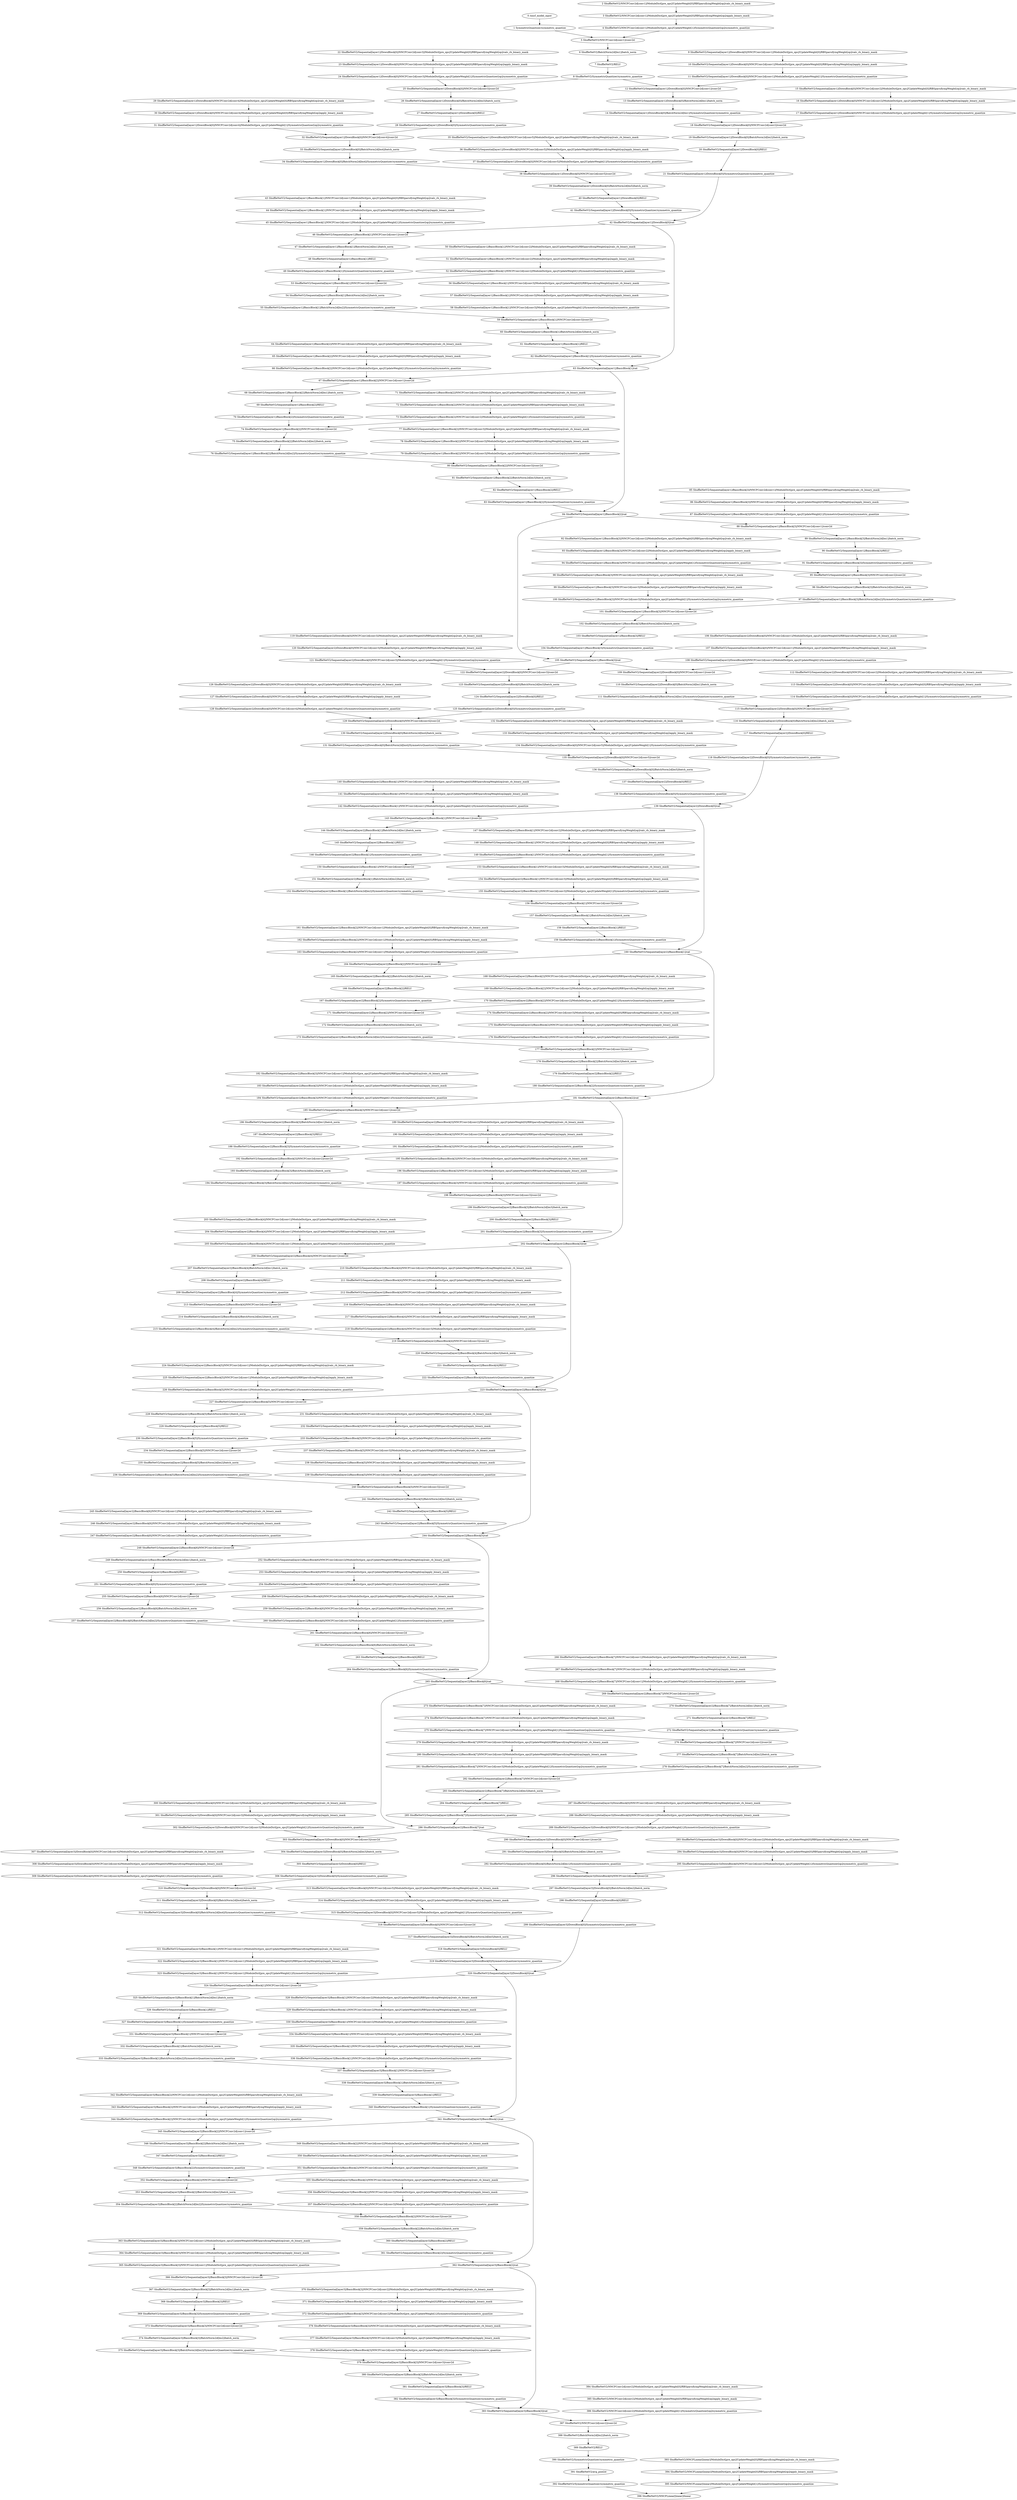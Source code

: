 strict digraph  {
"0 /nncf_model_input" [id=0, scope="", type=nncf_model_input];
"1 SymmetricQuantizer/symmetric_quantize" [id=1, scope=SymmetricQuantizer, type=symmetric_quantize];
"2 ShuffleNetV2/NNCFConv2d[conv1]/ModuleDict[pre_ops]/UpdateWeight[0]/RBSparsifyingWeight[op]/calc_rb_binary_mask" [id=2, scope="ShuffleNetV2/NNCFConv2d[conv1]/ModuleDict[pre_ops]/UpdateWeight[0]/RBSparsifyingWeight[op]", type=calc_rb_binary_mask];
"3 ShuffleNetV2/NNCFConv2d[conv1]/ModuleDict[pre_ops]/UpdateWeight[0]/RBSparsifyingWeight[op]/apply_binary_mask" [id=3, scope="ShuffleNetV2/NNCFConv2d[conv1]/ModuleDict[pre_ops]/UpdateWeight[0]/RBSparsifyingWeight[op]", type=apply_binary_mask];
"4 ShuffleNetV2/NNCFConv2d[conv1]/ModuleDict[pre_ops]/UpdateWeight[1]/SymmetricQuantizer[op]/symmetric_quantize" [id=4, scope="ShuffleNetV2/NNCFConv2d[conv1]/ModuleDict[pre_ops]/UpdateWeight[1]/SymmetricQuantizer[op]", type=symmetric_quantize];
"5 ShuffleNetV2/NNCFConv2d[conv1]/conv2d" [id=5, scope="ShuffleNetV2/NNCFConv2d[conv1]", type=conv2d];
"6 ShuffleNetV2/BatchNorm2d[bn1]/batch_norm" [id=6, scope="ShuffleNetV2/BatchNorm2d[bn1]", type=batch_norm];
"7 ShuffleNetV2/RELU" [id=7, scope=ShuffleNetV2, type=RELU];
"8 ShuffleNetV2/SymmetricQuantizer/symmetric_quantize" [id=8, scope="ShuffleNetV2/SymmetricQuantizer", type=symmetric_quantize];
"9 ShuffleNetV2/Sequential[layer1]/DownBlock[0]/NNCFConv2d[conv1]/ModuleDict[pre_ops]/UpdateWeight[0]/RBSparsifyingWeight[op]/calc_rb_binary_mask" [id=9, scope="ShuffleNetV2/Sequential[layer1]/DownBlock[0]/NNCFConv2d[conv1]/ModuleDict[pre_ops]/UpdateWeight[0]/RBSparsifyingWeight[op]", type=calc_rb_binary_mask];
"10 ShuffleNetV2/Sequential[layer1]/DownBlock[0]/NNCFConv2d[conv1]/ModuleDict[pre_ops]/UpdateWeight[0]/RBSparsifyingWeight[op]/apply_binary_mask" [id=10, scope="ShuffleNetV2/Sequential[layer1]/DownBlock[0]/NNCFConv2d[conv1]/ModuleDict[pre_ops]/UpdateWeight[0]/RBSparsifyingWeight[op]", type=apply_binary_mask];
"11 ShuffleNetV2/Sequential[layer1]/DownBlock[0]/NNCFConv2d[conv1]/ModuleDict[pre_ops]/UpdateWeight[1]/SymmetricQuantizer[op]/symmetric_quantize" [id=11, scope="ShuffleNetV2/Sequential[layer1]/DownBlock[0]/NNCFConv2d[conv1]/ModuleDict[pre_ops]/UpdateWeight[1]/SymmetricQuantizer[op]", type=symmetric_quantize];
"12 ShuffleNetV2/Sequential[layer1]/DownBlock[0]/NNCFConv2d[conv1]/conv2d" [id=12, scope="ShuffleNetV2/Sequential[layer1]/DownBlock[0]/NNCFConv2d[conv1]", type=conv2d];
"13 ShuffleNetV2/Sequential[layer1]/DownBlock[0]/BatchNorm2d[bn1]/batch_norm" [id=13, scope="ShuffleNetV2/Sequential[layer1]/DownBlock[0]/BatchNorm2d[bn1]", type=batch_norm];
"14 ShuffleNetV2/Sequential[layer1]/DownBlock[0]/BatchNorm2d[bn1]/SymmetricQuantizer/symmetric_quantize" [id=14, scope="ShuffleNetV2/Sequential[layer1]/DownBlock[0]/BatchNorm2d[bn1]/SymmetricQuantizer", type=symmetric_quantize];
"15 ShuffleNetV2/Sequential[layer1]/DownBlock[0]/NNCFConv2d[conv2]/ModuleDict[pre_ops]/UpdateWeight[0]/RBSparsifyingWeight[op]/calc_rb_binary_mask" [id=15, scope="ShuffleNetV2/Sequential[layer1]/DownBlock[0]/NNCFConv2d[conv2]/ModuleDict[pre_ops]/UpdateWeight[0]/RBSparsifyingWeight[op]", type=calc_rb_binary_mask];
"16 ShuffleNetV2/Sequential[layer1]/DownBlock[0]/NNCFConv2d[conv2]/ModuleDict[pre_ops]/UpdateWeight[0]/RBSparsifyingWeight[op]/apply_binary_mask" [id=16, scope="ShuffleNetV2/Sequential[layer1]/DownBlock[0]/NNCFConv2d[conv2]/ModuleDict[pre_ops]/UpdateWeight[0]/RBSparsifyingWeight[op]", type=apply_binary_mask];
"17 ShuffleNetV2/Sequential[layer1]/DownBlock[0]/NNCFConv2d[conv2]/ModuleDict[pre_ops]/UpdateWeight[1]/SymmetricQuantizer[op]/symmetric_quantize" [id=17, scope="ShuffleNetV2/Sequential[layer1]/DownBlock[0]/NNCFConv2d[conv2]/ModuleDict[pre_ops]/UpdateWeight[1]/SymmetricQuantizer[op]", type=symmetric_quantize];
"18 ShuffleNetV2/Sequential[layer1]/DownBlock[0]/NNCFConv2d[conv2]/conv2d" [id=18, scope="ShuffleNetV2/Sequential[layer1]/DownBlock[0]/NNCFConv2d[conv2]", type=conv2d];
"19 ShuffleNetV2/Sequential[layer1]/DownBlock[0]/BatchNorm2d[bn2]/batch_norm" [id=19, scope="ShuffleNetV2/Sequential[layer1]/DownBlock[0]/BatchNorm2d[bn2]", type=batch_norm];
"20 ShuffleNetV2/Sequential[layer1]/DownBlock[0]/RELU" [id=20, scope="ShuffleNetV2/Sequential[layer1]/DownBlock[0]", type=RELU];
"21 ShuffleNetV2/Sequential[layer1]/DownBlock[0]/SymmetricQuantizer/symmetric_quantize" [id=21, scope="ShuffleNetV2/Sequential[layer1]/DownBlock[0]/SymmetricQuantizer", type=symmetric_quantize];
"22 ShuffleNetV2/Sequential[layer1]/DownBlock[0]/NNCFConv2d[conv3]/ModuleDict[pre_ops]/UpdateWeight[0]/RBSparsifyingWeight[op]/calc_rb_binary_mask" [id=22, scope="ShuffleNetV2/Sequential[layer1]/DownBlock[0]/NNCFConv2d[conv3]/ModuleDict[pre_ops]/UpdateWeight[0]/RBSparsifyingWeight[op]", type=calc_rb_binary_mask];
"23 ShuffleNetV2/Sequential[layer1]/DownBlock[0]/NNCFConv2d[conv3]/ModuleDict[pre_ops]/UpdateWeight[0]/RBSparsifyingWeight[op]/apply_binary_mask" [id=23, scope="ShuffleNetV2/Sequential[layer1]/DownBlock[0]/NNCFConv2d[conv3]/ModuleDict[pre_ops]/UpdateWeight[0]/RBSparsifyingWeight[op]", type=apply_binary_mask];
"24 ShuffleNetV2/Sequential[layer1]/DownBlock[0]/NNCFConv2d[conv3]/ModuleDict[pre_ops]/UpdateWeight[1]/SymmetricQuantizer[op]/symmetric_quantize" [id=24, scope="ShuffleNetV2/Sequential[layer1]/DownBlock[0]/NNCFConv2d[conv3]/ModuleDict[pre_ops]/UpdateWeight[1]/SymmetricQuantizer[op]", type=symmetric_quantize];
"25 ShuffleNetV2/Sequential[layer1]/DownBlock[0]/NNCFConv2d[conv3]/conv2d" [id=25, scope="ShuffleNetV2/Sequential[layer1]/DownBlock[0]/NNCFConv2d[conv3]", type=conv2d];
"26 ShuffleNetV2/Sequential[layer1]/DownBlock[0]/BatchNorm2d[bn3]/batch_norm" [id=26, scope="ShuffleNetV2/Sequential[layer1]/DownBlock[0]/BatchNorm2d[bn3]", type=batch_norm];
"27 ShuffleNetV2/Sequential[layer1]/DownBlock[0]/RELU" [id=27, scope="ShuffleNetV2/Sequential[layer1]/DownBlock[0]", type=RELU];
"28 ShuffleNetV2/Sequential[layer1]/DownBlock[0]/SymmetricQuantizer/symmetric_quantize" [id=28, scope="ShuffleNetV2/Sequential[layer1]/DownBlock[0]/SymmetricQuantizer", type=symmetric_quantize];
"29 ShuffleNetV2/Sequential[layer1]/DownBlock[0]/NNCFConv2d[conv4]/ModuleDict[pre_ops]/UpdateWeight[0]/RBSparsifyingWeight[op]/calc_rb_binary_mask" [id=29, scope="ShuffleNetV2/Sequential[layer1]/DownBlock[0]/NNCFConv2d[conv4]/ModuleDict[pre_ops]/UpdateWeight[0]/RBSparsifyingWeight[op]", type=calc_rb_binary_mask];
"30 ShuffleNetV2/Sequential[layer1]/DownBlock[0]/NNCFConv2d[conv4]/ModuleDict[pre_ops]/UpdateWeight[0]/RBSparsifyingWeight[op]/apply_binary_mask" [id=30, scope="ShuffleNetV2/Sequential[layer1]/DownBlock[0]/NNCFConv2d[conv4]/ModuleDict[pre_ops]/UpdateWeight[0]/RBSparsifyingWeight[op]", type=apply_binary_mask];
"31 ShuffleNetV2/Sequential[layer1]/DownBlock[0]/NNCFConv2d[conv4]/ModuleDict[pre_ops]/UpdateWeight[1]/SymmetricQuantizer[op]/symmetric_quantize" [id=31, scope="ShuffleNetV2/Sequential[layer1]/DownBlock[0]/NNCFConv2d[conv4]/ModuleDict[pre_ops]/UpdateWeight[1]/SymmetricQuantizer[op]", type=symmetric_quantize];
"32 ShuffleNetV2/Sequential[layer1]/DownBlock[0]/NNCFConv2d[conv4]/conv2d" [id=32, scope="ShuffleNetV2/Sequential[layer1]/DownBlock[0]/NNCFConv2d[conv4]", type=conv2d];
"33 ShuffleNetV2/Sequential[layer1]/DownBlock[0]/BatchNorm2d[bn4]/batch_norm" [id=33, scope="ShuffleNetV2/Sequential[layer1]/DownBlock[0]/BatchNorm2d[bn4]", type=batch_norm];
"34 ShuffleNetV2/Sequential[layer1]/DownBlock[0]/BatchNorm2d[bn4]/SymmetricQuantizer/symmetric_quantize" [id=34, scope="ShuffleNetV2/Sequential[layer1]/DownBlock[0]/BatchNorm2d[bn4]/SymmetricQuantizer", type=symmetric_quantize];
"35 ShuffleNetV2/Sequential[layer1]/DownBlock[0]/NNCFConv2d[conv5]/ModuleDict[pre_ops]/UpdateWeight[0]/RBSparsifyingWeight[op]/calc_rb_binary_mask" [id=35, scope="ShuffleNetV2/Sequential[layer1]/DownBlock[0]/NNCFConv2d[conv5]/ModuleDict[pre_ops]/UpdateWeight[0]/RBSparsifyingWeight[op]", type=calc_rb_binary_mask];
"36 ShuffleNetV2/Sequential[layer1]/DownBlock[0]/NNCFConv2d[conv5]/ModuleDict[pre_ops]/UpdateWeight[0]/RBSparsifyingWeight[op]/apply_binary_mask" [id=36, scope="ShuffleNetV2/Sequential[layer1]/DownBlock[0]/NNCFConv2d[conv5]/ModuleDict[pre_ops]/UpdateWeight[0]/RBSparsifyingWeight[op]", type=apply_binary_mask];
"37 ShuffleNetV2/Sequential[layer1]/DownBlock[0]/NNCFConv2d[conv5]/ModuleDict[pre_ops]/UpdateWeight[1]/SymmetricQuantizer[op]/symmetric_quantize" [id=37, scope="ShuffleNetV2/Sequential[layer1]/DownBlock[0]/NNCFConv2d[conv5]/ModuleDict[pre_ops]/UpdateWeight[1]/SymmetricQuantizer[op]", type=symmetric_quantize];
"38 ShuffleNetV2/Sequential[layer1]/DownBlock[0]/NNCFConv2d[conv5]/conv2d" [id=38, scope="ShuffleNetV2/Sequential[layer1]/DownBlock[0]/NNCFConv2d[conv5]", type=conv2d];
"39 ShuffleNetV2/Sequential[layer1]/DownBlock[0]/BatchNorm2d[bn5]/batch_norm" [id=39, scope="ShuffleNetV2/Sequential[layer1]/DownBlock[0]/BatchNorm2d[bn5]", type=batch_norm];
"40 ShuffleNetV2/Sequential[layer1]/DownBlock[0]/RELU" [id=40, scope="ShuffleNetV2/Sequential[layer1]/DownBlock[0]", type=RELU];
"41 ShuffleNetV2/Sequential[layer1]/DownBlock[0]/SymmetricQuantizer/symmetric_quantize" [id=41, scope="ShuffleNetV2/Sequential[layer1]/DownBlock[0]/SymmetricQuantizer", type=symmetric_quantize];
"42 ShuffleNetV2/Sequential[layer1]/DownBlock[0]/cat" [id=42, scope="ShuffleNetV2/Sequential[layer1]/DownBlock[0]", type=cat];
"43 ShuffleNetV2/Sequential[layer1]/BasicBlock[1]/NNCFConv2d[conv1]/ModuleDict[pre_ops]/UpdateWeight[0]/RBSparsifyingWeight[op]/calc_rb_binary_mask" [id=43, scope="ShuffleNetV2/Sequential[layer1]/BasicBlock[1]/NNCFConv2d[conv1]/ModuleDict[pre_ops]/UpdateWeight[0]/RBSparsifyingWeight[op]", type=calc_rb_binary_mask];
"44 ShuffleNetV2/Sequential[layer1]/BasicBlock[1]/NNCFConv2d[conv1]/ModuleDict[pre_ops]/UpdateWeight[0]/RBSparsifyingWeight[op]/apply_binary_mask" [id=44, scope="ShuffleNetV2/Sequential[layer1]/BasicBlock[1]/NNCFConv2d[conv1]/ModuleDict[pre_ops]/UpdateWeight[0]/RBSparsifyingWeight[op]", type=apply_binary_mask];
"45 ShuffleNetV2/Sequential[layer1]/BasicBlock[1]/NNCFConv2d[conv1]/ModuleDict[pre_ops]/UpdateWeight[1]/SymmetricQuantizer[op]/symmetric_quantize" [id=45, scope="ShuffleNetV2/Sequential[layer1]/BasicBlock[1]/NNCFConv2d[conv1]/ModuleDict[pre_ops]/UpdateWeight[1]/SymmetricQuantizer[op]", type=symmetric_quantize];
"46 ShuffleNetV2/Sequential[layer1]/BasicBlock[1]/NNCFConv2d[conv1]/conv2d" [id=46, scope="ShuffleNetV2/Sequential[layer1]/BasicBlock[1]/NNCFConv2d[conv1]", type=conv2d];
"47 ShuffleNetV2/Sequential[layer1]/BasicBlock[1]/BatchNorm2d[bn1]/batch_norm" [id=47, scope="ShuffleNetV2/Sequential[layer1]/BasicBlock[1]/BatchNorm2d[bn1]", type=batch_norm];
"48 ShuffleNetV2/Sequential[layer1]/BasicBlock[1]/RELU" [id=48, scope="ShuffleNetV2/Sequential[layer1]/BasicBlock[1]", type=RELU];
"49 ShuffleNetV2/Sequential[layer1]/BasicBlock[1]/SymmetricQuantizer/symmetric_quantize" [id=49, scope="ShuffleNetV2/Sequential[layer1]/BasicBlock[1]/SymmetricQuantizer", type=symmetric_quantize];
"50 ShuffleNetV2/Sequential[layer1]/BasicBlock[1]/NNCFConv2d[conv2]/ModuleDict[pre_ops]/UpdateWeight[0]/RBSparsifyingWeight[op]/calc_rb_binary_mask" [id=50, scope="ShuffleNetV2/Sequential[layer1]/BasicBlock[1]/NNCFConv2d[conv2]/ModuleDict[pre_ops]/UpdateWeight[0]/RBSparsifyingWeight[op]", type=calc_rb_binary_mask];
"51 ShuffleNetV2/Sequential[layer1]/BasicBlock[1]/NNCFConv2d[conv2]/ModuleDict[pre_ops]/UpdateWeight[0]/RBSparsifyingWeight[op]/apply_binary_mask" [id=51, scope="ShuffleNetV2/Sequential[layer1]/BasicBlock[1]/NNCFConv2d[conv2]/ModuleDict[pre_ops]/UpdateWeight[0]/RBSparsifyingWeight[op]", type=apply_binary_mask];
"52 ShuffleNetV2/Sequential[layer1]/BasicBlock[1]/NNCFConv2d[conv2]/ModuleDict[pre_ops]/UpdateWeight[1]/SymmetricQuantizer[op]/symmetric_quantize" [id=52, scope="ShuffleNetV2/Sequential[layer1]/BasicBlock[1]/NNCFConv2d[conv2]/ModuleDict[pre_ops]/UpdateWeight[1]/SymmetricQuantizer[op]", type=symmetric_quantize];
"53 ShuffleNetV2/Sequential[layer1]/BasicBlock[1]/NNCFConv2d[conv2]/conv2d" [id=53, scope="ShuffleNetV2/Sequential[layer1]/BasicBlock[1]/NNCFConv2d[conv2]", type=conv2d];
"54 ShuffleNetV2/Sequential[layer1]/BasicBlock[1]/BatchNorm2d[bn2]/batch_norm" [id=54, scope="ShuffleNetV2/Sequential[layer1]/BasicBlock[1]/BatchNorm2d[bn2]", type=batch_norm];
"55 ShuffleNetV2/Sequential[layer1]/BasicBlock[1]/BatchNorm2d[bn2]/SymmetricQuantizer/symmetric_quantize" [id=55, scope="ShuffleNetV2/Sequential[layer1]/BasicBlock[1]/BatchNorm2d[bn2]/SymmetricQuantizer", type=symmetric_quantize];
"56 ShuffleNetV2/Sequential[layer1]/BasicBlock[1]/NNCFConv2d[conv3]/ModuleDict[pre_ops]/UpdateWeight[0]/RBSparsifyingWeight[op]/calc_rb_binary_mask" [id=56, scope="ShuffleNetV2/Sequential[layer1]/BasicBlock[1]/NNCFConv2d[conv3]/ModuleDict[pre_ops]/UpdateWeight[0]/RBSparsifyingWeight[op]", type=calc_rb_binary_mask];
"57 ShuffleNetV2/Sequential[layer1]/BasicBlock[1]/NNCFConv2d[conv3]/ModuleDict[pre_ops]/UpdateWeight[0]/RBSparsifyingWeight[op]/apply_binary_mask" [id=57, scope="ShuffleNetV2/Sequential[layer1]/BasicBlock[1]/NNCFConv2d[conv3]/ModuleDict[pre_ops]/UpdateWeight[0]/RBSparsifyingWeight[op]", type=apply_binary_mask];
"58 ShuffleNetV2/Sequential[layer1]/BasicBlock[1]/NNCFConv2d[conv3]/ModuleDict[pre_ops]/UpdateWeight[1]/SymmetricQuantizer[op]/symmetric_quantize" [id=58, scope="ShuffleNetV2/Sequential[layer1]/BasicBlock[1]/NNCFConv2d[conv3]/ModuleDict[pre_ops]/UpdateWeight[1]/SymmetricQuantizer[op]", type=symmetric_quantize];
"59 ShuffleNetV2/Sequential[layer1]/BasicBlock[1]/NNCFConv2d[conv3]/conv2d" [id=59, scope="ShuffleNetV2/Sequential[layer1]/BasicBlock[1]/NNCFConv2d[conv3]", type=conv2d];
"60 ShuffleNetV2/Sequential[layer1]/BasicBlock[1]/BatchNorm2d[bn3]/batch_norm" [id=60, scope="ShuffleNetV2/Sequential[layer1]/BasicBlock[1]/BatchNorm2d[bn3]", type=batch_norm];
"61 ShuffleNetV2/Sequential[layer1]/BasicBlock[1]/RELU" [id=61, scope="ShuffleNetV2/Sequential[layer1]/BasicBlock[1]", type=RELU];
"62 ShuffleNetV2/Sequential[layer1]/BasicBlock[1]/SymmetricQuantizer/symmetric_quantize" [id=62, scope="ShuffleNetV2/Sequential[layer1]/BasicBlock[1]/SymmetricQuantizer", type=symmetric_quantize];
"63 ShuffleNetV2/Sequential[layer1]/BasicBlock[1]/cat" [id=63, scope="ShuffleNetV2/Sequential[layer1]/BasicBlock[1]", type=cat];
"64 ShuffleNetV2/Sequential[layer1]/BasicBlock[2]/NNCFConv2d[conv1]/ModuleDict[pre_ops]/UpdateWeight[0]/RBSparsifyingWeight[op]/calc_rb_binary_mask" [id=64, scope="ShuffleNetV2/Sequential[layer1]/BasicBlock[2]/NNCFConv2d[conv1]/ModuleDict[pre_ops]/UpdateWeight[0]/RBSparsifyingWeight[op]", type=calc_rb_binary_mask];
"65 ShuffleNetV2/Sequential[layer1]/BasicBlock[2]/NNCFConv2d[conv1]/ModuleDict[pre_ops]/UpdateWeight[0]/RBSparsifyingWeight[op]/apply_binary_mask" [id=65, scope="ShuffleNetV2/Sequential[layer1]/BasicBlock[2]/NNCFConv2d[conv1]/ModuleDict[pre_ops]/UpdateWeight[0]/RBSparsifyingWeight[op]", type=apply_binary_mask];
"66 ShuffleNetV2/Sequential[layer1]/BasicBlock[2]/NNCFConv2d[conv1]/ModuleDict[pre_ops]/UpdateWeight[1]/SymmetricQuantizer[op]/symmetric_quantize" [id=66, scope="ShuffleNetV2/Sequential[layer1]/BasicBlock[2]/NNCFConv2d[conv1]/ModuleDict[pre_ops]/UpdateWeight[1]/SymmetricQuantizer[op]", type=symmetric_quantize];
"67 ShuffleNetV2/Sequential[layer1]/BasicBlock[2]/NNCFConv2d[conv1]/conv2d" [id=67, scope="ShuffleNetV2/Sequential[layer1]/BasicBlock[2]/NNCFConv2d[conv1]", type=conv2d];
"68 ShuffleNetV2/Sequential[layer1]/BasicBlock[2]/BatchNorm2d[bn1]/batch_norm" [id=68, scope="ShuffleNetV2/Sequential[layer1]/BasicBlock[2]/BatchNorm2d[bn1]", type=batch_norm];
"69 ShuffleNetV2/Sequential[layer1]/BasicBlock[2]/RELU" [id=69, scope="ShuffleNetV2/Sequential[layer1]/BasicBlock[2]", type=RELU];
"70 ShuffleNetV2/Sequential[layer1]/BasicBlock[2]/SymmetricQuantizer/symmetric_quantize" [id=70, scope="ShuffleNetV2/Sequential[layer1]/BasicBlock[2]/SymmetricQuantizer", type=symmetric_quantize];
"71 ShuffleNetV2/Sequential[layer1]/BasicBlock[2]/NNCFConv2d[conv2]/ModuleDict[pre_ops]/UpdateWeight[0]/RBSparsifyingWeight[op]/calc_rb_binary_mask" [id=71, scope="ShuffleNetV2/Sequential[layer1]/BasicBlock[2]/NNCFConv2d[conv2]/ModuleDict[pre_ops]/UpdateWeight[0]/RBSparsifyingWeight[op]", type=calc_rb_binary_mask];
"72 ShuffleNetV2/Sequential[layer1]/BasicBlock[2]/NNCFConv2d[conv2]/ModuleDict[pre_ops]/UpdateWeight[0]/RBSparsifyingWeight[op]/apply_binary_mask" [id=72, scope="ShuffleNetV2/Sequential[layer1]/BasicBlock[2]/NNCFConv2d[conv2]/ModuleDict[pre_ops]/UpdateWeight[0]/RBSparsifyingWeight[op]", type=apply_binary_mask];
"73 ShuffleNetV2/Sequential[layer1]/BasicBlock[2]/NNCFConv2d[conv2]/ModuleDict[pre_ops]/UpdateWeight[1]/SymmetricQuantizer[op]/symmetric_quantize" [id=73, scope="ShuffleNetV2/Sequential[layer1]/BasicBlock[2]/NNCFConv2d[conv2]/ModuleDict[pre_ops]/UpdateWeight[1]/SymmetricQuantizer[op]", type=symmetric_quantize];
"74 ShuffleNetV2/Sequential[layer1]/BasicBlock[2]/NNCFConv2d[conv2]/conv2d" [id=74, scope="ShuffleNetV2/Sequential[layer1]/BasicBlock[2]/NNCFConv2d[conv2]", type=conv2d];
"75 ShuffleNetV2/Sequential[layer1]/BasicBlock[2]/BatchNorm2d[bn2]/batch_norm" [id=75, scope="ShuffleNetV2/Sequential[layer1]/BasicBlock[2]/BatchNorm2d[bn2]", type=batch_norm];
"76 ShuffleNetV2/Sequential[layer1]/BasicBlock[2]/BatchNorm2d[bn2]/SymmetricQuantizer/symmetric_quantize" [id=76, scope="ShuffleNetV2/Sequential[layer1]/BasicBlock[2]/BatchNorm2d[bn2]/SymmetricQuantizer", type=symmetric_quantize];
"77 ShuffleNetV2/Sequential[layer1]/BasicBlock[2]/NNCFConv2d[conv3]/ModuleDict[pre_ops]/UpdateWeight[0]/RBSparsifyingWeight[op]/calc_rb_binary_mask" [id=77, scope="ShuffleNetV2/Sequential[layer1]/BasicBlock[2]/NNCFConv2d[conv3]/ModuleDict[pre_ops]/UpdateWeight[0]/RBSparsifyingWeight[op]", type=calc_rb_binary_mask];
"78 ShuffleNetV2/Sequential[layer1]/BasicBlock[2]/NNCFConv2d[conv3]/ModuleDict[pre_ops]/UpdateWeight[0]/RBSparsifyingWeight[op]/apply_binary_mask" [id=78, scope="ShuffleNetV2/Sequential[layer1]/BasicBlock[2]/NNCFConv2d[conv3]/ModuleDict[pre_ops]/UpdateWeight[0]/RBSparsifyingWeight[op]", type=apply_binary_mask];
"79 ShuffleNetV2/Sequential[layer1]/BasicBlock[2]/NNCFConv2d[conv3]/ModuleDict[pre_ops]/UpdateWeight[1]/SymmetricQuantizer[op]/symmetric_quantize" [id=79, scope="ShuffleNetV2/Sequential[layer1]/BasicBlock[2]/NNCFConv2d[conv3]/ModuleDict[pre_ops]/UpdateWeight[1]/SymmetricQuantizer[op]", type=symmetric_quantize];
"80 ShuffleNetV2/Sequential[layer1]/BasicBlock[2]/NNCFConv2d[conv3]/conv2d" [id=80, scope="ShuffleNetV2/Sequential[layer1]/BasicBlock[2]/NNCFConv2d[conv3]", type=conv2d];
"81 ShuffleNetV2/Sequential[layer1]/BasicBlock[2]/BatchNorm2d[bn3]/batch_norm" [id=81, scope="ShuffleNetV2/Sequential[layer1]/BasicBlock[2]/BatchNorm2d[bn3]", type=batch_norm];
"82 ShuffleNetV2/Sequential[layer1]/BasicBlock[2]/RELU" [id=82, scope="ShuffleNetV2/Sequential[layer1]/BasicBlock[2]", type=RELU];
"83 ShuffleNetV2/Sequential[layer1]/BasicBlock[2]/SymmetricQuantizer/symmetric_quantize" [id=83, scope="ShuffleNetV2/Sequential[layer1]/BasicBlock[2]/SymmetricQuantizer", type=symmetric_quantize];
"84 ShuffleNetV2/Sequential[layer1]/BasicBlock[2]/cat" [id=84, scope="ShuffleNetV2/Sequential[layer1]/BasicBlock[2]", type=cat];
"85 ShuffleNetV2/Sequential[layer1]/BasicBlock[3]/NNCFConv2d[conv1]/ModuleDict[pre_ops]/UpdateWeight[0]/RBSparsifyingWeight[op]/calc_rb_binary_mask" [id=85, scope="ShuffleNetV2/Sequential[layer1]/BasicBlock[3]/NNCFConv2d[conv1]/ModuleDict[pre_ops]/UpdateWeight[0]/RBSparsifyingWeight[op]", type=calc_rb_binary_mask];
"86 ShuffleNetV2/Sequential[layer1]/BasicBlock[3]/NNCFConv2d[conv1]/ModuleDict[pre_ops]/UpdateWeight[0]/RBSparsifyingWeight[op]/apply_binary_mask" [id=86, scope="ShuffleNetV2/Sequential[layer1]/BasicBlock[3]/NNCFConv2d[conv1]/ModuleDict[pre_ops]/UpdateWeight[0]/RBSparsifyingWeight[op]", type=apply_binary_mask];
"87 ShuffleNetV2/Sequential[layer1]/BasicBlock[3]/NNCFConv2d[conv1]/ModuleDict[pre_ops]/UpdateWeight[1]/SymmetricQuantizer[op]/symmetric_quantize" [id=87, scope="ShuffleNetV2/Sequential[layer1]/BasicBlock[3]/NNCFConv2d[conv1]/ModuleDict[pre_ops]/UpdateWeight[1]/SymmetricQuantizer[op]", type=symmetric_quantize];
"88 ShuffleNetV2/Sequential[layer1]/BasicBlock[3]/NNCFConv2d[conv1]/conv2d" [id=88, scope="ShuffleNetV2/Sequential[layer1]/BasicBlock[3]/NNCFConv2d[conv1]", type=conv2d];
"89 ShuffleNetV2/Sequential[layer1]/BasicBlock[3]/BatchNorm2d[bn1]/batch_norm" [id=89, scope="ShuffleNetV2/Sequential[layer1]/BasicBlock[3]/BatchNorm2d[bn1]", type=batch_norm];
"90 ShuffleNetV2/Sequential[layer1]/BasicBlock[3]/RELU" [id=90, scope="ShuffleNetV2/Sequential[layer1]/BasicBlock[3]", type=RELU];
"91 ShuffleNetV2/Sequential[layer1]/BasicBlock[3]/SymmetricQuantizer/symmetric_quantize" [id=91, scope="ShuffleNetV2/Sequential[layer1]/BasicBlock[3]/SymmetricQuantizer", type=symmetric_quantize];
"92 ShuffleNetV2/Sequential[layer1]/BasicBlock[3]/NNCFConv2d[conv2]/ModuleDict[pre_ops]/UpdateWeight[0]/RBSparsifyingWeight[op]/calc_rb_binary_mask" [id=92, scope="ShuffleNetV2/Sequential[layer1]/BasicBlock[3]/NNCFConv2d[conv2]/ModuleDict[pre_ops]/UpdateWeight[0]/RBSparsifyingWeight[op]", type=calc_rb_binary_mask];
"93 ShuffleNetV2/Sequential[layer1]/BasicBlock[3]/NNCFConv2d[conv2]/ModuleDict[pre_ops]/UpdateWeight[0]/RBSparsifyingWeight[op]/apply_binary_mask" [id=93, scope="ShuffleNetV2/Sequential[layer1]/BasicBlock[3]/NNCFConv2d[conv2]/ModuleDict[pre_ops]/UpdateWeight[0]/RBSparsifyingWeight[op]", type=apply_binary_mask];
"94 ShuffleNetV2/Sequential[layer1]/BasicBlock[3]/NNCFConv2d[conv2]/ModuleDict[pre_ops]/UpdateWeight[1]/SymmetricQuantizer[op]/symmetric_quantize" [id=94, scope="ShuffleNetV2/Sequential[layer1]/BasicBlock[3]/NNCFConv2d[conv2]/ModuleDict[pre_ops]/UpdateWeight[1]/SymmetricQuantizer[op]", type=symmetric_quantize];
"95 ShuffleNetV2/Sequential[layer1]/BasicBlock[3]/NNCFConv2d[conv2]/conv2d" [id=95, scope="ShuffleNetV2/Sequential[layer1]/BasicBlock[3]/NNCFConv2d[conv2]", type=conv2d];
"96 ShuffleNetV2/Sequential[layer1]/BasicBlock[3]/BatchNorm2d[bn2]/batch_norm" [id=96, scope="ShuffleNetV2/Sequential[layer1]/BasicBlock[3]/BatchNorm2d[bn2]", type=batch_norm];
"97 ShuffleNetV2/Sequential[layer1]/BasicBlock[3]/BatchNorm2d[bn2]/SymmetricQuantizer/symmetric_quantize" [id=97, scope="ShuffleNetV2/Sequential[layer1]/BasicBlock[3]/BatchNorm2d[bn2]/SymmetricQuantizer", type=symmetric_quantize];
"98 ShuffleNetV2/Sequential[layer1]/BasicBlock[3]/NNCFConv2d[conv3]/ModuleDict[pre_ops]/UpdateWeight[0]/RBSparsifyingWeight[op]/calc_rb_binary_mask" [id=98, scope="ShuffleNetV2/Sequential[layer1]/BasicBlock[3]/NNCFConv2d[conv3]/ModuleDict[pre_ops]/UpdateWeight[0]/RBSparsifyingWeight[op]", type=calc_rb_binary_mask];
"99 ShuffleNetV2/Sequential[layer1]/BasicBlock[3]/NNCFConv2d[conv3]/ModuleDict[pre_ops]/UpdateWeight[0]/RBSparsifyingWeight[op]/apply_binary_mask" [id=99, scope="ShuffleNetV2/Sequential[layer1]/BasicBlock[3]/NNCFConv2d[conv3]/ModuleDict[pre_ops]/UpdateWeight[0]/RBSparsifyingWeight[op]", type=apply_binary_mask];
"100 ShuffleNetV2/Sequential[layer1]/BasicBlock[3]/NNCFConv2d[conv3]/ModuleDict[pre_ops]/UpdateWeight[1]/SymmetricQuantizer[op]/symmetric_quantize" [id=100, scope="ShuffleNetV2/Sequential[layer1]/BasicBlock[3]/NNCFConv2d[conv3]/ModuleDict[pre_ops]/UpdateWeight[1]/SymmetricQuantizer[op]", type=symmetric_quantize];
"101 ShuffleNetV2/Sequential[layer1]/BasicBlock[3]/NNCFConv2d[conv3]/conv2d" [id=101, scope="ShuffleNetV2/Sequential[layer1]/BasicBlock[3]/NNCFConv2d[conv3]", type=conv2d];
"102 ShuffleNetV2/Sequential[layer1]/BasicBlock[3]/BatchNorm2d[bn3]/batch_norm" [id=102, scope="ShuffleNetV2/Sequential[layer1]/BasicBlock[3]/BatchNorm2d[bn3]", type=batch_norm];
"103 ShuffleNetV2/Sequential[layer1]/BasicBlock[3]/RELU" [id=103, scope="ShuffleNetV2/Sequential[layer1]/BasicBlock[3]", type=RELU];
"104 ShuffleNetV2/Sequential[layer1]/BasicBlock[3]/SymmetricQuantizer/symmetric_quantize" [id=104, scope="ShuffleNetV2/Sequential[layer1]/BasicBlock[3]/SymmetricQuantizer", type=symmetric_quantize];
"105 ShuffleNetV2/Sequential[layer1]/BasicBlock[3]/cat" [id=105, scope="ShuffleNetV2/Sequential[layer1]/BasicBlock[3]", type=cat];
"106 ShuffleNetV2/Sequential[layer2]/DownBlock[0]/NNCFConv2d[conv1]/ModuleDict[pre_ops]/UpdateWeight[0]/RBSparsifyingWeight[op]/calc_rb_binary_mask" [id=106, scope="ShuffleNetV2/Sequential[layer2]/DownBlock[0]/NNCFConv2d[conv1]/ModuleDict[pre_ops]/UpdateWeight[0]/RBSparsifyingWeight[op]", type=calc_rb_binary_mask];
"107 ShuffleNetV2/Sequential[layer2]/DownBlock[0]/NNCFConv2d[conv1]/ModuleDict[pre_ops]/UpdateWeight[0]/RBSparsifyingWeight[op]/apply_binary_mask" [id=107, scope="ShuffleNetV2/Sequential[layer2]/DownBlock[0]/NNCFConv2d[conv1]/ModuleDict[pre_ops]/UpdateWeight[0]/RBSparsifyingWeight[op]", type=apply_binary_mask];
"108 ShuffleNetV2/Sequential[layer2]/DownBlock[0]/NNCFConv2d[conv1]/ModuleDict[pre_ops]/UpdateWeight[1]/SymmetricQuantizer[op]/symmetric_quantize" [id=108, scope="ShuffleNetV2/Sequential[layer2]/DownBlock[0]/NNCFConv2d[conv1]/ModuleDict[pre_ops]/UpdateWeight[1]/SymmetricQuantizer[op]", type=symmetric_quantize];
"109 ShuffleNetV2/Sequential[layer2]/DownBlock[0]/NNCFConv2d[conv1]/conv2d" [id=109, scope="ShuffleNetV2/Sequential[layer2]/DownBlock[0]/NNCFConv2d[conv1]", type=conv2d];
"110 ShuffleNetV2/Sequential[layer2]/DownBlock[0]/BatchNorm2d[bn1]/batch_norm" [id=110, scope="ShuffleNetV2/Sequential[layer2]/DownBlock[0]/BatchNorm2d[bn1]", type=batch_norm];
"111 ShuffleNetV2/Sequential[layer2]/DownBlock[0]/BatchNorm2d[bn1]/SymmetricQuantizer/symmetric_quantize" [id=111, scope="ShuffleNetV2/Sequential[layer2]/DownBlock[0]/BatchNorm2d[bn1]/SymmetricQuantizer", type=symmetric_quantize];
"112 ShuffleNetV2/Sequential[layer2]/DownBlock[0]/NNCFConv2d[conv2]/ModuleDict[pre_ops]/UpdateWeight[0]/RBSparsifyingWeight[op]/calc_rb_binary_mask" [id=112, scope="ShuffleNetV2/Sequential[layer2]/DownBlock[0]/NNCFConv2d[conv2]/ModuleDict[pre_ops]/UpdateWeight[0]/RBSparsifyingWeight[op]", type=calc_rb_binary_mask];
"113 ShuffleNetV2/Sequential[layer2]/DownBlock[0]/NNCFConv2d[conv2]/ModuleDict[pre_ops]/UpdateWeight[0]/RBSparsifyingWeight[op]/apply_binary_mask" [id=113, scope="ShuffleNetV2/Sequential[layer2]/DownBlock[0]/NNCFConv2d[conv2]/ModuleDict[pre_ops]/UpdateWeight[0]/RBSparsifyingWeight[op]", type=apply_binary_mask];
"114 ShuffleNetV2/Sequential[layer2]/DownBlock[0]/NNCFConv2d[conv2]/ModuleDict[pre_ops]/UpdateWeight[1]/SymmetricQuantizer[op]/symmetric_quantize" [id=114, scope="ShuffleNetV2/Sequential[layer2]/DownBlock[0]/NNCFConv2d[conv2]/ModuleDict[pre_ops]/UpdateWeight[1]/SymmetricQuantizer[op]", type=symmetric_quantize];
"115 ShuffleNetV2/Sequential[layer2]/DownBlock[0]/NNCFConv2d[conv2]/conv2d" [id=115, scope="ShuffleNetV2/Sequential[layer2]/DownBlock[0]/NNCFConv2d[conv2]", type=conv2d];
"116 ShuffleNetV2/Sequential[layer2]/DownBlock[0]/BatchNorm2d[bn2]/batch_norm" [id=116, scope="ShuffleNetV2/Sequential[layer2]/DownBlock[0]/BatchNorm2d[bn2]", type=batch_norm];
"117 ShuffleNetV2/Sequential[layer2]/DownBlock[0]/RELU" [id=117, scope="ShuffleNetV2/Sequential[layer2]/DownBlock[0]", type=RELU];
"118 ShuffleNetV2/Sequential[layer2]/DownBlock[0]/SymmetricQuantizer/symmetric_quantize" [id=118, scope="ShuffleNetV2/Sequential[layer2]/DownBlock[0]/SymmetricQuantizer", type=symmetric_quantize];
"119 ShuffleNetV2/Sequential[layer2]/DownBlock[0]/NNCFConv2d[conv3]/ModuleDict[pre_ops]/UpdateWeight[0]/RBSparsifyingWeight[op]/calc_rb_binary_mask" [id=119, scope="ShuffleNetV2/Sequential[layer2]/DownBlock[0]/NNCFConv2d[conv3]/ModuleDict[pre_ops]/UpdateWeight[0]/RBSparsifyingWeight[op]", type=calc_rb_binary_mask];
"120 ShuffleNetV2/Sequential[layer2]/DownBlock[0]/NNCFConv2d[conv3]/ModuleDict[pre_ops]/UpdateWeight[0]/RBSparsifyingWeight[op]/apply_binary_mask" [id=120, scope="ShuffleNetV2/Sequential[layer2]/DownBlock[0]/NNCFConv2d[conv3]/ModuleDict[pre_ops]/UpdateWeight[0]/RBSparsifyingWeight[op]", type=apply_binary_mask];
"121 ShuffleNetV2/Sequential[layer2]/DownBlock[0]/NNCFConv2d[conv3]/ModuleDict[pre_ops]/UpdateWeight[1]/SymmetricQuantizer[op]/symmetric_quantize" [id=121, scope="ShuffleNetV2/Sequential[layer2]/DownBlock[0]/NNCFConv2d[conv3]/ModuleDict[pre_ops]/UpdateWeight[1]/SymmetricQuantizer[op]", type=symmetric_quantize];
"122 ShuffleNetV2/Sequential[layer2]/DownBlock[0]/NNCFConv2d[conv3]/conv2d" [id=122, scope="ShuffleNetV2/Sequential[layer2]/DownBlock[0]/NNCFConv2d[conv3]", type=conv2d];
"123 ShuffleNetV2/Sequential[layer2]/DownBlock[0]/BatchNorm2d[bn3]/batch_norm" [id=123, scope="ShuffleNetV2/Sequential[layer2]/DownBlock[0]/BatchNorm2d[bn3]", type=batch_norm];
"124 ShuffleNetV2/Sequential[layer2]/DownBlock[0]/RELU" [id=124, scope="ShuffleNetV2/Sequential[layer2]/DownBlock[0]", type=RELU];
"125 ShuffleNetV2/Sequential[layer2]/DownBlock[0]/SymmetricQuantizer/symmetric_quantize" [id=125, scope="ShuffleNetV2/Sequential[layer2]/DownBlock[0]/SymmetricQuantizer", type=symmetric_quantize];
"126 ShuffleNetV2/Sequential[layer2]/DownBlock[0]/NNCFConv2d[conv4]/ModuleDict[pre_ops]/UpdateWeight[0]/RBSparsifyingWeight[op]/calc_rb_binary_mask" [id=126, scope="ShuffleNetV2/Sequential[layer2]/DownBlock[0]/NNCFConv2d[conv4]/ModuleDict[pre_ops]/UpdateWeight[0]/RBSparsifyingWeight[op]", type=calc_rb_binary_mask];
"127 ShuffleNetV2/Sequential[layer2]/DownBlock[0]/NNCFConv2d[conv4]/ModuleDict[pre_ops]/UpdateWeight[0]/RBSparsifyingWeight[op]/apply_binary_mask" [id=127, scope="ShuffleNetV2/Sequential[layer2]/DownBlock[0]/NNCFConv2d[conv4]/ModuleDict[pre_ops]/UpdateWeight[0]/RBSparsifyingWeight[op]", type=apply_binary_mask];
"128 ShuffleNetV2/Sequential[layer2]/DownBlock[0]/NNCFConv2d[conv4]/ModuleDict[pre_ops]/UpdateWeight[1]/SymmetricQuantizer[op]/symmetric_quantize" [id=128, scope="ShuffleNetV2/Sequential[layer2]/DownBlock[0]/NNCFConv2d[conv4]/ModuleDict[pre_ops]/UpdateWeight[1]/SymmetricQuantizer[op]", type=symmetric_quantize];
"129 ShuffleNetV2/Sequential[layer2]/DownBlock[0]/NNCFConv2d[conv4]/conv2d" [id=129, scope="ShuffleNetV2/Sequential[layer2]/DownBlock[0]/NNCFConv2d[conv4]", type=conv2d];
"130 ShuffleNetV2/Sequential[layer2]/DownBlock[0]/BatchNorm2d[bn4]/batch_norm" [id=130, scope="ShuffleNetV2/Sequential[layer2]/DownBlock[0]/BatchNorm2d[bn4]", type=batch_norm];
"131 ShuffleNetV2/Sequential[layer2]/DownBlock[0]/BatchNorm2d[bn4]/SymmetricQuantizer/symmetric_quantize" [id=131, scope="ShuffleNetV2/Sequential[layer2]/DownBlock[0]/BatchNorm2d[bn4]/SymmetricQuantizer", type=symmetric_quantize];
"132 ShuffleNetV2/Sequential[layer2]/DownBlock[0]/NNCFConv2d[conv5]/ModuleDict[pre_ops]/UpdateWeight[0]/RBSparsifyingWeight[op]/calc_rb_binary_mask" [id=132, scope="ShuffleNetV2/Sequential[layer2]/DownBlock[0]/NNCFConv2d[conv5]/ModuleDict[pre_ops]/UpdateWeight[0]/RBSparsifyingWeight[op]", type=calc_rb_binary_mask];
"133 ShuffleNetV2/Sequential[layer2]/DownBlock[0]/NNCFConv2d[conv5]/ModuleDict[pre_ops]/UpdateWeight[0]/RBSparsifyingWeight[op]/apply_binary_mask" [id=133, scope="ShuffleNetV2/Sequential[layer2]/DownBlock[0]/NNCFConv2d[conv5]/ModuleDict[pre_ops]/UpdateWeight[0]/RBSparsifyingWeight[op]", type=apply_binary_mask];
"134 ShuffleNetV2/Sequential[layer2]/DownBlock[0]/NNCFConv2d[conv5]/ModuleDict[pre_ops]/UpdateWeight[1]/SymmetricQuantizer[op]/symmetric_quantize" [id=134, scope="ShuffleNetV2/Sequential[layer2]/DownBlock[0]/NNCFConv2d[conv5]/ModuleDict[pre_ops]/UpdateWeight[1]/SymmetricQuantizer[op]", type=symmetric_quantize];
"135 ShuffleNetV2/Sequential[layer2]/DownBlock[0]/NNCFConv2d[conv5]/conv2d" [id=135, scope="ShuffleNetV2/Sequential[layer2]/DownBlock[0]/NNCFConv2d[conv5]", type=conv2d];
"136 ShuffleNetV2/Sequential[layer2]/DownBlock[0]/BatchNorm2d[bn5]/batch_norm" [id=136, scope="ShuffleNetV2/Sequential[layer2]/DownBlock[0]/BatchNorm2d[bn5]", type=batch_norm];
"137 ShuffleNetV2/Sequential[layer2]/DownBlock[0]/RELU" [id=137, scope="ShuffleNetV2/Sequential[layer2]/DownBlock[0]", type=RELU];
"138 ShuffleNetV2/Sequential[layer2]/DownBlock[0]/SymmetricQuantizer/symmetric_quantize" [id=138, scope="ShuffleNetV2/Sequential[layer2]/DownBlock[0]/SymmetricQuantizer", type=symmetric_quantize];
"139 ShuffleNetV2/Sequential[layer2]/DownBlock[0]/cat" [id=139, scope="ShuffleNetV2/Sequential[layer2]/DownBlock[0]", type=cat];
"140 ShuffleNetV2/Sequential[layer2]/BasicBlock[1]/NNCFConv2d[conv1]/ModuleDict[pre_ops]/UpdateWeight[0]/RBSparsifyingWeight[op]/calc_rb_binary_mask" [id=140, scope="ShuffleNetV2/Sequential[layer2]/BasicBlock[1]/NNCFConv2d[conv1]/ModuleDict[pre_ops]/UpdateWeight[0]/RBSparsifyingWeight[op]", type=calc_rb_binary_mask];
"141 ShuffleNetV2/Sequential[layer2]/BasicBlock[1]/NNCFConv2d[conv1]/ModuleDict[pre_ops]/UpdateWeight[0]/RBSparsifyingWeight[op]/apply_binary_mask" [id=141, scope="ShuffleNetV2/Sequential[layer2]/BasicBlock[1]/NNCFConv2d[conv1]/ModuleDict[pre_ops]/UpdateWeight[0]/RBSparsifyingWeight[op]", type=apply_binary_mask];
"142 ShuffleNetV2/Sequential[layer2]/BasicBlock[1]/NNCFConv2d[conv1]/ModuleDict[pre_ops]/UpdateWeight[1]/SymmetricQuantizer[op]/symmetric_quantize" [id=142, scope="ShuffleNetV2/Sequential[layer2]/BasicBlock[1]/NNCFConv2d[conv1]/ModuleDict[pre_ops]/UpdateWeight[1]/SymmetricQuantizer[op]", type=symmetric_quantize];
"143 ShuffleNetV2/Sequential[layer2]/BasicBlock[1]/NNCFConv2d[conv1]/conv2d" [id=143, scope="ShuffleNetV2/Sequential[layer2]/BasicBlock[1]/NNCFConv2d[conv1]", type=conv2d];
"144 ShuffleNetV2/Sequential[layer2]/BasicBlock[1]/BatchNorm2d[bn1]/batch_norm" [id=144, scope="ShuffleNetV2/Sequential[layer2]/BasicBlock[1]/BatchNorm2d[bn1]", type=batch_norm];
"145 ShuffleNetV2/Sequential[layer2]/BasicBlock[1]/RELU" [id=145, scope="ShuffleNetV2/Sequential[layer2]/BasicBlock[1]", type=RELU];
"146 ShuffleNetV2/Sequential[layer2]/BasicBlock[1]/SymmetricQuantizer/symmetric_quantize" [id=146, scope="ShuffleNetV2/Sequential[layer2]/BasicBlock[1]/SymmetricQuantizer", type=symmetric_quantize];
"147 ShuffleNetV2/Sequential[layer2]/BasicBlock[1]/NNCFConv2d[conv2]/ModuleDict[pre_ops]/UpdateWeight[0]/RBSparsifyingWeight[op]/calc_rb_binary_mask" [id=147, scope="ShuffleNetV2/Sequential[layer2]/BasicBlock[1]/NNCFConv2d[conv2]/ModuleDict[pre_ops]/UpdateWeight[0]/RBSparsifyingWeight[op]", type=calc_rb_binary_mask];
"148 ShuffleNetV2/Sequential[layer2]/BasicBlock[1]/NNCFConv2d[conv2]/ModuleDict[pre_ops]/UpdateWeight[0]/RBSparsifyingWeight[op]/apply_binary_mask" [id=148, scope="ShuffleNetV2/Sequential[layer2]/BasicBlock[1]/NNCFConv2d[conv2]/ModuleDict[pre_ops]/UpdateWeight[0]/RBSparsifyingWeight[op]", type=apply_binary_mask];
"149 ShuffleNetV2/Sequential[layer2]/BasicBlock[1]/NNCFConv2d[conv2]/ModuleDict[pre_ops]/UpdateWeight[1]/SymmetricQuantizer[op]/symmetric_quantize" [id=149, scope="ShuffleNetV2/Sequential[layer2]/BasicBlock[1]/NNCFConv2d[conv2]/ModuleDict[pre_ops]/UpdateWeight[1]/SymmetricQuantizer[op]", type=symmetric_quantize];
"150 ShuffleNetV2/Sequential[layer2]/BasicBlock[1]/NNCFConv2d[conv2]/conv2d" [id=150, scope="ShuffleNetV2/Sequential[layer2]/BasicBlock[1]/NNCFConv2d[conv2]", type=conv2d];
"151 ShuffleNetV2/Sequential[layer2]/BasicBlock[1]/BatchNorm2d[bn2]/batch_norm" [id=151, scope="ShuffleNetV2/Sequential[layer2]/BasicBlock[1]/BatchNorm2d[bn2]", type=batch_norm];
"152 ShuffleNetV2/Sequential[layer2]/BasicBlock[1]/BatchNorm2d[bn2]/SymmetricQuantizer/symmetric_quantize" [id=152, scope="ShuffleNetV2/Sequential[layer2]/BasicBlock[1]/BatchNorm2d[bn2]/SymmetricQuantizer", type=symmetric_quantize];
"153 ShuffleNetV2/Sequential[layer2]/BasicBlock[1]/NNCFConv2d[conv3]/ModuleDict[pre_ops]/UpdateWeight[0]/RBSparsifyingWeight[op]/calc_rb_binary_mask" [id=153, scope="ShuffleNetV2/Sequential[layer2]/BasicBlock[1]/NNCFConv2d[conv3]/ModuleDict[pre_ops]/UpdateWeight[0]/RBSparsifyingWeight[op]", type=calc_rb_binary_mask];
"154 ShuffleNetV2/Sequential[layer2]/BasicBlock[1]/NNCFConv2d[conv3]/ModuleDict[pre_ops]/UpdateWeight[0]/RBSparsifyingWeight[op]/apply_binary_mask" [id=154, scope="ShuffleNetV2/Sequential[layer2]/BasicBlock[1]/NNCFConv2d[conv3]/ModuleDict[pre_ops]/UpdateWeight[0]/RBSparsifyingWeight[op]", type=apply_binary_mask];
"155 ShuffleNetV2/Sequential[layer2]/BasicBlock[1]/NNCFConv2d[conv3]/ModuleDict[pre_ops]/UpdateWeight[1]/SymmetricQuantizer[op]/symmetric_quantize" [id=155, scope="ShuffleNetV2/Sequential[layer2]/BasicBlock[1]/NNCFConv2d[conv3]/ModuleDict[pre_ops]/UpdateWeight[1]/SymmetricQuantizer[op]", type=symmetric_quantize];
"156 ShuffleNetV2/Sequential[layer2]/BasicBlock[1]/NNCFConv2d[conv3]/conv2d" [id=156, scope="ShuffleNetV2/Sequential[layer2]/BasicBlock[1]/NNCFConv2d[conv3]", type=conv2d];
"157 ShuffleNetV2/Sequential[layer2]/BasicBlock[1]/BatchNorm2d[bn3]/batch_norm" [id=157, scope="ShuffleNetV2/Sequential[layer2]/BasicBlock[1]/BatchNorm2d[bn3]", type=batch_norm];
"158 ShuffleNetV2/Sequential[layer2]/BasicBlock[1]/RELU" [id=158, scope="ShuffleNetV2/Sequential[layer2]/BasicBlock[1]", type=RELU];
"159 ShuffleNetV2/Sequential[layer2]/BasicBlock[1]/SymmetricQuantizer/symmetric_quantize" [id=159, scope="ShuffleNetV2/Sequential[layer2]/BasicBlock[1]/SymmetricQuantizer", type=symmetric_quantize];
"160 ShuffleNetV2/Sequential[layer2]/BasicBlock[1]/cat" [id=160, scope="ShuffleNetV2/Sequential[layer2]/BasicBlock[1]", type=cat];
"161 ShuffleNetV2/Sequential[layer2]/BasicBlock[2]/NNCFConv2d[conv1]/ModuleDict[pre_ops]/UpdateWeight[0]/RBSparsifyingWeight[op]/calc_rb_binary_mask" [id=161, scope="ShuffleNetV2/Sequential[layer2]/BasicBlock[2]/NNCFConv2d[conv1]/ModuleDict[pre_ops]/UpdateWeight[0]/RBSparsifyingWeight[op]", type=calc_rb_binary_mask];
"162 ShuffleNetV2/Sequential[layer2]/BasicBlock[2]/NNCFConv2d[conv1]/ModuleDict[pre_ops]/UpdateWeight[0]/RBSparsifyingWeight[op]/apply_binary_mask" [id=162, scope="ShuffleNetV2/Sequential[layer2]/BasicBlock[2]/NNCFConv2d[conv1]/ModuleDict[pre_ops]/UpdateWeight[0]/RBSparsifyingWeight[op]", type=apply_binary_mask];
"163 ShuffleNetV2/Sequential[layer2]/BasicBlock[2]/NNCFConv2d[conv1]/ModuleDict[pre_ops]/UpdateWeight[1]/SymmetricQuantizer[op]/symmetric_quantize" [id=163, scope="ShuffleNetV2/Sequential[layer2]/BasicBlock[2]/NNCFConv2d[conv1]/ModuleDict[pre_ops]/UpdateWeight[1]/SymmetricQuantizer[op]", type=symmetric_quantize];
"164 ShuffleNetV2/Sequential[layer2]/BasicBlock[2]/NNCFConv2d[conv1]/conv2d" [id=164, scope="ShuffleNetV2/Sequential[layer2]/BasicBlock[2]/NNCFConv2d[conv1]", type=conv2d];
"165 ShuffleNetV2/Sequential[layer2]/BasicBlock[2]/BatchNorm2d[bn1]/batch_norm" [id=165, scope="ShuffleNetV2/Sequential[layer2]/BasicBlock[2]/BatchNorm2d[bn1]", type=batch_norm];
"166 ShuffleNetV2/Sequential[layer2]/BasicBlock[2]/RELU" [id=166, scope="ShuffleNetV2/Sequential[layer2]/BasicBlock[2]", type=RELU];
"167 ShuffleNetV2/Sequential[layer2]/BasicBlock[2]/SymmetricQuantizer/symmetric_quantize" [id=167, scope="ShuffleNetV2/Sequential[layer2]/BasicBlock[2]/SymmetricQuantizer", type=symmetric_quantize];
"168 ShuffleNetV2/Sequential[layer2]/BasicBlock[2]/NNCFConv2d[conv2]/ModuleDict[pre_ops]/UpdateWeight[0]/RBSparsifyingWeight[op]/calc_rb_binary_mask" [id=168, scope="ShuffleNetV2/Sequential[layer2]/BasicBlock[2]/NNCFConv2d[conv2]/ModuleDict[pre_ops]/UpdateWeight[0]/RBSparsifyingWeight[op]", type=calc_rb_binary_mask];
"169 ShuffleNetV2/Sequential[layer2]/BasicBlock[2]/NNCFConv2d[conv2]/ModuleDict[pre_ops]/UpdateWeight[0]/RBSparsifyingWeight[op]/apply_binary_mask" [id=169, scope="ShuffleNetV2/Sequential[layer2]/BasicBlock[2]/NNCFConv2d[conv2]/ModuleDict[pre_ops]/UpdateWeight[0]/RBSparsifyingWeight[op]", type=apply_binary_mask];
"170 ShuffleNetV2/Sequential[layer2]/BasicBlock[2]/NNCFConv2d[conv2]/ModuleDict[pre_ops]/UpdateWeight[1]/SymmetricQuantizer[op]/symmetric_quantize" [id=170, scope="ShuffleNetV2/Sequential[layer2]/BasicBlock[2]/NNCFConv2d[conv2]/ModuleDict[pre_ops]/UpdateWeight[1]/SymmetricQuantizer[op]", type=symmetric_quantize];
"171 ShuffleNetV2/Sequential[layer2]/BasicBlock[2]/NNCFConv2d[conv2]/conv2d" [id=171, scope="ShuffleNetV2/Sequential[layer2]/BasicBlock[2]/NNCFConv2d[conv2]", type=conv2d];
"172 ShuffleNetV2/Sequential[layer2]/BasicBlock[2]/BatchNorm2d[bn2]/batch_norm" [id=172, scope="ShuffleNetV2/Sequential[layer2]/BasicBlock[2]/BatchNorm2d[bn2]", type=batch_norm];
"173 ShuffleNetV2/Sequential[layer2]/BasicBlock[2]/BatchNorm2d[bn2]/SymmetricQuantizer/symmetric_quantize" [id=173, scope="ShuffleNetV2/Sequential[layer2]/BasicBlock[2]/BatchNorm2d[bn2]/SymmetricQuantizer", type=symmetric_quantize];
"174 ShuffleNetV2/Sequential[layer2]/BasicBlock[2]/NNCFConv2d[conv3]/ModuleDict[pre_ops]/UpdateWeight[0]/RBSparsifyingWeight[op]/calc_rb_binary_mask" [id=174, scope="ShuffleNetV2/Sequential[layer2]/BasicBlock[2]/NNCFConv2d[conv3]/ModuleDict[pre_ops]/UpdateWeight[0]/RBSparsifyingWeight[op]", type=calc_rb_binary_mask];
"175 ShuffleNetV2/Sequential[layer2]/BasicBlock[2]/NNCFConv2d[conv3]/ModuleDict[pre_ops]/UpdateWeight[0]/RBSparsifyingWeight[op]/apply_binary_mask" [id=175, scope="ShuffleNetV2/Sequential[layer2]/BasicBlock[2]/NNCFConv2d[conv3]/ModuleDict[pre_ops]/UpdateWeight[0]/RBSparsifyingWeight[op]", type=apply_binary_mask];
"176 ShuffleNetV2/Sequential[layer2]/BasicBlock[2]/NNCFConv2d[conv3]/ModuleDict[pre_ops]/UpdateWeight[1]/SymmetricQuantizer[op]/symmetric_quantize" [id=176, scope="ShuffleNetV2/Sequential[layer2]/BasicBlock[2]/NNCFConv2d[conv3]/ModuleDict[pre_ops]/UpdateWeight[1]/SymmetricQuantizer[op]", type=symmetric_quantize];
"177 ShuffleNetV2/Sequential[layer2]/BasicBlock[2]/NNCFConv2d[conv3]/conv2d" [id=177, scope="ShuffleNetV2/Sequential[layer2]/BasicBlock[2]/NNCFConv2d[conv3]", type=conv2d];
"178 ShuffleNetV2/Sequential[layer2]/BasicBlock[2]/BatchNorm2d[bn3]/batch_norm" [id=178, scope="ShuffleNetV2/Sequential[layer2]/BasicBlock[2]/BatchNorm2d[bn3]", type=batch_norm];
"179 ShuffleNetV2/Sequential[layer2]/BasicBlock[2]/RELU" [id=179, scope="ShuffleNetV2/Sequential[layer2]/BasicBlock[2]", type=RELU];
"180 ShuffleNetV2/Sequential[layer2]/BasicBlock[2]/SymmetricQuantizer/symmetric_quantize" [id=180, scope="ShuffleNetV2/Sequential[layer2]/BasicBlock[2]/SymmetricQuantizer", type=symmetric_quantize];
"181 ShuffleNetV2/Sequential[layer2]/BasicBlock[2]/cat" [id=181, scope="ShuffleNetV2/Sequential[layer2]/BasicBlock[2]", type=cat];
"182 ShuffleNetV2/Sequential[layer2]/BasicBlock[3]/NNCFConv2d[conv1]/ModuleDict[pre_ops]/UpdateWeight[0]/RBSparsifyingWeight[op]/calc_rb_binary_mask" [id=182, scope="ShuffleNetV2/Sequential[layer2]/BasicBlock[3]/NNCFConv2d[conv1]/ModuleDict[pre_ops]/UpdateWeight[0]/RBSparsifyingWeight[op]", type=calc_rb_binary_mask];
"183 ShuffleNetV2/Sequential[layer2]/BasicBlock[3]/NNCFConv2d[conv1]/ModuleDict[pre_ops]/UpdateWeight[0]/RBSparsifyingWeight[op]/apply_binary_mask" [id=183, scope="ShuffleNetV2/Sequential[layer2]/BasicBlock[3]/NNCFConv2d[conv1]/ModuleDict[pre_ops]/UpdateWeight[0]/RBSparsifyingWeight[op]", type=apply_binary_mask];
"184 ShuffleNetV2/Sequential[layer2]/BasicBlock[3]/NNCFConv2d[conv1]/ModuleDict[pre_ops]/UpdateWeight[1]/SymmetricQuantizer[op]/symmetric_quantize" [id=184, scope="ShuffleNetV2/Sequential[layer2]/BasicBlock[3]/NNCFConv2d[conv1]/ModuleDict[pre_ops]/UpdateWeight[1]/SymmetricQuantizer[op]", type=symmetric_quantize];
"185 ShuffleNetV2/Sequential[layer2]/BasicBlock[3]/NNCFConv2d[conv1]/conv2d" [id=185, scope="ShuffleNetV2/Sequential[layer2]/BasicBlock[3]/NNCFConv2d[conv1]", type=conv2d];
"186 ShuffleNetV2/Sequential[layer2]/BasicBlock[3]/BatchNorm2d[bn1]/batch_norm" [id=186, scope="ShuffleNetV2/Sequential[layer2]/BasicBlock[3]/BatchNorm2d[bn1]", type=batch_norm];
"187 ShuffleNetV2/Sequential[layer2]/BasicBlock[3]/RELU" [id=187, scope="ShuffleNetV2/Sequential[layer2]/BasicBlock[3]", type=RELU];
"188 ShuffleNetV2/Sequential[layer2]/BasicBlock[3]/SymmetricQuantizer/symmetric_quantize" [id=188, scope="ShuffleNetV2/Sequential[layer2]/BasicBlock[3]/SymmetricQuantizer", type=symmetric_quantize];
"189 ShuffleNetV2/Sequential[layer2]/BasicBlock[3]/NNCFConv2d[conv2]/ModuleDict[pre_ops]/UpdateWeight[0]/RBSparsifyingWeight[op]/calc_rb_binary_mask" [id=189, scope="ShuffleNetV2/Sequential[layer2]/BasicBlock[3]/NNCFConv2d[conv2]/ModuleDict[pre_ops]/UpdateWeight[0]/RBSparsifyingWeight[op]", type=calc_rb_binary_mask];
"190 ShuffleNetV2/Sequential[layer2]/BasicBlock[3]/NNCFConv2d[conv2]/ModuleDict[pre_ops]/UpdateWeight[0]/RBSparsifyingWeight[op]/apply_binary_mask" [id=190, scope="ShuffleNetV2/Sequential[layer2]/BasicBlock[3]/NNCFConv2d[conv2]/ModuleDict[pre_ops]/UpdateWeight[0]/RBSparsifyingWeight[op]", type=apply_binary_mask];
"191 ShuffleNetV2/Sequential[layer2]/BasicBlock[3]/NNCFConv2d[conv2]/ModuleDict[pre_ops]/UpdateWeight[1]/SymmetricQuantizer[op]/symmetric_quantize" [id=191, scope="ShuffleNetV2/Sequential[layer2]/BasicBlock[3]/NNCFConv2d[conv2]/ModuleDict[pre_ops]/UpdateWeight[1]/SymmetricQuantizer[op]", type=symmetric_quantize];
"192 ShuffleNetV2/Sequential[layer2]/BasicBlock[3]/NNCFConv2d[conv2]/conv2d" [id=192, scope="ShuffleNetV2/Sequential[layer2]/BasicBlock[3]/NNCFConv2d[conv2]", type=conv2d];
"193 ShuffleNetV2/Sequential[layer2]/BasicBlock[3]/BatchNorm2d[bn2]/batch_norm" [id=193, scope="ShuffleNetV2/Sequential[layer2]/BasicBlock[3]/BatchNorm2d[bn2]", type=batch_norm];
"194 ShuffleNetV2/Sequential[layer2]/BasicBlock[3]/BatchNorm2d[bn2]/SymmetricQuantizer/symmetric_quantize" [id=194, scope="ShuffleNetV2/Sequential[layer2]/BasicBlock[3]/BatchNorm2d[bn2]/SymmetricQuantizer", type=symmetric_quantize];
"195 ShuffleNetV2/Sequential[layer2]/BasicBlock[3]/NNCFConv2d[conv3]/ModuleDict[pre_ops]/UpdateWeight[0]/RBSparsifyingWeight[op]/calc_rb_binary_mask" [id=195, scope="ShuffleNetV2/Sequential[layer2]/BasicBlock[3]/NNCFConv2d[conv3]/ModuleDict[pre_ops]/UpdateWeight[0]/RBSparsifyingWeight[op]", type=calc_rb_binary_mask];
"196 ShuffleNetV2/Sequential[layer2]/BasicBlock[3]/NNCFConv2d[conv3]/ModuleDict[pre_ops]/UpdateWeight[0]/RBSparsifyingWeight[op]/apply_binary_mask" [id=196, scope="ShuffleNetV2/Sequential[layer2]/BasicBlock[3]/NNCFConv2d[conv3]/ModuleDict[pre_ops]/UpdateWeight[0]/RBSparsifyingWeight[op]", type=apply_binary_mask];
"197 ShuffleNetV2/Sequential[layer2]/BasicBlock[3]/NNCFConv2d[conv3]/ModuleDict[pre_ops]/UpdateWeight[1]/SymmetricQuantizer[op]/symmetric_quantize" [id=197, scope="ShuffleNetV2/Sequential[layer2]/BasicBlock[3]/NNCFConv2d[conv3]/ModuleDict[pre_ops]/UpdateWeight[1]/SymmetricQuantizer[op]", type=symmetric_quantize];
"198 ShuffleNetV2/Sequential[layer2]/BasicBlock[3]/NNCFConv2d[conv3]/conv2d" [id=198, scope="ShuffleNetV2/Sequential[layer2]/BasicBlock[3]/NNCFConv2d[conv3]", type=conv2d];
"199 ShuffleNetV2/Sequential[layer2]/BasicBlock[3]/BatchNorm2d[bn3]/batch_norm" [id=199, scope="ShuffleNetV2/Sequential[layer2]/BasicBlock[3]/BatchNorm2d[bn3]", type=batch_norm];
"200 ShuffleNetV2/Sequential[layer2]/BasicBlock[3]/RELU" [id=200, scope="ShuffleNetV2/Sequential[layer2]/BasicBlock[3]", type=RELU];
"201 ShuffleNetV2/Sequential[layer2]/BasicBlock[3]/SymmetricQuantizer/symmetric_quantize" [id=201, scope="ShuffleNetV2/Sequential[layer2]/BasicBlock[3]/SymmetricQuantizer", type=symmetric_quantize];
"202 ShuffleNetV2/Sequential[layer2]/BasicBlock[3]/cat" [id=202, scope="ShuffleNetV2/Sequential[layer2]/BasicBlock[3]", type=cat];
"203 ShuffleNetV2/Sequential[layer2]/BasicBlock[4]/NNCFConv2d[conv1]/ModuleDict[pre_ops]/UpdateWeight[0]/RBSparsifyingWeight[op]/calc_rb_binary_mask" [id=203, scope="ShuffleNetV2/Sequential[layer2]/BasicBlock[4]/NNCFConv2d[conv1]/ModuleDict[pre_ops]/UpdateWeight[0]/RBSparsifyingWeight[op]", type=calc_rb_binary_mask];
"204 ShuffleNetV2/Sequential[layer2]/BasicBlock[4]/NNCFConv2d[conv1]/ModuleDict[pre_ops]/UpdateWeight[0]/RBSparsifyingWeight[op]/apply_binary_mask" [id=204, scope="ShuffleNetV2/Sequential[layer2]/BasicBlock[4]/NNCFConv2d[conv1]/ModuleDict[pre_ops]/UpdateWeight[0]/RBSparsifyingWeight[op]", type=apply_binary_mask];
"205 ShuffleNetV2/Sequential[layer2]/BasicBlock[4]/NNCFConv2d[conv1]/ModuleDict[pre_ops]/UpdateWeight[1]/SymmetricQuantizer[op]/symmetric_quantize" [id=205, scope="ShuffleNetV2/Sequential[layer2]/BasicBlock[4]/NNCFConv2d[conv1]/ModuleDict[pre_ops]/UpdateWeight[1]/SymmetricQuantizer[op]", type=symmetric_quantize];
"206 ShuffleNetV2/Sequential[layer2]/BasicBlock[4]/NNCFConv2d[conv1]/conv2d" [id=206, scope="ShuffleNetV2/Sequential[layer2]/BasicBlock[4]/NNCFConv2d[conv1]", type=conv2d];
"207 ShuffleNetV2/Sequential[layer2]/BasicBlock[4]/BatchNorm2d[bn1]/batch_norm" [id=207, scope="ShuffleNetV2/Sequential[layer2]/BasicBlock[4]/BatchNorm2d[bn1]", type=batch_norm];
"208 ShuffleNetV2/Sequential[layer2]/BasicBlock[4]/RELU" [id=208, scope="ShuffleNetV2/Sequential[layer2]/BasicBlock[4]", type=RELU];
"209 ShuffleNetV2/Sequential[layer2]/BasicBlock[4]/SymmetricQuantizer/symmetric_quantize" [id=209, scope="ShuffleNetV2/Sequential[layer2]/BasicBlock[4]/SymmetricQuantizer", type=symmetric_quantize];
"210 ShuffleNetV2/Sequential[layer2]/BasicBlock[4]/NNCFConv2d[conv2]/ModuleDict[pre_ops]/UpdateWeight[0]/RBSparsifyingWeight[op]/calc_rb_binary_mask" [id=210, scope="ShuffleNetV2/Sequential[layer2]/BasicBlock[4]/NNCFConv2d[conv2]/ModuleDict[pre_ops]/UpdateWeight[0]/RBSparsifyingWeight[op]", type=calc_rb_binary_mask];
"211 ShuffleNetV2/Sequential[layer2]/BasicBlock[4]/NNCFConv2d[conv2]/ModuleDict[pre_ops]/UpdateWeight[0]/RBSparsifyingWeight[op]/apply_binary_mask" [id=211, scope="ShuffleNetV2/Sequential[layer2]/BasicBlock[4]/NNCFConv2d[conv2]/ModuleDict[pre_ops]/UpdateWeight[0]/RBSparsifyingWeight[op]", type=apply_binary_mask];
"212 ShuffleNetV2/Sequential[layer2]/BasicBlock[4]/NNCFConv2d[conv2]/ModuleDict[pre_ops]/UpdateWeight[1]/SymmetricQuantizer[op]/symmetric_quantize" [id=212, scope="ShuffleNetV2/Sequential[layer2]/BasicBlock[4]/NNCFConv2d[conv2]/ModuleDict[pre_ops]/UpdateWeight[1]/SymmetricQuantizer[op]", type=symmetric_quantize];
"213 ShuffleNetV2/Sequential[layer2]/BasicBlock[4]/NNCFConv2d[conv2]/conv2d" [id=213, scope="ShuffleNetV2/Sequential[layer2]/BasicBlock[4]/NNCFConv2d[conv2]", type=conv2d];
"214 ShuffleNetV2/Sequential[layer2]/BasicBlock[4]/BatchNorm2d[bn2]/batch_norm" [id=214, scope="ShuffleNetV2/Sequential[layer2]/BasicBlock[4]/BatchNorm2d[bn2]", type=batch_norm];
"215 ShuffleNetV2/Sequential[layer2]/BasicBlock[4]/BatchNorm2d[bn2]/SymmetricQuantizer/symmetric_quantize" [id=215, scope="ShuffleNetV2/Sequential[layer2]/BasicBlock[4]/BatchNorm2d[bn2]/SymmetricQuantizer", type=symmetric_quantize];
"216 ShuffleNetV2/Sequential[layer2]/BasicBlock[4]/NNCFConv2d[conv3]/ModuleDict[pre_ops]/UpdateWeight[0]/RBSparsifyingWeight[op]/calc_rb_binary_mask" [id=216, scope="ShuffleNetV2/Sequential[layer2]/BasicBlock[4]/NNCFConv2d[conv3]/ModuleDict[pre_ops]/UpdateWeight[0]/RBSparsifyingWeight[op]", type=calc_rb_binary_mask];
"217 ShuffleNetV2/Sequential[layer2]/BasicBlock[4]/NNCFConv2d[conv3]/ModuleDict[pre_ops]/UpdateWeight[0]/RBSparsifyingWeight[op]/apply_binary_mask" [id=217, scope="ShuffleNetV2/Sequential[layer2]/BasicBlock[4]/NNCFConv2d[conv3]/ModuleDict[pre_ops]/UpdateWeight[0]/RBSparsifyingWeight[op]", type=apply_binary_mask];
"218 ShuffleNetV2/Sequential[layer2]/BasicBlock[4]/NNCFConv2d[conv3]/ModuleDict[pre_ops]/UpdateWeight[1]/SymmetricQuantizer[op]/symmetric_quantize" [id=218, scope="ShuffleNetV2/Sequential[layer2]/BasicBlock[4]/NNCFConv2d[conv3]/ModuleDict[pre_ops]/UpdateWeight[1]/SymmetricQuantizer[op]", type=symmetric_quantize];
"219 ShuffleNetV2/Sequential[layer2]/BasicBlock[4]/NNCFConv2d[conv3]/conv2d" [id=219, scope="ShuffleNetV2/Sequential[layer2]/BasicBlock[4]/NNCFConv2d[conv3]", type=conv2d];
"220 ShuffleNetV2/Sequential[layer2]/BasicBlock[4]/BatchNorm2d[bn3]/batch_norm" [id=220, scope="ShuffleNetV2/Sequential[layer2]/BasicBlock[4]/BatchNorm2d[bn3]", type=batch_norm];
"221 ShuffleNetV2/Sequential[layer2]/BasicBlock[4]/RELU" [id=221, scope="ShuffleNetV2/Sequential[layer2]/BasicBlock[4]", type=RELU];
"222 ShuffleNetV2/Sequential[layer2]/BasicBlock[4]/SymmetricQuantizer/symmetric_quantize" [id=222, scope="ShuffleNetV2/Sequential[layer2]/BasicBlock[4]/SymmetricQuantizer", type=symmetric_quantize];
"223 ShuffleNetV2/Sequential[layer2]/BasicBlock[4]/cat" [id=223, scope="ShuffleNetV2/Sequential[layer2]/BasicBlock[4]", type=cat];
"224 ShuffleNetV2/Sequential[layer2]/BasicBlock[5]/NNCFConv2d[conv1]/ModuleDict[pre_ops]/UpdateWeight[0]/RBSparsifyingWeight[op]/calc_rb_binary_mask" [id=224, scope="ShuffleNetV2/Sequential[layer2]/BasicBlock[5]/NNCFConv2d[conv1]/ModuleDict[pre_ops]/UpdateWeight[0]/RBSparsifyingWeight[op]", type=calc_rb_binary_mask];
"225 ShuffleNetV2/Sequential[layer2]/BasicBlock[5]/NNCFConv2d[conv1]/ModuleDict[pre_ops]/UpdateWeight[0]/RBSparsifyingWeight[op]/apply_binary_mask" [id=225, scope="ShuffleNetV2/Sequential[layer2]/BasicBlock[5]/NNCFConv2d[conv1]/ModuleDict[pre_ops]/UpdateWeight[0]/RBSparsifyingWeight[op]", type=apply_binary_mask];
"226 ShuffleNetV2/Sequential[layer2]/BasicBlock[5]/NNCFConv2d[conv1]/ModuleDict[pre_ops]/UpdateWeight[1]/SymmetricQuantizer[op]/symmetric_quantize" [id=226, scope="ShuffleNetV2/Sequential[layer2]/BasicBlock[5]/NNCFConv2d[conv1]/ModuleDict[pre_ops]/UpdateWeight[1]/SymmetricQuantizer[op]", type=symmetric_quantize];
"227 ShuffleNetV2/Sequential[layer2]/BasicBlock[5]/NNCFConv2d[conv1]/conv2d" [id=227, scope="ShuffleNetV2/Sequential[layer2]/BasicBlock[5]/NNCFConv2d[conv1]", type=conv2d];
"228 ShuffleNetV2/Sequential[layer2]/BasicBlock[5]/BatchNorm2d[bn1]/batch_norm" [id=228, scope="ShuffleNetV2/Sequential[layer2]/BasicBlock[5]/BatchNorm2d[bn1]", type=batch_norm];
"229 ShuffleNetV2/Sequential[layer2]/BasicBlock[5]/RELU" [id=229, scope="ShuffleNetV2/Sequential[layer2]/BasicBlock[5]", type=RELU];
"230 ShuffleNetV2/Sequential[layer2]/BasicBlock[5]/SymmetricQuantizer/symmetric_quantize" [id=230, scope="ShuffleNetV2/Sequential[layer2]/BasicBlock[5]/SymmetricQuantizer", type=symmetric_quantize];
"231 ShuffleNetV2/Sequential[layer2]/BasicBlock[5]/NNCFConv2d[conv2]/ModuleDict[pre_ops]/UpdateWeight[0]/RBSparsifyingWeight[op]/calc_rb_binary_mask" [id=231, scope="ShuffleNetV2/Sequential[layer2]/BasicBlock[5]/NNCFConv2d[conv2]/ModuleDict[pre_ops]/UpdateWeight[0]/RBSparsifyingWeight[op]", type=calc_rb_binary_mask];
"232 ShuffleNetV2/Sequential[layer2]/BasicBlock[5]/NNCFConv2d[conv2]/ModuleDict[pre_ops]/UpdateWeight[0]/RBSparsifyingWeight[op]/apply_binary_mask" [id=232, scope="ShuffleNetV2/Sequential[layer2]/BasicBlock[5]/NNCFConv2d[conv2]/ModuleDict[pre_ops]/UpdateWeight[0]/RBSparsifyingWeight[op]", type=apply_binary_mask];
"233 ShuffleNetV2/Sequential[layer2]/BasicBlock[5]/NNCFConv2d[conv2]/ModuleDict[pre_ops]/UpdateWeight[1]/SymmetricQuantizer[op]/symmetric_quantize" [id=233, scope="ShuffleNetV2/Sequential[layer2]/BasicBlock[5]/NNCFConv2d[conv2]/ModuleDict[pre_ops]/UpdateWeight[1]/SymmetricQuantizer[op]", type=symmetric_quantize];
"234 ShuffleNetV2/Sequential[layer2]/BasicBlock[5]/NNCFConv2d[conv2]/conv2d" [id=234, scope="ShuffleNetV2/Sequential[layer2]/BasicBlock[5]/NNCFConv2d[conv2]", type=conv2d];
"235 ShuffleNetV2/Sequential[layer2]/BasicBlock[5]/BatchNorm2d[bn2]/batch_norm" [id=235, scope="ShuffleNetV2/Sequential[layer2]/BasicBlock[5]/BatchNorm2d[bn2]", type=batch_norm];
"236 ShuffleNetV2/Sequential[layer2]/BasicBlock[5]/BatchNorm2d[bn2]/SymmetricQuantizer/symmetric_quantize" [id=236, scope="ShuffleNetV2/Sequential[layer2]/BasicBlock[5]/BatchNorm2d[bn2]/SymmetricQuantizer", type=symmetric_quantize];
"237 ShuffleNetV2/Sequential[layer2]/BasicBlock[5]/NNCFConv2d[conv3]/ModuleDict[pre_ops]/UpdateWeight[0]/RBSparsifyingWeight[op]/calc_rb_binary_mask" [id=237, scope="ShuffleNetV2/Sequential[layer2]/BasicBlock[5]/NNCFConv2d[conv3]/ModuleDict[pre_ops]/UpdateWeight[0]/RBSparsifyingWeight[op]", type=calc_rb_binary_mask];
"238 ShuffleNetV2/Sequential[layer2]/BasicBlock[5]/NNCFConv2d[conv3]/ModuleDict[pre_ops]/UpdateWeight[0]/RBSparsifyingWeight[op]/apply_binary_mask" [id=238, scope="ShuffleNetV2/Sequential[layer2]/BasicBlock[5]/NNCFConv2d[conv3]/ModuleDict[pre_ops]/UpdateWeight[0]/RBSparsifyingWeight[op]", type=apply_binary_mask];
"239 ShuffleNetV2/Sequential[layer2]/BasicBlock[5]/NNCFConv2d[conv3]/ModuleDict[pre_ops]/UpdateWeight[1]/SymmetricQuantizer[op]/symmetric_quantize" [id=239, scope="ShuffleNetV2/Sequential[layer2]/BasicBlock[5]/NNCFConv2d[conv3]/ModuleDict[pre_ops]/UpdateWeight[1]/SymmetricQuantizer[op]", type=symmetric_quantize];
"240 ShuffleNetV2/Sequential[layer2]/BasicBlock[5]/NNCFConv2d[conv3]/conv2d" [id=240, scope="ShuffleNetV2/Sequential[layer2]/BasicBlock[5]/NNCFConv2d[conv3]", type=conv2d];
"241 ShuffleNetV2/Sequential[layer2]/BasicBlock[5]/BatchNorm2d[bn3]/batch_norm" [id=241, scope="ShuffleNetV2/Sequential[layer2]/BasicBlock[5]/BatchNorm2d[bn3]", type=batch_norm];
"242 ShuffleNetV2/Sequential[layer2]/BasicBlock[5]/RELU" [id=242, scope="ShuffleNetV2/Sequential[layer2]/BasicBlock[5]", type=RELU];
"243 ShuffleNetV2/Sequential[layer2]/BasicBlock[5]/SymmetricQuantizer/symmetric_quantize" [id=243, scope="ShuffleNetV2/Sequential[layer2]/BasicBlock[5]/SymmetricQuantizer", type=symmetric_quantize];
"244 ShuffleNetV2/Sequential[layer2]/BasicBlock[5]/cat" [id=244, scope="ShuffleNetV2/Sequential[layer2]/BasicBlock[5]", type=cat];
"245 ShuffleNetV2/Sequential[layer2]/BasicBlock[6]/NNCFConv2d[conv1]/ModuleDict[pre_ops]/UpdateWeight[0]/RBSparsifyingWeight[op]/calc_rb_binary_mask" [id=245, scope="ShuffleNetV2/Sequential[layer2]/BasicBlock[6]/NNCFConv2d[conv1]/ModuleDict[pre_ops]/UpdateWeight[0]/RBSparsifyingWeight[op]", type=calc_rb_binary_mask];
"246 ShuffleNetV2/Sequential[layer2]/BasicBlock[6]/NNCFConv2d[conv1]/ModuleDict[pre_ops]/UpdateWeight[0]/RBSparsifyingWeight[op]/apply_binary_mask" [id=246, scope="ShuffleNetV2/Sequential[layer2]/BasicBlock[6]/NNCFConv2d[conv1]/ModuleDict[pre_ops]/UpdateWeight[0]/RBSparsifyingWeight[op]", type=apply_binary_mask];
"247 ShuffleNetV2/Sequential[layer2]/BasicBlock[6]/NNCFConv2d[conv1]/ModuleDict[pre_ops]/UpdateWeight[1]/SymmetricQuantizer[op]/symmetric_quantize" [id=247, scope="ShuffleNetV2/Sequential[layer2]/BasicBlock[6]/NNCFConv2d[conv1]/ModuleDict[pre_ops]/UpdateWeight[1]/SymmetricQuantizer[op]", type=symmetric_quantize];
"248 ShuffleNetV2/Sequential[layer2]/BasicBlock[6]/NNCFConv2d[conv1]/conv2d" [id=248, scope="ShuffleNetV2/Sequential[layer2]/BasicBlock[6]/NNCFConv2d[conv1]", type=conv2d];
"249 ShuffleNetV2/Sequential[layer2]/BasicBlock[6]/BatchNorm2d[bn1]/batch_norm" [id=249, scope="ShuffleNetV2/Sequential[layer2]/BasicBlock[6]/BatchNorm2d[bn1]", type=batch_norm];
"250 ShuffleNetV2/Sequential[layer2]/BasicBlock[6]/RELU" [id=250, scope="ShuffleNetV2/Sequential[layer2]/BasicBlock[6]", type=RELU];
"251 ShuffleNetV2/Sequential[layer2]/BasicBlock[6]/SymmetricQuantizer/symmetric_quantize" [id=251, scope="ShuffleNetV2/Sequential[layer2]/BasicBlock[6]/SymmetricQuantizer", type=symmetric_quantize];
"252 ShuffleNetV2/Sequential[layer2]/BasicBlock[6]/NNCFConv2d[conv2]/ModuleDict[pre_ops]/UpdateWeight[0]/RBSparsifyingWeight[op]/calc_rb_binary_mask" [id=252, scope="ShuffleNetV2/Sequential[layer2]/BasicBlock[6]/NNCFConv2d[conv2]/ModuleDict[pre_ops]/UpdateWeight[0]/RBSparsifyingWeight[op]", type=calc_rb_binary_mask];
"253 ShuffleNetV2/Sequential[layer2]/BasicBlock[6]/NNCFConv2d[conv2]/ModuleDict[pre_ops]/UpdateWeight[0]/RBSparsifyingWeight[op]/apply_binary_mask" [id=253, scope="ShuffleNetV2/Sequential[layer2]/BasicBlock[6]/NNCFConv2d[conv2]/ModuleDict[pre_ops]/UpdateWeight[0]/RBSparsifyingWeight[op]", type=apply_binary_mask];
"254 ShuffleNetV2/Sequential[layer2]/BasicBlock[6]/NNCFConv2d[conv2]/ModuleDict[pre_ops]/UpdateWeight[1]/SymmetricQuantizer[op]/symmetric_quantize" [id=254, scope="ShuffleNetV2/Sequential[layer2]/BasicBlock[6]/NNCFConv2d[conv2]/ModuleDict[pre_ops]/UpdateWeight[1]/SymmetricQuantizer[op]", type=symmetric_quantize];
"255 ShuffleNetV2/Sequential[layer2]/BasicBlock[6]/NNCFConv2d[conv2]/conv2d" [id=255, scope="ShuffleNetV2/Sequential[layer2]/BasicBlock[6]/NNCFConv2d[conv2]", type=conv2d];
"256 ShuffleNetV2/Sequential[layer2]/BasicBlock[6]/BatchNorm2d[bn2]/batch_norm" [id=256, scope="ShuffleNetV2/Sequential[layer2]/BasicBlock[6]/BatchNorm2d[bn2]", type=batch_norm];
"257 ShuffleNetV2/Sequential[layer2]/BasicBlock[6]/BatchNorm2d[bn2]/SymmetricQuantizer/symmetric_quantize" [id=257, scope="ShuffleNetV2/Sequential[layer2]/BasicBlock[6]/BatchNorm2d[bn2]/SymmetricQuantizer", type=symmetric_quantize];
"258 ShuffleNetV2/Sequential[layer2]/BasicBlock[6]/NNCFConv2d[conv3]/ModuleDict[pre_ops]/UpdateWeight[0]/RBSparsifyingWeight[op]/calc_rb_binary_mask" [id=258, scope="ShuffleNetV2/Sequential[layer2]/BasicBlock[6]/NNCFConv2d[conv3]/ModuleDict[pre_ops]/UpdateWeight[0]/RBSparsifyingWeight[op]", type=calc_rb_binary_mask];
"259 ShuffleNetV2/Sequential[layer2]/BasicBlock[6]/NNCFConv2d[conv3]/ModuleDict[pre_ops]/UpdateWeight[0]/RBSparsifyingWeight[op]/apply_binary_mask" [id=259, scope="ShuffleNetV2/Sequential[layer2]/BasicBlock[6]/NNCFConv2d[conv3]/ModuleDict[pre_ops]/UpdateWeight[0]/RBSparsifyingWeight[op]", type=apply_binary_mask];
"260 ShuffleNetV2/Sequential[layer2]/BasicBlock[6]/NNCFConv2d[conv3]/ModuleDict[pre_ops]/UpdateWeight[1]/SymmetricQuantizer[op]/symmetric_quantize" [id=260, scope="ShuffleNetV2/Sequential[layer2]/BasicBlock[6]/NNCFConv2d[conv3]/ModuleDict[pre_ops]/UpdateWeight[1]/SymmetricQuantizer[op]", type=symmetric_quantize];
"261 ShuffleNetV2/Sequential[layer2]/BasicBlock[6]/NNCFConv2d[conv3]/conv2d" [id=261, scope="ShuffleNetV2/Sequential[layer2]/BasicBlock[6]/NNCFConv2d[conv3]", type=conv2d];
"262 ShuffleNetV2/Sequential[layer2]/BasicBlock[6]/BatchNorm2d[bn3]/batch_norm" [id=262, scope="ShuffleNetV2/Sequential[layer2]/BasicBlock[6]/BatchNorm2d[bn3]", type=batch_norm];
"263 ShuffleNetV2/Sequential[layer2]/BasicBlock[6]/RELU" [id=263, scope="ShuffleNetV2/Sequential[layer2]/BasicBlock[6]", type=RELU];
"264 ShuffleNetV2/Sequential[layer2]/BasicBlock[6]/SymmetricQuantizer/symmetric_quantize" [id=264, scope="ShuffleNetV2/Sequential[layer2]/BasicBlock[6]/SymmetricQuantizer", type=symmetric_quantize];
"265 ShuffleNetV2/Sequential[layer2]/BasicBlock[6]/cat" [id=265, scope="ShuffleNetV2/Sequential[layer2]/BasicBlock[6]", type=cat];
"266 ShuffleNetV2/Sequential[layer2]/BasicBlock[7]/NNCFConv2d[conv1]/ModuleDict[pre_ops]/UpdateWeight[0]/RBSparsifyingWeight[op]/calc_rb_binary_mask" [id=266, scope="ShuffleNetV2/Sequential[layer2]/BasicBlock[7]/NNCFConv2d[conv1]/ModuleDict[pre_ops]/UpdateWeight[0]/RBSparsifyingWeight[op]", type=calc_rb_binary_mask];
"267 ShuffleNetV2/Sequential[layer2]/BasicBlock[7]/NNCFConv2d[conv1]/ModuleDict[pre_ops]/UpdateWeight[0]/RBSparsifyingWeight[op]/apply_binary_mask" [id=267, scope="ShuffleNetV2/Sequential[layer2]/BasicBlock[7]/NNCFConv2d[conv1]/ModuleDict[pre_ops]/UpdateWeight[0]/RBSparsifyingWeight[op]", type=apply_binary_mask];
"268 ShuffleNetV2/Sequential[layer2]/BasicBlock[7]/NNCFConv2d[conv1]/ModuleDict[pre_ops]/UpdateWeight[1]/SymmetricQuantizer[op]/symmetric_quantize" [id=268, scope="ShuffleNetV2/Sequential[layer2]/BasicBlock[7]/NNCFConv2d[conv1]/ModuleDict[pre_ops]/UpdateWeight[1]/SymmetricQuantizer[op]", type=symmetric_quantize];
"269 ShuffleNetV2/Sequential[layer2]/BasicBlock[7]/NNCFConv2d[conv1]/conv2d" [id=269, scope="ShuffleNetV2/Sequential[layer2]/BasicBlock[7]/NNCFConv2d[conv1]", type=conv2d];
"270 ShuffleNetV2/Sequential[layer2]/BasicBlock[7]/BatchNorm2d[bn1]/batch_norm" [id=270, scope="ShuffleNetV2/Sequential[layer2]/BasicBlock[7]/BatchNorm2d[bn1]", type=batch_norm];
"271 ShuffleNetV2/Sequential[layer2]/BasicBlock[7]/RELU" [id=271, scope="ShuffleNetV2/Sequential[layer2]/BasicBlock[7]", type=RELU];
"272 ShuffleNetV2/Sequential[layer2]/BasicBlock[7]/SymmetricQuantizer/symmetric_quantize" [id=272, scope="ShuffleNetV2/Sequential[layer2]/BasicBlock[7]/SymmetricQuantizer", type=symmetric_quantize];
"273 ShuffleNetV2/Sequential[layer2]/BasicBlock[7]/NNCFConv2d[conv2]/ModuleDict[pre_ops]/UpdateWeight[0]/RBSparsifyingWeight[op]/calc_rb_binary_mask" [id=273, scope="ShuffleNetV2/Sequential[layer2]/BasicBlock[7]/NNCFConv2d[conv2]/ModuleDict[pre_ops]/UpdateWeight[0]/RBSparsifyingWeight[op]", type=calc_rb_binary_mask];
"274 ShuffleNetV2/Sequential[layer2]/BasicBlock[7]/NNCFConv2d[conv2]/ModuleDict[pre_ops]/UpdateWeight[0]/RBSparsifyingWeight[op]/apply_binary_mask" [id=274, scope="ShuffleNetV2/Sequential[layer2]/BasicBlock[7]/NNCFConv2d[conv2]/ModuleDict[pre_ops]/UpdateWeight[0]/RBSparsifyingWeight[op]", type=apply_binary_mask];
"275 ShuffleNetV2/Sequential[layer2]/BasicBlock[7]/NNCFConv2d[conv2]/ModuleDict[pre_ops]/UpdateWeight[1]/SymmetricQuantizer[op]/symmetric_quantize" [id=275, scope="ShuffleNetV2/Sequential[layer2]/BasicBlock[7]/NNCFConv2d[conv2]/ModuleDict[pre_ops]/UpdateWeight[1]/SymmetricQuantizer[op]", type=symmetric_quantize];
"276 ShuffleNetV2/Sequential[layer2]/BasicBlock[7]/NNCFConv2d[conv2]/conv2d" [id=276, scope="ShuffleNetV2/Sequential[layer2]/BasicBlock[7]/NNCFConv2d[conv2]", type=conv2d];
"277 ShuffleNetV2/Sequential[layer2]/BasicBlock[7]/BatchNorm2d[bn2]/batch_norm" [id=277, scope="ShuffleNetV2/Sequential[layer2]/BasicBlock[7]/BatchNorm2d[bn2]", type=batch_norm];
"278 ShuffleNetV2/Sequential[layer2]/BasicBlock[7]/BatchNorm2d[bn2]/SymmetricQuantizer/symmetric_quantize" [id=278, scope="ShuffleNetV2/Sequential[layer2]/BasicBlock[7]/BatchNorm2d[bn2]/SymmetricQuantizer", type=symmetric_quantize];
"279 ShuffleNetV2/Sequential[layer2]/BasicBlock[7]/NNCFConv2d[conv3]/ModuleDict[pre_ops]/UpdateWeight[0]/RBSparsifyingWeight[op]/calc_rb_binary_mask" [id=279, scope="ShuffleNetV2/Sequential[layer2]/BasicBlock[7]/NNCFConv2d[conv3]/ModuleDict[pre_ops]/UpdateWeight[0]/RBSparsifyingWeight[op]", type=calc_rb_binary_mask];
"280 ShuffleNetV2/Sequential[layer2]/BasicBlock[7]/NNCFConv2d[conv3]/ModuleDict[pre_ops]/UpdateWeight[0]/RBSparsifyingWeight[op]/apply_binary_mask" [id=280, scope="ShuffleNetV2/Sequential[layer2]/BasicBlock[7]/NNCFConv2d[conv3]/ModuleDict[pre_ops]/UpdateWeight[0]/RBSparsifyingWeight[op]", type=apply_binary_mask];
"281 ShuffleNetV2/Sequential[layer2]/BasicBlock[7]/NNCFConv2d[conv3]/ModuleDict[pre_ops]/UpdateWeight[1]/SymmetricQuantizer[op]/symmetric_quantize" [id=281, scope="ShuffleNetV2/Sequential[layer2]/BasicBlock[7]/NNCFConv2d[conv3]/ModuleDict[pre_ops]/UpdateWeight[1]/SymmetricQuantizer[op]", type=symmetric_quantize];
"282 ShuffleNetV2/Sequential[layer2]/BasicBlock[7]/NNCFConv2d[conv3]/conv2d" [id=282, scope="ShuffleNetV2/Sequential[layer2]/BasicBlock[7]/NNCFConv2d[conv3]", type=conv2d];
"283 ShuffleNetV2/Sequential[layer2]/BasicBlock[7]/BatchNorm2d[bn3]/batch_norm" [id=283, scope="ShuffleNetV2/Sequential[layer2]/BasicBlock[7]/BatchNorm2d[bn3]", type=batch_norm];
"284 ShuffleNetV2/Sequential[layer2]/BasicBlock[7]/RELU" [id=284, scope="ShuffleNetV2/Sequential[layer2]/BasicBlock[7]", type=RELU];
"285 ShuffleNetV2/Sequential[layer2]/BasicBlock[7]/SymmetricQuantizer/symmetric_quantize" [id=285, scope="ShuffleNetV2/Sequential[layer2]/BasicBlock[7]/SymmetricQuantizer", type=symmetric_quantize];
"286 ShuffleNetV2/Sequential[layer2]/BasicBlock[7]/cat" [id=286, scope="ShuffleNetV2/Sequential[layer2]/BasicBlock[7]", type=cat];
"287 ShuffleNetV2/Sequential[layer3]/DownBlock[0]/NNCFConv2d[conv1]/ModuleDict[pre_ops]/UpdateWeight[0]/RBSparsifyingWeight[op]/calc_rb_binary_mask" [id=287, scope="ShuffleNetV2/Sequential[layer3]/DownBlock[0]/NNCFConv2d[conv1]/ModuleDict[pre_ops]/UpdateWeight[0]/RBSparsifyingWeight[op]", type=calc_rb_binary_mask];
"288 ShuffleNetV2/Sequential[layer3]/DownBlock[0]/NNCFConv2d[conv1]/ModuleDict[pre_ops]/UpdateWeight[0]/RBSparsifyingWeight[op]/apply_binary_mask" [id=288, scope="ShuffleNetV2/Sequential[layer3]/DownBlock[0]/NNCFConv2d[conv1]/ModuleDict[pre_ops]/UpdateWeight[0]/RBSparsifyingWeight[op]", type=apply_binary_mask];
"289 ShuffleNetV2/Sequential[layer3]/DownBlock[0]/NNCFConv2d[conv1]/ModuleDict[pre_ops]/UpdateWeight[1]/SymmetricQuantizer[op]/symmetric_quantize" [id=289, scope="ShuffleNetV2/Sequential[layer3]/DownBlock[0]/NNCFConv2d[conv1]/ModuleDict[pre_ops]/UpdateWeight[1]/SymmetricQuantizer[op]", type=symmetric_quantize];
"290 ShuffleNetV2/Sequential[layer3]/DownBlock[0]/NNCFConv2d[conv1]/conv2d" [id=290, scope="ShuffleNetV2/Sequential[layer3]/DownBlock[0]/NNCFConv2d[conv1]", type=conv2d];
"291 ShuffleNetV2/Sequential[layer3]/DownBlock[0]/BatchNorm2d[bn1]/batch_norm" [id=291, scope="ShuffleNetV2/Sequential[layer3]/DownBlock[0]/BatchNorm2d[bn1]", type=batch_norm];
"292 ShuffleNetV2/Sequential[layer3]/DownBlock[0]/BatchNorm2d[bn1]/SymmetricQuantizer/symmetric_quantize" [id=292, scope="ShuffleNetV2/Sequential[layer3]/DownBlock[0]/BatchNorm2d[bn1]/SymmetricQuantizer", type=symmetric_quantize];
"293 ShuffleNetV2/Sequential[layer3]/DownBlock[0]/NNCFConv2d[conv2]/ModuleDict[pre_ops]/UpdateWeight[0]/RBSparsifyingWeight[op]/calc_rb_binary_mask" [id=293, scope="ShuffleNetV2/Sequential[layer3]/DownBlock[0]/NNCFConv2d[conv2]/ModuleDict[pre_ops]/UpdateWeight[0]/RBSparsifyingWeight[op]", type=calc_rb_binary_mask];
"294 ShuffleNetV2/Sequential[layer3]/DownBlock[0]/NNCFConv2d[conv2]/ModuleDict[pre_ops]/UpdateWeight[0]/RBSparsifyingWeight[op]/apply_binary_mask" [id=294, scope="ShuffleNetV2/Sequential[layer3]/DownBlock[0]/NNCFConv2d[conv2]/ModuleDict[pre_ops]/UpdateWeight[0]/RBSparsifyingWeight[op]", type=apply_binary_mask];
"295 ShuffleNetV2/Sequential[layer3]/DownBlock[0]/NNCFConv2d[conv2]/ModuleDict[pre_ops]/UpdateWeight[1]/SymmetricQuantizer[op]/symmetric_quantize" [id=295, scope="ShuffleNetV2/Sequential[layer3]/DownBlock[0]/NNCFConv2d[conv2]/ModuleDict[pre_ops]/UpdateWeight[1]/SymmetricQuantizer[op]", type=symmetric_quantize];
"296 ShuffleNetV2/Sequential[layer3]/DownBlock[0]/NNCFConv2d[conv2]/conv2d" [id=296, scope="ShuffleNetV2/Sequential[layer3]/DownBlock[0]/NNCFConv2d[conv2]", type=conv2d];
"297 ShuffleNetV2/Sequential[layer3]/DownBlock[0]/BatchNorm2d[bn2]/batch_norm" [id=297, scope="ShuffleNetV2/Sequential[layer3]/DownBlock[0]/BatchNorm2d[bn2]", type=batch_norm];
"298 ShuffleNetV2/Sequential[layer3]/DownBlock[0]/RELU" [id=298, scope="ShuffleNetV2/Sequential[layer3]/DownBlock[0]", type=RELU];
"299 ShuffleNetV2/Sequential[layer3]/DownBlock[0]/SymmetricQuantizer/symmetric_quantize" [id=299, scope="ShuffleNetV2/Sequential[layer3]/DownBlock[0]/SymmetricQuantizer", type=symmetric_quantize];
"300 ShuffleNetV2/Sequential[layer3]/DownBlock[0]/NNCFConv2d[conv3]/ModuleDict[pre_ops]/UpdateWeight[0]/RBSparsifyingWeight[op]/calc_rb_binary_mask" [id=300, scope="ShuffleNetV2/Sequential[layer3]/DownBlock[0]/NNCFConv2d[conv3]/ModuleDict[pre_ops]/UpdateWeight[0]/RBSparsifyingWeight[op]", type=calc_rb_binary_mask];
"301 ShuffleNetV2/Sequential[layer3]/DownBlock[0]/NNCFConv2d[conv3]/ModuleDict[pre_ops]/UpdateWeight[0]/RBSparsifyingWeight[op]/apply_binary_mask" [id=301, scope="ShuffleNetV2/Sequential[layer3]/DownBlock[0]/NNCFConv2d[conv3]/ModuleDict[pre_ops]/UpdateWeight[0]/RBSparsifyingWeight[op]", type=apply_binary_mask];
"302 ShuffleNetV2/Sequential[layer3]/DownBlock[0]/NNCFConv2d[conv3]/ModuleDict[pre_ops]/UpdateWeight[1]/SymmetricQuantizer[op]/symmetric_quantize" [id=302, scope="ShuffleNetV2/Sequential[layer3]/DownBlock[0]/NNCFConv2d[conv3]/ModuleDict[pre_ops]/UpdateWeight[1]/SymmetricQuantizer[op]", type=symmetric_quantize];
"303 ShuffleNetV2/Sequential[layer3]/DownBlock[0]/NNCFConv2d[conv3]/conv2d" [id=303, scope="ShuffleNetV2/Sequential[layer3]/DownBlock[0]/NNCFConv2d[conv3]", type=conv2d];
"304 ShuffleNetV2/Sequential[layer3]/DownBlock[0]/BatchNorm2d[bn3]/batch_norm" [id=304, scope="ShuffleNetV2/Sequential[layer3]/DownBlock[0]/BatchNorm2d[bn3]", type=batch_norm];
"305 ShuffleNetV2/Sequential[layer3]/DownBlock[0]/RELU" [id=305, scope="ShuffleNetV2/Sequential[layer3]/DownBlock[0]", type=RELU];
"306 ShuffleNetV2/Sequential[layer3]/DownBlock[0]/SymmetricQuantizer/symmetric_quantize" [id=306, scope="ShuffleNetV2/Sequential[layer3]/DownBlock[0]/SymmetricQuantizer", type=symmetric_quantize];
"307 ShuffleNetV2/Sequential[layer3]/DownBlock[0]/NNCFConv2d[conv4]/ModuleDict[pre_ops]/UpdateWeight[0]/RBSparsifyingWeight[op]/calc_rb_binary_mask" [id=307, scope="ShuffleNetV2/Sequential[layer3]/DownBlock[0]/NNCFConv2d[conv4]/ModuleDict[pre_ops]/UpdateWeight[0]/RBSparsifyingWeight[op]", type=calc_rb_binary_mask];
"308 ShuffleNetV2/Sequential[layer3]/DownBlock[0]/NNCFConv2d[conv4]/ModuleDict[pre_ops]/UpdateWeight[0]/RBSparsifyingWeight[op]/apply_binary_mask" [id=308, scope="ShuffleNetV2/Sequential[layer3]/DownBlock[0]/NNCFConv2d[conv4]/ModuleDict[pre_ops]/UpdateWeight[0]/RBSparsifyingWeight[op]", type=apply_binary_mask];
"309 ShuffleNetV2/Sequential[layer3]/DownBlock[0]/NNCFConv2d[conv4]/ModuleDict[pre_ops]/UpdateWeight[1]/SymmetricQuantizer[op]/symmetric_quantize" [id=309, scope="ShuffleNetV2/Sequential[layer3]/DownBlock[0]/NNCFConv2d[conv4]/ModuleDict[pre_ops]/UpdateWeight[1]/SymmetricQuantizer[op]", type=symmetric_quantize];
"310 ShuffleNetV2/Sequential[layer3]/DownBlock[0]/NNCFConv2d[conv4]/conv2d" [id=310, scope="ShuffleNetV2/Sequential[layer3]/DownBlock[0]/NNCFConv2d[conv4]", type=conv2d];
"311 ShuffleNetV2/Sequential[layer3]/DownBlock[0]/BatchNorm2d[bn4]/batch_norm" [id=311, scope="ShuffleNetV2/Sequential[layer3]/DownBlock[0]/BatchNorm2d[bn4]", type=batch_norm];
"312 ShuffleNetV2/Sequential[layer3]/DownBlock[0]/BatchNorm2d[bn4]/SymmetricQuantizer/symmetric_quantize" [id=312, scope="ShuffleNetV2/Sequential[layer3]/DownBlock[0]/BatchNorm2d[bn4]/SymmetricQuantizer", type=symmetric_quantize];
"313 ShuffleNetV2/Sequential[layer3]/DownBlock[0]/NNCFConv2d[conv5]/ModuleDict[pre_ops]/UpdateWeight[0]/RBSparsifyingWeight[op]/calc_rb_binary_mask" [id=313, scope="ShuffleNetV2/Sequential[layer3]/DownBlock[0]/NNCFConv2d[conv5]/ModuleDict[pre_ops]/UpdateWeight[0]/RBSparsifyingWeight[op]", type=calc_rb_binary_mask];
"314 ShuffleNetV2/Sequential[layer3]/DownBlock[0]/NNCFConv2d[conv5]/ModuleDict[pre_ops]/UpdateWeight[0]/RBSparsifyingWeight[op]/apply_binary_mask" [id=314, scope="ShuffleNetV2/Sequential[layer3]/DownBlock[0]/NNCFConv2d[conv5]/ModuleDict[pre_ops]/UpdateWeight[0]/RBSparsifyingWeight[op]", type=apply_binary_mask];
"315 ShuffleNetV2/Sequential[layer3]/DownBlock[0]/NNCFConv2d[conv5]/ModuleDict[pre_ops]/UpdateWeight[1]/SymmetricQuantizer[op]/symmetric_quantize" [id=315, scope="ShuffleNetV2/Sequential[layer3]/DownBlock[0]/NNCFConv2d[conv5]/ModuleDict[pre_ops]/UpdateWeight[1]/SymmetricQuantizer[op]", type=symmetric_quantize];
"316 ShuffleNetV2/Sequential[layer3]/DownBlock[0]/NNCFConv2d[conv5]/conv2d" [id=316, scope="ShuffleNetV2/Sequential[layer3]/DownBlock[0]/NNCFConv2d[conv5]", type=conv2d];
"317 ShuffleNetV2/Sequential[layer3]/DownBlock[0]/BatchNorm2d[bn5]/batch_norm" [id=317, scope="ShuffleNetV2/Sequential[layer3]/DownBlock[0]/BatchNorm2d[bn5]", type=batch_norm];
"318 ShuffleNetV2/Sequential[layer3]/DownBlock[0]/RELU" [id=318, scope="ShuffleNetV2/Sequential[layer3]/DownBlock[0]", type=RELU];
"319 ShuffleNetV2/Sequential[layer3]/DownBlock[0]/SymmetricQuantizer/symmetric_quantize" [id=319, scope="ShuffleNetV2/Sequential[layer3]/DownBlock[0]/SymmetricQuantizer", type=symmetric_quantize];
"320 ShuffleNetV2/Sequential[layer3]/DownBlock[0]/cat" [id=320, scope="ShuffleNetV2/Sequential[layer3]/DownBlock[0]", type=cat];
"321 ShuffleNetV2/Sequential[layer3]/BasicBlock[1]/NNCFConv2d[conv1]/ModuleDict[pre_ops]/UpdateWeight[0]/RBSparsifyingWeight[op]/calc_rb_binary_mask" [id=321, scope="ShuffleNetV2/Sequential[layer3]/BasicBlock[1]/NNCFConv2d[conv1]/ModuleDict[pre_ops]/UpdateWeight[0]/RBSparsifyingWeight[op]", type=calc_rb_binary_mask];
"322 ShuffleNetV2/Sequential[layer3]/BasicBlock[1]/NNCFConv2d[conv1]/ModuleDict[pre_ops]/UpdateWeight[0]/RBSparsifyingWeight[op]/apply_binary_mask" [id=322, scope="ShuffleNetV2/Sequential[layer3]/BasicBlock[1]/NNCFConv2d[conv1]/ModuleDict[pre_ops]/UpdateWeight[0]/RBSparsifyingWeight[op]", type=apply_binary_mask];
"323 ShuffleNetV2/Sequential[layer3]/BasicBlock[1]/NNCFConv2d[conv1]/ModuleDict[pre_ops]/UpdateWeight[1]/SymmetricQuantizer[op]/symmetric_quantize" [id=323, scope="ShuffleNetV2/Sequential[layer3]/BasicBlock[1]/NNCFConv2d[conv1]/ModuleDict[pre_ops]/UpdateWeight[1]/SymmetricQuantizer[op]", type=symmetric_quantize];
"324 ShuffleNetV2/Sequential[layer3]/BasicBlock[1]/NNCFConv2d[conv1]/conv2d" [id=324, scope="ShuffleNetV2/Sequential[layer3]/BasicBlock[1]/NNCFConv2d[conv1]", type=conv2d];
"325 ShuffleNetV2/Sequential[layer3]/BasicBlock[1]/BatchNorm2d[bn1]/batch_norm" [id=325, scope="ShuffleNetV2/Sequential[layer3]/BasicBlock[1]/BatchNorm2d[bn1]", type=batch_norm];
"326 ShuffleNetV2/Sequential[layer3]/BasicBlock[1]/RELU" [id=326, scope="ShuffleNetV2/Sequential[layer3]/BasicBlock[1]", type=RELU];
"327 ShuffleNetV2/Sequential[layer3]/BasicBlock[1]/SymmetricQuantizer/symmetric_quantize" [id=327, scope="ShuffleNetV2/Sequential[layer3]/BasicBlock[1]/SymmetricQuantizer", type=symmetric_quantize];
"328 ShuffleNetV2/Sequential[layer3]/BasicBlock[1]/NNCFConv2d[conv2]/ModuleDict[pre_ops]/UpdateWeight[0]/RBSparsifyingWeight[op]/calc_rb_binary_mask" [id=328, scope="ShuffleNetV2/Sequential[layer3]/BasicBlock[1]/NNCFConv2d[conv2]/ModuleDict[pre_ops]/UpdateWeight[0]/RBSparsifyingWeight[op]", type=calc_rb_binary_mask];
"329 ShuffleNetV2/Sequential[layer3]/BasicBlock[1]/NNCFConv2d[conv2]/ModuleDict[pre_ops]/UpdateWeight[0]/RBSparsifyingWeight[op]/apply_binary_mask" [id=329, scope="ShuffleNetV2/Sequential[layer3]/BasicBlock[1]/NNCFConv2d[conv2]/ModuleDict[pre_ops]/UpdateWeight[0]/RBSparsifyingWeight[op]", type=apply_binary_mask];
"330 ShuffleNetV2/Sequential[layer3]/BasicBlock[1]/NNCFConv2d[conv2]/ModuleDict[pre_ops]/UpdateWeight[1]/SymmetricQuantizer[op]/symmetric_quantize" [id=330, scope="ShuffleNetV2/Sequential[layer3]/BasicBlock[1]/NNCFConv2d[conv2]/ModuleDict[pre_ops]/UpdateWeight[1]/SymmetricQuantizer[op]", type=symmetric_quantize];
"331 ShuffleNetV2/Sequential[layer3]/BasicBlock[1]/NNCFConv2d[conv2]/conv2d" [id=331, scope="ShuffleNetV2/Sequential[layer3]/BasicBlock[1]/NNCFConv2d[conv2]", type=conv2d];
"332 ShuffleNetV2/Sequential[layer3]/BasicBlock[1]/BatchNorm2d[bn2]/batch_norm" [id=332, scope="ShuffleNetV2/Sequential[layer3]/BasicBlock[1]/BatchNorm2d[bn2]", type=batch_norm];
"333 ShuffleNetV2/Sequential[layer3]/BasicBlock[1]/BatchNorm2d[bn2]/SymmetricQuantizer/symmetric_quantize" [id=333, scope="ShuffleNetV2/Sequential[layer3]/BasicBlock[1]/BatchNorm2d[bn2]/SymmetricQuantizer", type=symmetric_quantize];
"334 ShuffleNetV2/Sequential[layer3]/BasicBlock[1]/NNCFConv2d[conv3]/ModuleDict[pre_ops]/UpdateWeight[0]/RBSparsifyingWeight[op]/calc_rb_binary_mask" [id=334, scope="ShuffleNetV2/Sequential[layer3]/BasicBlock[1]/NNCFConv2d[conv3]/ModuleDict[pre_ops]/UpdateWeight[0]/RBSparsifyingWeight[op]", type=calc_rb_binary_mask];
"335 ShuffleNetV2/Sequential[layer3]/BasicBlock[1]/NNCFConv2d[conv3]/ModuleDict[pre_ops]/UpdateWeight[0]/RBSparsifyingWeight[op]/apply_binary_mask" [id=335, scope="ShuffleNetV2/Sequential[layer3]/BasicBlock[1]/NNCFConv2d[conv3]/ModuleDict[pre_ops]/UpdateWeight[0]/RBSparsifyingWeight[op]", type=apply_binary_mask];
"336 ShuffleNetV2/Sequential[layer3]/BasicBlock[1]/NNCFConv2d[conv3]/ModuleDict[pre_ops]/UpdateWeight[1]/SymmetricQuantizer[op]/symmetric_quantize" [id=336, scope="ShuffleNetV2/Sequential[layer3]/BasicBlock[1]/NNCFConv2d[conv3]/ModuleDict[pre_ops]/UpdateWeight[1]/SymmetricQuantizer[op]", type=symmetric_quantize];
"337 ShuffleNetV2/Sequential[layer3]/BasicBlock[1]/NNCFConv2d[conv3]/conv2d" [id=337, scope="ShuffleNetV2/Sequential[layer3]/BasicBlock[1]/NNCFConv2d[conv3]", type=conv2d];
"338 ShuffleNetV2/Sequential[layer3]/BasicBlock[1]/BatchNorm2d[bn3]/batch_norm" [id=338, scope="ShuffleNetV2/Sequential[layer3]/BasicBlock[1]/BatchNorm2d[bn3]", type=batch_norm];
"339 ShuffleNetV2/Sequential[layer3]/BasicBlock[1]/RELU" [id=339, scope="ShuffleNetV2/Sequential[layer3]/BasicBlock[1]", type=RELU];
"340 ShuffleNetV2/Sequential[layer3]/BasicBlock[1]/SymmetricQuantizer/symmetric_quantize" [id=340, scope="ShuffleNetV2/Sequential[layer3]/BasicBlock[1]/SymmetricQuantizer", type=symmetric_quantize];
"341 ShuffleNetV2/Sequential[layer3]/BasicBlock[1]/cat" [id=341, scope="ShuffleNetV2/Sequential[layer3]/BasicBlock[1]", type=cat];
"342 ShuffleNetV2/Sequential[layer3]/BasicBlock[2]/NNCFConv2d[conv1]/ModuleDict[pre_ops]/UpdateWeight[0]/RBSparsifyingWeight[op]/calc_rb_binary_mask" [id=342, scope="ShuffleNetV2/Sequential[layer3]/BasicBlock[2]/NNCFConv2d[conv1]/ModuleDict[pre_ops]/UpdateWeight[0]/RBSparsifyingWeight[op]", type=calc_rb_binary_mask];
"343 ShuffleNetV2/Sequential[layer3]/BasicBlock[2]/NNCFConv2d[conv1]/ModuleDict[pre_ops]/UpdateWeight[0]/RBSparsifyingWeight[op]/apply_binary_mask" [id=343, scope="ShuffleNetV2/Sequential[layer3]/BasicBlock[2]/NNCFConv2d[conv1]/ModuleDict[pre_ops]/UpdateWeight[0]/RBSparsifyingWeight[op]", type=apply_binary_mask];
"344 ShuffleNetV2/Sequential[layer3]/BasicBlock[2]/NNCFConv2d[conv1]/ModuleDict[pre_ops]/UpdateWeight[1]/SymmetricQuantizer[op]/symmetric_quantize" [id=344, scope="ShuffleNetV2/Sequential[layer3]/BasicBlock[2]/NNCFConv2d[conv1]/ModuleDict[pre_ops]/UpdateWeight[1]/SymmetricQuantizer[op]", type=symmetric_quantize];
"345 ShuffleNetV2/Sequential[layer3]/BasicBlock[2]/NNCFConv2d[conv1]/conv2d" [id=345, scope="ShuffleNetV2/Sequential[layer3]/BasicBlock[2]/NNCFConv2d[conv1]", type=conv2d];
"346 ShuffleNetV2/Sequential[layer3]/BasicBlock[2]/BatchNorm2d[bn1]/batch_norm" [id=346, scope="ShuffleNetV2/Sequential[layer3]/BasicBlock[2]/BatchNorm2d[bn1]", type=batch_norm];
"347 ShuffleNetV2/Sequential[layer3]/BasicBlock[2]/RELU" [id=347, scope="ShuffleNetV2/Sequential[layer3]/BasicBlock[2]", type=RELU];
"348 ShuffleNetV2/Sequential[layer3]/BasicBlock[2]/SymmetricQuantizer/symmetric_quantize" [id=348, scope="ShuffleNetV2/Sequential[layer3]/BasicBlock[2]/SymmetricQuantizer", type=symmetric_quantize];
"349 ShuffleNetV2/Sequential[layer3]/BasicBlock[2]/NNCFConv2d[conv2]/ModuleDict[pre_ops]/UpdateWeight[0]/RBSparsifyingWeight[op]/calc_rb_binary_mask" [id=349, scope="ShuffleNetV2/Sequential[layer3]/BasicBlock[2]/NNCFConv2d[conv2]/ModuleDict[pre_ops]/UpdateWeight[0]/RBSparsifyingWeight[op]", type=calc_rb_binary_mask];
"350 ShuffleNetV2/Sequential[layer3]/BasicBlock[2]/NNCFConv2d[conv2]/ModuleDict[pre_ops]/UpdateWeight[0]/RBSparsifyingWeight[op]/apply_binary_mask" [id=350, scope="ShuffleNetV2/Sequential[layer3]/BasicBlock[2]/NNCFConv2d[conv2]/ModuleDict[pre_ops]/UpdateWeight[0]/RBSparsifyingWeight[op]", type=apply_binary_mask];
"351 ShuffleNetV2/Sequential[layer3]/BasicBlock[2]/NNCFConv2d[conv2]/ModuleDict[pre_ops]/UpdateWeight[1]/SymmetricQuantizer[op]/symmetric_quantize" [id=351, scope="ShuffleNetV2/Sequential[layer3]/BasicBlock[2]/NNCFConv2d[conv2]/ModuleDict[pre_ops]/UpdateWeight[1]/SymmetricQuantizer[op]", type=symmetric_quantize];
"352 ShuffleNetV2/Sequential[layer3]/BasicBlock[2]/NNCFConv2d[conv2]/conv2d" [id=352, scope="ShuffleNetV2/Sequential[layer3]/BasicBlock[2]/NNCFConv2d[conv2]", type=conv2d];
"353 ShuffleNetV2/Sequential[layer3]/BasicBlock[2]/BatchNorm2d[bn2]/batch_norm" [id=353, scope="ShuffleNetV2/Sequential[layer3]/BasicBlock[2]/BatchNorm2d[bn2]", type=batch_norm];
"354 ShuffleNetV2/Sequential[layer3]/BasicBlock[2]/BatchNorm2d[bn2]/SymmetricQuantizer/symmetric_quantize" [id=354, scope="ShuffleNetV2/Sequential[layer3]/BasicBlock[2]/BatchNorm2d[bn2]/SymmetricQuantizer", type=symmetric_quantize];
"355 ShuffleNetV2/Sequential[layer3]/BasicBlock[2]/NNCFConv2d[conv3]/ModuleDict[pre_ops]/UpdateWeight[0]/RBSparsifyingWeight[op]/calc_rb_binary_mask" [id=355, scope="ShuffleNetV2/Sequential[layer3]/BasicBlock[2]/NNCFConv2d[conv3]/ModuleDict[pre_ops]/UpdateWeight[0]/RBSparsifyingWeight[op]", type=calc_rb_binary_mask];
"356 ShuffleNetV2/Sequential[layer3]/BasicBlock[2]/NNCFConv2d[conv3]/ModuleDict[pre_ops]/UpdateWeight[0]/RBSparsifyingWeight[op]/apply_binary_mask" [id=356, scope="ShuffleNetV2/Sequential[layer3]/BasicBlock[2]/NNCFConv2d[conv3]/ModuleDict[pre_ops]/UpdateWeight[0]/RBSparsifyingWeight[op]", type=apply_binary_mask];
"357 ShuffleNetV2/Sequential[layer3]/BasicBlock[2]/NNCFConv2d[conv3]/ModuleDict[pre_ops]/UpdateWeight[1]/SymmetricQuantizer[op]/symmetric_quantize" [id=357, scope="ShuffleNetV2/Sequential[layer3]/BasicBlock[2]/NNCFConv2d[conv3]/ModuleDict[pre_ops]/UpdateWeight[1]/SymmetricQuantizer[op]", type=symmetric_quantize];
"358 ShuffleNetV2/Sequential[layer3]/BasicBlock[2]/NNCFConv2d[conv3]/conv2d" [id=358, scope="ShuffleNetV2/Sequential[layer3]/BasicBlock[2]/NNCFConv2d[conv3]", type=conv2d];
"359 ShuffleNetV2/Sequential[layer3]/BasicBlock[2]/BatchNorm2d[bn3]/batch_norm" [id=359, scope="ShuffleNetV2/Sequential[layer3]/BasicBlock[2]/BatchNorm2d[bn3]", type=batch_norm];
"360 ShuffleNetV2/Sequential[layer3]/BasicBlock[2]/RELU" [id=360, scope="ShuffleNetV2/Sequential[layer3]/BasicBlock[2]", type=RELU];
"361 ShuffleNetV2/Sequential[layer3]/BasicBlock[2]/SymmetricQuantizer/symmetric_quantize" [id=361, scope="ShuffleNetV2/Sequential[layer3]/BasicBlock[2]/SymmetricQuantizer", type=symmetric_quantize];
"362 ShuffleNetV2/Sequential[layer3]/BasicBlock[2]/cat" [id=362, scope="ShuffleNetV2/Sequential[layer3]/BasicBlock[2]", type=cat];
"363 ShuffleNetV2/Sequential[layer3]/BasicBlock[3]/NNCFConv2d[conv1]/ModuleDict[pre_ops]/UpdateWeight[0]/RBSparsifyingWeight[op]/calc_rb_binary_mask" [id=363, scope="ShuffleNetV2/Sequential[layer3]/BasicBlock[3]/NNCFConv2d[conv1]/ModuleDict[pre_ops]/UpdateWeight[0]/RBSparsifyingWeight[op]", type=calc_rb_binary_mask];
"364 ShuffleNetV2/Sequential[layer3]/BasicBlock[3]/NNCFConv2d[conv1]/ModuleDict[pre_ops]/UpdateWeight[0]/RBSparsifyingWeight[op]/apply_binary_mask" [id=364, scope="ShuffleNetV2/Sequential[layer3]/BasicBlock[3]/NNCFConv2d[conv1]/ModuleDict[pre_ops]/UpdateWeight[0]/RBSparsifyingWeight[op]", type=apply_binary_mask];
"365 ShuffleNetV2/Sequential[layer3]/BasicBlock[3]/NNCFConv2d[conv1]/ModuleDict[pre_ops]/UpdateWeight[1]/SymmetricQuantizer[op]/symmetric_quantize" [id=365, scope="ShuffleNetV2/Sequential[layer3]/BasicBlock[3]/NNCFConv2d[conv1]/ModuleDict[pre_ops]/UpdateWeight[1]/SymmetricQuantizer[op]", type=symmetric_quantize];
"366 ShuffleNetV2/Sequential[layer3]/BasicBlock[3]/NNCFConv2d[conv1]/conv2d" [id=366, scope="ShuffleNetV2/Sequential[layer3]/BasicBlock[3]/NNCFConv2d[conv1]", type=conv2d];
"367 ShuffleNetV2/Sequential[layer3]/BasicBlock[3]/BatchNorm2d[bn1]/batch_norm" [id=367, scope="ShuffleNetV2/Sequential[layer3]/BasicBlock[3]/BatchNorm2d[bn1]", type=batch_norm];
"368 ShuffleNetV2/Sequential[layer3]/BasicBlock[3]/RELU" [id=368, scope="ShuffleNetV2/Sequential[layer3]/BasicBlock[3]", type=RELU];
"369 ShuffleNetV2/Sequential[layer3]/BasicBlock[3]/SymmetricQuantizer/symmetric_quantize" [id=369, scope="ShuffleNetV2/Sequential[layer3]/BasicBlock[3]/SymmetricQuantizer", type=symmetric_quantize];
"370 ShuffleNetV2/Sequential[layer3]/BasicBlock[3]/NNCFConv2d[conv2]/ModuleDict[pre_ops]/UpdateWeight[0]/RBSparsifyingWeight[op]/calc_rb_binary_mask" [id=370, scope="ShuffleNetV2/Sequential[layer3]/BasicBlock[3]/NNCFConv2d[conv2]/ModuleDict[pre_ops]/UpdateWeight[0]/RBSparsifyingWeight[op]", type=calc_rb_binary_mask];
"371 ShuffleNetV2/Sequential[layer3]/BasicBlock[3]/NNCFConv2d[conv2]/ModuleDict[pre_ops]/UpdateWeight[0]/RBSparsifyingWeight[op]/apply_binary_mask" [id=371, scope="ShuffleNetV2/Sequential[layer3]/BasicBlock[3]/NNCFConv2d[conv2]/ModuleDict[pre_ops]/UpdateWeight[0]/RBSparsifyingWeight[op]", type=apply_binary_mask];
"372 ShuffleNetV2/Sequential[layer3]/BasicBlock[3]/NNCFConv2d[conv2]/ModuleDict[pre_ops]/UpdateWeight[1]/SymmetricQuantizer[op]/symmetric_quantize" [id=372, scope="ShuffleNetV2/Sequential[layer3]/BasicBlock[3]/NNCFConv2d[conv2]/ModuleDict[pre_ops]/UpdateWeight[1]/SymmetricQuantizer[op]", type=symmetric_quantize];
"373 ShuffleNetV2/Sequential[layer3]/BasicBlock[3]/NNCFConv2d[conv2]/conv2d" [id=373, scope="ShuffleNetV2/Sequential[layer3]/BasicBlock[3]/NNCFConv2d[conv2]", type=conv2d];
"374 ShuffleNetV2/Sequential[layer3]/BasicBlock[3]/BatchNorm2d[bn2]/batch_norm" [id=374, scope="ShuffleNetV2/Sequential[layer3]/BasicBlock[3]/BatchNorm2d[bn2]", type=batch_norm];
"375 ShuffleNetV2/Sequential[layer3]/BasicBlock[3]/BatchNorm2d[bn2]/SymmetricQuantizer/symmetric_quantize" [id=375, scope="ShuffleNetV2/Sequential[layer3]/BasicBlock[3]/BatchNorm2d[bn2]/SymmetricQuantizer", type=symmetric_quantize];
"376 ShuffleNetV2/Sequential[layer3]/BasicBlock[3]/NNCFConv2d[conv3]/ModuleDict[pre_ops]/UpdateWeight[0]/RBSparsifyingWeight[op]/calc_rb_binary_mask" [id=376, scope="ShuffleNetV2/Sequential[layer3]/BasicBlock[3]/NNCFConv2d[conv3]/ModuleDict[pre_ops]/UpdateWeight[0]/RBSparsifyingWeight[op]", type=calc_rb_binary_mask];
"377 ShuffleNetV2/Sequential[layer3]/BasicBlock[3]/NNCFConv2d[conv3]/ModuleDict[pre_ops]/UpdateWeight[0]/RBSparsifyingWeight[op]/apply_binary_mask" [id=377, scope="ShuffleNetV2/Sequential[layer3]/BasicBlock[3]/NNCFConv2d[conv3]/ModuleDict[pre_ops]/UpdateWeight[0]/RBSparsifyingWeight[op]", type=apply_binary_mask];
"378 ShuffleNetV2/Sequential[layer3]/BasicBlock[3]/NNCFConv2d[conv3]/ModuleDict[pre_ops]/UpdateWeight[1]/SymmetricQuantizer[op]/symmetric_quantize" [id=378, scope="ShuffleNetV2/Sequential[layer3]/BasicBlock[3]/NNCFConv2d[conv3]/ModuleDict[pre_ops]/UpdateWeight[1]/SymmetricQuantizer[op]", type=symmetric_quantize];
"379 ShuffleNetV2/Sequential[layer3]/BasicBlock[3]/NNCFConv2d[conv3]/conv2d" [id=379, scope="ShuffleNetV2/Sequential[layer3]/BasicBlock[3]/NNCFConv2d[conv3]", type=conv2d];
"380 ShuffleNetV2/Sequential[layer3]/BasicBlock[3]/BatchNorm2d[bn3]/batch_norm" [id=380, scope="ShuffleNetV2/Sequential[layer3]/BasicBlock[3]/BatchNorm2d[bn3]", type=batch_norm];
"381 ShuffleNetV2/Sequential[layer3]/BasicBlock[3]/RELU" [id=381, scope="ShuffleNetV2/Sequential[layer3]/BasicBlock[3]", type=RELU];
"382 ShuffleNetV2/Sequential[layer3]/BasicBlock[3]/SymmetricQuantizer/symmetric_quantize" [id=382, scope="ShuffleNetV2/Sequential[layer3]/BasicBlock[3]/SymmetricQuantizer", type=symmetric_quantize];
"383 ShuffleNetV2/Sequential[layer3]/BasicBlock[3]/cat" [id=383, scope="ShuffleNetV2/Sequential[layer3]/BasicBlock[3]", type=cat];
"384 ShuffleNetV2/NNCFConv2d[conv2]/ModuleDict[pre_ops]/UpdateWeight[0]/RBSparsifyingWeight[op]/calc_rb_binary_mask" [id=384, scope="ShuffleNetV2/NNCFConv2d[conv2]/ModuleDict[pre_ops]/UpdateWeight[0]/RBSparsifyingWeight[op]", type=calc_rb_binary_mask];
"385 ShuffleNetV2/NNCFConv2d[conv2]/ModuleDict[pre_ops]/UpdateWeight[0]/RBSparsifyingWeight[op]/apply_binary_mask" [id=385, scope="ShuffleNetV2/NNCFConv2d[conv2]/ModuleDict[pre_ops]/UpdateWeight[0]/RBSparsifyingWeight[op]", type=apply_binary_mask];
"386 ShuffleNetV2/NNCFConv2d[conv2]/ModuleDict[pre_ops]/UpdateWeight[1]/SymmetricQuantizer[op]/symmetric_quantize" [id=386, scope="ShuffleNetV2/NNCFConv2d[conv2]/ModuleDict[pre_ops]/UpdateWeight[1]/SymmetricQuantizer[op]", type=symmetric_quantize];
"387 ShuffleNetV2/NNCFConv2d[conv2]/conv2d" [id=387, scope="ShuffleNetV2/NNCFConv2d[conv2]", type=conv2d];
"388 ShuffleNetV2/BatchNorm2d[bn2]/batch_norm" [id=388, scope="ShuffleNetV2/BatchNorm2d[bn2]", type=batch_norm];
"389 ShuffleNetV2/RELU" [id=389, scope=ShuffleNetV2, type=RELU];
"390 ShuffleNetV2/SymmetricQuantizer/symmetric_quantize" [id=390, scope="ShuffleNetV2/SymmetricQuantizer", type=symmetric_quantize];
"391 ShuffleNetV2/avg_pool2d" [id=391, scope=ShuffleNetV2, type=avg_pool2d];
"392 ShuffleNetV2/SymmetricQuantizer/symmetric_quantize" [id=392, scope="ShuffleNetV2/SymmetricQuantizer", type=symmetric_quantize];
"393 ShuffleNetV2/NNCFLinear[linear]/ModuleDict[pre_ops]/UpdateWeight[0]/RBSparsifyingWeight[op]/calc_rb_binary_mask" [id=393, scope="ShuffleNetV2/NNCFLinear[linear]/ModuleDict[pre_ops]/UpdateWeight[0]/RBSparsifyingWeight[op]", type=calc_rb_binary_mask];
"394 ShuffleNetV2/NNCFLinear[linear]/ModuleDict[pre_ops]/UpdateWeight[0]/RBSparsifyingWeight[op]/apply_binary_mask" [id=394, scope="ShuffleNetV2/NNCFLinear[linear]/ModuleDict[pre_ops]/UpdateWeight[0]/RBSparsifyingWeight[op]", type=apply_binary_mask];
"395 ShuffleNetV2/NNCFLinear[linear]/ModuleDict[pre_ops]/UpdateWeight[1]/SymmetricQuantizer[op]/symmetric_quantize" [id=395, scope="ShuffleNetV2/NNCFLinear[linear]/ModuleDict[pre_ops]/UpdateWeight[1]/SymmetricQuantizer[op]", type=symmetric_quantize];
"396 ShuffleNetV2/NNCFLinear[linear]/linear" [id=396, scope="ShuffleNetV2/NNCFLinear[linear]", type=linear];
"0 /nncf_model_input" -> "1 SymmetricQuantizer/symmetric_quantize";
"1 SymmetricQuantizer/symmetric_quantize" -> "5 ShuffleNetV2/NNCFConv2d[conv1]/conv2d";
"2 ShuffleNetV2/NNCFConv2d[conv1]/ModuleDict[pre_ops]/UpdateWeight[0]/RBSparsifyingWeight[op]/calc_rb_binary_mask" -> "3 ShuffleNetV2/NNCFConv2d[conv1]/ModuleDict[pre_ops]/UpdateWeight[0]/RBSparsifyingWeight[op]/apply_binary_mask";
"3 ShuffleNetV2/NNCFConv2d[conv1]/ModuleDict[pre_ops]/UpdateWeight[0]/RBSparsifyingWeight[op]/apply_binary_mask" -> "4 ShuffleNetV2/NNCFConv2d[conv1]/ModuleDict[pre_ops]/UpdateWeight[1]/SymmetricQuantizer[op]/symmetric_quantize";
"4 ShuffleNetV2/NNCFConv2d[conv1]/ModuleDict[pre_ops]/UpdateWeight[1]/SymmetricQuantizer[op]/symmetric_quantize" -> "5 ShuffleNetV2/NNCFConv2d[conv1]/conv2d";
"5 ShuffleNetV2/NNCFConv2d[conv1]/conv2d" -> "6 ShuffleNetV2/BatchNorm2d[bn1]/batch_norm";
"6 ShuffleNetV2/BatchNorm2d[bn1]/batch_norm" -> "7 ShuffleNetV2/RELU";
"7 ShuffleNetV2/RELU" -> "8 ShuffleNetV2/SymmetricQuantizer/symmetric_quantize";
"8 ShuffleNetV2/SymmetricQuantizer/symmetric_quantize" -> "12 ShuffleNetV2/Sequential[layer1]/DownBlock[0]/NNCFConv2d[conv1]/conv2d";
"8 ShuffleNetV2/SymmetricQuantizer/symmetric_quantize" -> "25 ShuffleNetV2/Sequential[layer1]/DownBlock[0]/NNCFConv2d[conv3]/conv2d";
"9 ShuffleNetV2/Sequential[layer1]/DownBlock[0]/NNCFConv2d[conv1]/ModuleDict[pre_ops]/UpdateWeight[0]/RBSparsifyingWeight[op]/calc_rb_binary_mask" -> "10 ShuffleNetV2/Sequential[layer1]/DownBlock[0]/NNCFConv2d[conv1]/ModuleDict[pre_ops]/UpdateWeight[0]/RBSparsifyingWeight[op]/apply_binary_mask";
"10 ShuffleNetV2/Sequential[layer1]/DownBlock[0]/NNCFConv2d[conv1]/ModuleDict[pre_ops]/UpdateWeight[0]/RBSparsifyingWeight[op]/apply_binary_mask" -> "11 ShuffleNetV2/Sequential[layer1]/DownBlock[0]/NNCFConv2d[conv1]/ModuleDict[pre_ops]/UpdateWeight[1]/SymmetricQuantizer[op]/symmetric_quantize";
"11 ShuffleNetV2/Sequential[layer1]/DownBlock[0]/NNCFConv2d[conv1]/ModuleDict[pre_ops]/UpdateWeight[1]/SymmetricQuantizer[op]/symmetric_quantize" -> "12 ShuffleNetV2/Sequential[layer1]/DownBlock[0]/NNCFConv2d[conv1]/conv2d";
"12 ShuffleNetV2/Sequential[layer1]/DownBlock[0]/NNCFConv2d[conv1]/conv2d" -> "13 ShuffleNetV2/Sequential[layer1]/DownBlock[0]/BatchNorm2d[bn1]/batch_norm";
"13 ShuffleNetV2/Sequential[layer1]/DownBlock[0]/BatchNorm2d[bn1]/batch_norm" -> "14 ShuffleNetV2/Sequential[layer1]/DownBlock[0]/BatchNorm2d[bn1]/SymmetricQuantizer/symmetric_quantize";
"14 ShuffleNetV2/Sequential[layer1]/DownBlock[0]/BatchNorm2d[bn1]/SymmetricQuantizer/symmetric_quantize" -> "18 ShuffleNetV2/Sequential[layer1]/DownBlock[0]/NNCFConv2d[conv2]/conv2d";
"15 ShuffleNetV2/Sequential[layer1]/DownBlock[0]/NNCFConv2d[conv2]/ModuleDict[pre_ops]/UpdateWeight[0]/RBSparsifyingWeight[op]/calc_rb_binary_mask" -> "16 ShuffleNetV2/Sequential[layer1]/DownBlock[0]/NNCFConv2d[conv2]/ModuleDict[pre_ops]/UpdateWeight[0]/RBSparsifyingWeight[op]/apply_binary_mask";
"16 ShuffleNetV2/Sequential[layer1]/DownBlock[0]/NNCFConv2d[conv2]/ModuleDict[pre_ops]/UpdateWeight[0]/RBSparsifyingWeight[op]/apply_binary_mask" -> "17 ShuffleNetV2/Sequential[layer1]/DownBlock[0]/NNCFConv2d[conv2]/ModuleDict[pre_ops]/UpdateWeight[1]/SymmetricQuantizer[op]/symmetric_quantize";
"17 ShuffleNetV2/Sequential[layer1]/DownBlock[0]/NNCFConv2d[conv2]/ModuleDict[pre_ops]/UpdateWeight[1]/SymmetricQuantizer[op]/symmetric_quantize" -> "18 ShuffleNetV2/Sequential[layer1]/DownBlock[0]/NNCFConv2d[conv2]/conv2d";
"18 ShuffleNetV2/Sequential[layer1]/DownBlock[0]/NNCFConv2d[conv2]/conv2d" -> "19 ShuffleNetV2/Sequential[layer1]/DownBlock[0]/BatchNorm2d[bn2]/batch_norm";
"19 ShuffleNetV2/Sequential[layer1]/DownBlock[0]/BatchNorm2d[bn2]/batch_norm" -> "20 ShuffleNetV2/Sequential[layer1]/DownBlock[0]/RELU";
"20 ShuffleNetV2/Sequential[layer1]/DownBlock[0]/RELU" -> "21 ShuffleNetV2/Sequential[layer1]/DownBlock[0]/SymmetricQuantizer/symmetric_quantize";
"21 ShuffleNetV2/Sequential[layer1]/DownBlock[0]/SymmetricQuantizer/symmetric_quantize" -> "42 ShuffleNetV2/Sequential[layer1]/DownBlock[0]/cat";
"22 ShuffleNetV2/Sequential[layer1]/DownBlock[0]/NNCFConv2d[conv3]/ModuleDict[pre_ops]/UpdateWeight[0]/RBSparsifyingWeight[op]/calc_rb_binary_mask" -> "23 ShuffleNetV2/Sequential[layer1]/DownBlock[0]/NNCFConv2d[conv3]/ModuleDict[pre_ops]/UpdateWeight[0]/RBSparsifyingWeight[op]/apply_binary_mask";
"23 ShuffleNetV2/Sequential[layer1]/DownBlock[0]/NNCFConv2d[conv3]/ModuleDict[pre_ops]/UpdateWeight[0]/RBSparsifyingWeight[op]/apply_binary_mask" -> "24 ShuffleNetV2/Sequential[layer1]/DownBlock[0]/NNCFConv2d[conv3]/ModuleDict[pre_ops]/UpdateWeight[1]/SymmetricQuantizer[op]/symmetric_quantize";
"24 ShuffleNetV2/Sequential[layer1]/DownBlock[0]/NNCFConv2d[conv3]/ModuleDict[pre_ops]/UpdateWeight[1]/SymmetricQuantizer[op]/symmetric_quantize" -> "25 ShuffleNetV2/Sequential[layer1]/DownBlock[0]/NNCFConv2d[conv3]/conv2d";
"25 ShuffleNetV2/Sequential[layer1]/DownBlock[0]/NNCFConv2d[conv3]/conv2d" -> "26 ShuffleNetV2/Sequential[layer1]/DownBlock[0]/BatchNorm2d[bn3]/batch_norm";
"26 ShuffleNetV2/Sequential[layer1]/DownBlock[0]/BatchNorm2d[bn3]/batch_norm" -> "27 ShuffleNetV2/Sequential[layer1]/DownBlock[0]/RELU";
"27 ShuffleNetV2/Sequential[layer1]/DownBlock[0]/RELU" -> "28 ShuffleNetV2/Sequential[layer1]/DownBlock[0]/SymmetricQuantizer/symmetric_quantize";
"28 ShuffleNetV2/Sequential[layer1]/DownBlock[0]/SymmetricQuantizer/symmetric_quantize" -> "32 ShuffleNetV2/Sequential[layer1]/DownBlock[0]/NNCFConv2d[conv4]/conv2d";
"29 ShuffleNetV2/Sequential[layer1]/DownBlock[0]/NNCFConv2d[conv4]/ModuleDict[pre_ops]/UpdateWeight[0]/RBSparsifyingWeight[op]/calc_rb_binary_mask" -> "30 ShuffleNetV2/Sequential[layer1]/DownBlock[0]/NNCFConv2d[conv4]/ModuleDict[pre_ops]/UpdateWeight[0]/RBSparsifyingWeight[op]/apply_binary_mask";
"30 ShuffleNetV2/Sequential[layer1]/DownBlock[0]/NNCFConv2d[conv4]/ModuleDict[pre_ops]/UpdateWeight[0]/RBSparsifyingWeight[op]/apply_binary_mask" -> "31 ShuffleNetV2/Sequential[layer1]/DownBlock[0]/NNCFConv2d[conv4]/ModuleDict[pre_ops]/UpdateWeight[1]/SymmetricQuantizer[op]/symmetric_quantize";
"31 ShuffleNetV2/Sequential[layer1]/DownBlock[0]/NNCFConv2d[conv4]/ModuleDict[pre_ops]/UpdateWeight[1]/SymmetricQuantizer[op]/symmetric_quantize" -> "32 ShuffleNetV2/Sequential[layer1]/DownBlock[0]/NNCFConv2d[conv4]/conv2d";
"32 ShuffleNetV2/Sequential[layer1]/DownBlock[0]/NNCFConv2d[conv4]/conv2d" -> "33 ShuffleNetV2/Sequential[layer1]/DownBlock[0]/BatchNorm2d[bn4]/batch_norm";
"33 ShuffleNetV2/Sequential[layer1]/DownBlock[0]/BatchNorm2d[bn4]/batch_norm" -> "34 ShuffleNetV2/Sequential[layer1]/DownBlock[0]/BatchNorm2d[bn4]/SymmetricQuantizer/symmetric_quantize";
"34 ShuffleNetV2/Sequential[layer1]/DownBlock[0]/BatchNorm2d[bn4]/SymmetricQuantizer/symmetric_quantize" -> "38 ShuffleNetV2/Sequential[layer1]/DownBlock[0]/NNCFConv2d[conv5]/conv2d";
"35 ShuffleNetV2/Sequential[layer1]/DownBlock[0]/NNCFConv2d[conv5]/ModuleDict[pre_ops]/UpdateWeight[0]/RBSparsifyingWeight[op]/calc_rb_binary_mask" -> "36 ShuffleNetV2/Sequential[layer1]/DownBlock[0]/NNCFConv2d[conv5]/ModuleDict[pre_ops]/UpdateWeight[0]/RBSparsifyingWeight[op]/apply_binary_mask";
"36 ShuffleNetV2/Sequential[layer1]/DownBlock[0]/NNCFConv2d[conv5]/ModuleDict[pre_ops]/UpdateWeight[0]/RBSparsifyingWeight[op]/apply_binary_mask" -> "37 ShuffleNetV2/Sequential[layer1]/DownBlock[0]/NNCFConv2d[conv5]/ModuleDict[pre_ops]/UpdateWeight[1]/SymmetricQuantizer[op]/symmetric_quantize";
"37 ShuffleNetV2/Sequential[layer1]/DownBlock[0]/NNCFConv2d[conv5]/ModuleDict[pre_ops]/UpdateWeight[1]/SymmetricQuantizer[op]/symmetric_quantize" -> "38 ShuffleNetV2/Sequential[layer1]/DownBlock[0]/NNCFConv2d[conv5]/conv2d";
"38 ShuffleNetV2/Sequential[layer1]/DownBlock[0]/NNCFConv2d[conv5]/conv2d" -> "39 ShuffleNetV2/Sequential[layer1]/DownBlock[0]/BatchNorm2d[bn5]/batch_norm";
"39 ShuffleNetV2/Sequential[layer1]/DownBlock[0]/BatchNorm2d[bn5]/batch_norm" -> "40 ShuffleNetV2/Sequential[layer1]/DownBlock[0]/RELU";
"40 ShuffleNetV2/Sequential[layer1]/DownBlock[0]/RELU" -> "41 ShuffleNetV2/Sequential[layer1]/DownBlock[0]/SymmetricQuantizer/symmetric_quantize";
"41 ShuffleNetV2/Sequential[layer1]/DownBlock[0]/SymmetricQuantizer/symmetric_quantize" -> "42 ShuffleNetV2/Sequential[layer1]/DownBlock[0]/cat";
"42 ShuffleNetV2/Sequential[layer1]/DownBlock[0]/cat" -> "46 ShuffleNetV2/Sequential[layer1]/BasicBlock[1]/NNCFConv2d[conv1]/conv2d";
"42 ShuffleNetV2/Sequential[layer1]/DownBlock[0]/cat" -> "63 ShuffleNetV2/Sequential[layer1]/BasicBlock[1]/cat";
"43 ShuffleNetV2/Sequential[layer1]/BasicBlock[1]/NNCFConv2d[conv1]/ModuleDict[pre_ops]/UpdateWeight[0]/RBSparsifyingWeight[op]/calc_rb_binary_mask" -> "44 ShuffleNetV2/Sequential[layer1]/BasicBlock[1]/NNCFConv2d[conv1]/ModuleDict[pre_ops]/UpdateWeight[0]/RBSparsifyingWeight[op]/apply_binary_mask";
"44 ShuffleNetV2/Sequential[layer1]/BasicBlock[1]/NNCFConv2d[conv1]/ModuleDict[pre_ops]/UpdateWeight[0]/RBSparsifyingWeight[op]/apply_binary_mask" -> "45 ShuffleNetV2/Sequential[layer1]/BasicBlock[1]/NNCFConv2d[conv1]/ModuleDict[pre_ops]/UpdateWeight[1]/SymmetricQuantizer[op]/symmetric_quantize";
"45 ShuffleNetV2/Sequential[layer1]/BasicBlock[1]/NNCFConv2d[conv1]/ModuleDict[pre_ops]/UpdateWeight[1]/SymmetricQuantizer[op]/symmetric_quantize" -> "46 ShuffleNetV2/Sequential[layer1]/BasicBlock[1]/NNCFConv2d[conv1]/conv2d";
"46 ShuffleNetV2/Sequential[layer1]/BasicBlock[1]/NNCFConv2d[conv1]/conv2d" -> "47 ShuffleNetV2/Sequential[layer1]/BasicBlock[1]/BatchNorm2d[bn1]/batch_norm";
"47 ShuffleNetV2/Sequential[layer1]/BasicBlock[1]/BatchNorm2d[bn1]/batch_norm" -> "48 ShuffleNetV2/Sequential[layer1]/BasicBlock[1]/RELU";
"48 ShuffleNetV2/Sequential[layer1]/BasicBlock[1]/RELU" -> "49 ShuffleNetV2/Sequential[layer1]/BasicBlock[1]/SymmetricQuantizer/symmetric_quantize";
"49 ShuffleNetV2/Sequential[layer1]/BasicBlock[1]/SymmetricQuantizer/symmetric_quantize" -> "53 ShuffleNetV2/Sequential[layer1]/BasicBlock[1]/NNCFConv2d[conv2]/conv2d";
"50 ShuffleNetV2/Sequential[layer1]/BasicBlock[1]/NNCFConv2d[conv2]/ModuleDict[pre_ops]/UpdateWeight[0]/RBSparsifyingWeight[op]/calc_rb_binary_mask" -> "51 ShuffleNetV2/Sequential[layer1]/BasicBlock[1]/NNCFConv2d[conv2]/ModuleDict[pre_ops]/UpdateWeight[0]/RBSparsifyingWeight[op]/apply_binary_mask";
"51 ShuffleNetV2/Sequential[layer1]/BasicBlock[1]/NNCFConv2d[conv2]/ModuleDict[pre_ops]/UpdateWeight[0]/RBSparsifyingWeight[op]/apply_binary_mask" -> "52 ShuffleNetV2/Sequential[layer1]/BasicBlock[1]/NNCFConv2d[conv2]/ModuleDict[pre_ops]/UpdateWeight[1]/SymmetricQuantizer[op]/symmetric_quantize";
"52 ShuffleNetV2/Sequential[layer1]/BasicBlock[1]/NNCFConv2d[conv2]/ModuleDict[pre_ops]/UpdateWeight[1]/SymmetricQuantizer[op]/symmetric_quantize" -> "53 ShuffleNetV2/Sequential[layer1]/BasicBlock[1]/NNCFConv2d[conv2]/conv2d";
"53 ShuffleNetV2/Sequential[layer1]/BasicBlock[1]/NNCFConv2d[conv2]/conv2d" -> "54 ShuffleNetV2/Sequential[layer1]/BasicBlock[1]/BatchNorm2d[bn2]/batch_norm";
"54 ShuffleNetV2/Sequential[layer1]/BasicBlock[1]/BatchNorm2d[bn2]/batch_norm" -> "55 ShuffleNetV2/Sequential[layer1]/BasicBlock[1]/BatchNorm2d[bn2]/SymmetricQuantizer/symmetric_quantize";
"55 ShuffleNetV2/Sequential[layer1]/BasicBlock[1]/BatchNorm2d[bn2]/SymmetricQuantizer/symmetric_quantize" -> "59 ShuffleNetV2/Sequential[layer1]/BasicBlock[1]/NNCFConv2d[conv3]/conv2d";
"56 ShuffleNetV2/Sequential[layer1]/BasicBlock[1]/NNCFConv2d[conv3]/ModuleDict[pre_ops]/UpdateWeight[0]/RBSparsifyingWeight[op]/calc_rb_binary_mask" -> "57 ShuffleNetV2/Sequential[layer1]/BasicBlock[1]/NNCFConv2d[conv3]/ModuleDict[pre_ops]/UpdateWeight[0]/RBSparsifyingWeight[op]/apply_binary_mask";
"57 ShuffleNetV2/Sequential[layer1]/BasicBlock[1]/NNCFConv2d[conv3]/ModuleDict[pre_ops]/UpdateWeight[0]/RBSparsifyingWeight[op]/apply_binary_mask" -> "58 ShuffleNetV2/Sequential[layer1]/BasicBlock[1]/NNCFConv2d[conv3]/ModuleDict[pre_ops]/UpdateWeight[1]/SymmetricQuantizer[op]/symmetric_quantize";
"58 ShuffleNetV2/Sequential[layer1]/BasicBlock[1]/NNCFConv2d[conv3]/ModuleDict[pre_ops]/UpdateWeight[1]/SymmetricQuantizer[op]/symmetric_quantize" -> "59 ShuffleNetV2/Sequential[layer1]/BasicBlock[1]/NNCFConv2d[conv3]/conv2d";
"59 ShuffleNetV2/Sequential[layer1]/BasicBlock[1]/NNCFConv2d[conv3]/conv2d" -> "60 ShuffleNetV2/Sequential[layer1]/BasicBlock[1]/BatchNorm2d[bn3]/batch_norm";
"60 ShuffleNetV2/Sequential[layer1]/BasicBlock[1]/BatchNorm2d[bn3]/batch_norm" -> "61 ShuffleNetV2/Sequential[layer1]/BasicBlock[1]/RELU";
"61 ShuffleNetV2/Sequential[layer1]/BasicBlock[1]/RELU" -> "62 ShuffleNetV2/Sequential[layer1]/BasicBlock[1]/SymmetricQuantizer/symmetric_quantize";
"62 ShuffleNetV2/Sequential[layer1]/BasicBlock[1]/SymmetricQuantizer/symmetric_quantize" -> "63 ShuffleNetV2/Sequential[layer1]/BasicBlock[1]/cat";
"63 ShuffleNetV2/Sequential[layer1]/BasicBlock[1]/cat" -> "67 ShuffleNetV2/Sequential[layer1]/BasicBlock[2]/NNCFConv2d[conv1]/conv2d";
"63 ShuffleNetV2/Sequential[layer1]/BasicBlock[1]/cat" -> "84 ShuffleNetV2/Sequential[layer1]/BasicBlock[2]/cat";
"64 ShuffleNetV2/Sequential[layer1]/BasicBlock[2]/NNCFConv2d[conv1]/ModuleDict[pre_ops]/UpdateWeight[0]/RBSparsifyingWeight[op]/calc_rb_binary_mask" -> "65 ShuffleNetV2/Sequential[layer1]/BasicBlock[2]/NNCFConv2d[conv1]/ModuleDict[pre_ops]/UpdateWeight[0]/RBSparsifyingWeight[op]/apply_binary_mask";
"65 ShuffleNetV2/Sequential[layer1]/BasicBlock[2]/NNCFConv2d[conv1]/ModuleDict[pre_ops]/UpdateWeight[0]/RBSparsifyingWeight[op]/apply_binary_mask" -> "66 ShuffleNetV2/Sequential[layer1]/BasicBlock[2]/NNCFConv2d[conv1]/ModuleDict[pre_ops]/UpdateWeight[1]/SymmetricQuantizer[op]/symmetric_quantize";
"66 ShuffleNetV2/Sequential[layer1]/BasicBlock[2]/NNCFConv2d[conv1]/ModuleDict[pre_ops]/UpdateWeight[1]/SymmetricQuantizer[op]/symmetric_quantize" -> "67 ShuffleNetV2/Sequential[layer1]/BasicBlock[2]/NNCFConv2d[conv1]/conv2d";
"67 ShuffleNetV2/Sequential[layer1]/BasicBlock[2]/NNCFConv2d[conv1]/conv2d" -> "68 ShuffleNetV2/Sequential[layer1]/BasicBlock[2]/BatchNorm2d[bn1]/batch_norm";
"68 ShuffleNetV2/Sequential[layer1]/BasicBlock[2]/BatchNorm2d[bn1]/batch_norm" -> "69 ShuffleNetV2/Sequential[layer1]/BasicBlock[2]/RELU";
"69 ShuffleNetV2/Sequential[layer1]/BasicBlock[2]/RELU" -> "70 ShuffleNetV2/Sequential[layer1]/BasicBlock[2]/SymmetricQuantizer/symmetric_quantize";
"70 ShuffleNetV2/Sequential[layer1]/BasicBlock[2]/SymmetricQuantizer/symmetric_quantize" -> "74 ShuffleNetV2/Sequential[layer1]/BasicBlock[2]/NNCFConv2d[conv2]/conv2d";
"71 ShuffleNetV2/Sequential[layer1]/BasicBlock[2]/NNCFConv2d[conv2]/ModuleDict[pre_ops]/UpdateWeight[0]/RBSparsifyingWeight[op]/calc_rb_binary_mask" -> "72 ShuffleNetV2/Sequential[layer1]/BasicBlock[2]/NNCFConv2d[conv2]/ModuleDict[pre_ops]/UpdateWeight[0]/RBSparsifyingWeight[op]/apply_binary_mask";
"72 ShuffleNetV2/Sequential[layer1]/BasicBlock[2]/NNCFConv2d[conv2]/ModuleDict[pre_ops]/UpdateWeight[0]/RBSparsifyingWeight[op]/apply_binary_mask" -> "73 ShuffleNetV2/Sequential[layer1]/BasicBlock[2]/NNCFConv2d[conv2]/ModuleDict[pre_ops]/UpdateWeight[1]/SymmetricQuantizer[op]/symmetric_quantize";
"73 ShuffleNetV2/Sequential[layer1]/BasicBlock[2]/NNCFConv2d[conv2]/ModuleDict[pre_ops]/UpdateWeight[1]/SymmetricQuantizer[op]/symmetric_quantize" -> "74 ShuffleNetV2/Sequential[layer1]/BasicBlock[2]/NNCFConv2d[conv2]/conv2d";
"74 ShuffleNetV2/Sequential[layer1]/BasicBlock[2]/NNCFConv2d[conv2]/conv2d" -> "75 ShuffleNetV2/Sequential[layer1]/BasicBlock[2]/BatchNorm2d[bn2]/batch_norm";
"75 ShuffleNetV2/Sequential[layer1]/BasicBlock[2]/BatchNorm2d[bn2]/batch_norm" -> "76 ShuffleNetV2/Sequential[layer1]/BasicBlock[2]/BatchNorm2d[bn2]/SymmetricQuantizer/symmetric_quantize";
"76 ShuffleNetV2/Sequential[layer1]/BasicBlock[2]/BatchNorm2d[bn2]/SymmetricQuantizer/symmetric_quantize" -> "80 ShuffleNetV2/Sequential[layer1]/BasicBlock[2]/NNCFConv2d[conv3]/conv2d";
"77 ShuffleNetV2/Sequential[layer1]/BasicBlock[2]/NNCFConv2d[conv3]/ModuleDict[pre_ops]/UpdateWeight[0]/RBSparsifyingWeight[op]/calc_rb_binary_mask" -> "78 ShuffleNetV2/Sequential[layer1]/BasicBlock[2]/NNCFConv2d[conv3]/ModuleDict[pre_ops]/UpdateWeight[0]/RBSparsifyingWeight[op]/apply_binary_mask";
"78 ShuffleNetV2/Sequential[layer1]/BasicBlock[2]/NNCFConv2d[conv3]/ModuleDict[pre_ops]/UpdateWeight[0]/RBSparsifyingWeight[op]/apply_binary_mask" -> "79 ShuffleNetV2/Sequential[layer1]/BasicBlock[2]/NNCFConv2d[conv3]/ModuleDict[pre_ops]/UpdateWeight[1]/SymmetricQuantizer[op]/symmetric_quantize";
"79 ShuffleNetV2/Sequential[layer1]/BasicBlock[2]/NNCFConv2d[conv3]/ModuleDict[pre_ops]/UpdateWeight[1]/SymmetricQuantizer[op]/symmetric_quantize" -> "80 ShuffleNetV2/Sequential[layer1]/BasicBlock[2]/NNCFConv2d[conv3]/conv2d";
"80 ShuffleNetV2/Sequential[layer1]/BasicBlock[2]/NNCFConv2d[conv3]/conv2d" -> "81 ShuffleNetV2/Sequential[layer1]/BasicBlock[2]/BatchNorm2d[bn3]/batch_norm";
"81 ShuffleNetV2/Sequential[layer1]/BasicBlock[2]/BatchNorm2d[bn3]/batch_norm" -> "82 ShuffleNetV2/Sequential[layer1]/BasicBlock[2]/RELU";
"82 ShuffleNetV2/Sequential[layer1]/BasicBlock[2]/RELU" -> "83 ShuffleNetV2/Sequential[layer1]/BasicBlock[2]/SymmetricQuantizer/symmetric_quantize";
"83 ShuffleNetV2/Sequential[layer1]/BasicBlock[2]/SymmetricQuantizer/symmetric_quantize" -> "84 ShuffleNetV2/Sequential[layer1]/BasicBlock[2]/cat";
"84 ShuffleNetV2/Sequential[layer1]/BasicBlock[2]/cat" -> "88 ShuffleNetV2/Sequential[layer1]/BasicBlock[3]/NNCFConv2d[conv1]/conv2d";
"85 ShuffleNetV2/Sequential[layer1]/BasicBlock[3]/NNCFConv2d[conv1]/ModuleDict[pre_ops]/UpdateWeight[0]/RBSparsifyingWeight[op]/calc_rb_binary_mask" -> "86 ShuffleNetV2/Sequential[layer1]/BasicBlock[3]/NNCFConv2d[conv1]/ModuleDict[pre_ops]/UpdateWeight[0]/RBSparsifyingWeight[op]/apply_binary_mask";
"86 ShuffleNetV2/Sequential[layer1]/BasicBlock[3]/NNCFConv2d[conv1]/ModuleDict[pre_ops]/UpdateWeight[0]/RBSparsifyingWeight[op]/apply_binary_mask" -> "87 ShuffleNetV2/Sequential[layer1]/BasicBlock[3]/NNCFConv2d[conv1]/ModuleDict[pre_ops]/UpdateWeight[1]/SymmetricQuantizer[op]/symmetric_quantize";
"87 ShuffleNetV2/Sequential[layer1]/BasicBlock[3]/NNCFConv2d[conv1]/ModuleDict[pre_ops]/UpdateWeight[1]/SymmetricQuantizer[op]/symmetric_quantize" -> "88 ShuffleNetV2/Sequential[layer1]/BasicBlock[3]/NNCFConv2d[conv1]/conv2d";
"88 ShuffleNetV2/Sequential[layer1]/BasicBlock[3]/NNCFConv2d[conv1]/conv2d" -> "89 ShuffleNetV2/Sequential[layer1]/BasicBlock[3]/BatchNorm2d[bn1]/batch_norm";
"89 ShuffleNetV2/Sequential[layer1]/BasicBlock[3]/BatchNorm2d[bn1]/batch_norm" -> "90 ShuffleNetV2/Sequential[layer1]/BasicBlock[3]/RELU";
"90 ShuffleNetV2/Sequential[layer1]/BasicBlock[3]/RELU" -> "91 ShuffleNetV2/Sequential[layer1]/BasicBlock[3]/SymmetricQuantizer/symmetric_quantize";
"91 ShuffleNetV2/Sequential[layer1]/BasicBlock[3]/SymmetricQuantizer/symmetric_quantize" -> "95 ShuffleNetV2/Sequential[layer1]/BasicBlock[3]/NNCFConv2d[conv2]/conv2d";
"92 ShuffleNetV2/Sequential[layer1]/BasicBlock[3]/NNCFConv2d[conv2]/ModuleDict[pre_ops]/UpdateWeight[0]/RBSparsifyingWeight[op]/calc_rb_binary_mask" -> "93 ShuffleNetV2/Sequential[layer1]/BasicBlock[3]/NNCFConv2d[conv2]/ModuleDict[pre_ops]/UpdateWeight[0]/RBSparsifyingWeight[op]/apply_binary_mask";
"93 ShuffleNetV2/Sequential[layer1]/BasicBlock[3]/NNCFConv2d[conv2]/ModuleDict[pre_ops]/UpdateWeight[0]/RBSparsifyingWeight[op]/apply_binary_mask" -> "94 ShuffleNetV2/Sequential[layer1]/BasicBlock[3]/NNCFConv2d[conv2]/ModuleDict[pre_ops]/UpdateWeight[1]/SymmetricQuantizer[op]/symmetric_quantize";
"94 ShuffleNetV2/Sequential[layer1]/BasicBlock[3]/NNCFConv2d[conv2]/ModuleDict[pre_ops]/UpdateWeight[1]/SymmetricQuantizer[op]/symmetric_quantize" -> "95 ShuffleNetV2/Sequential[layer1]/BasicBlock[3]/NNCFConv2d[conv2]/conv2d";
"95 ShuffleNetV2/Sequential[layer1]/BasicBlock[3]/NNCFConv2d[conv2]/conv2d" -> "96 ShuffleNetV2/Sequential[layer1]/BasicBlock[3]/BatchNorm2d[bn2]/batch_norm";
"96 ShuffleNetV2/Sequential[layer1]/BasicBlock[3]/BatchNorm2d[bn2]/batch_norm" -> "97 ShuffleNetV2/Sequential[layer1]/BasicBlock[3]/BatchNorm2d[bn2]/SymmetricQuantizer/symmetric_quantize";
"98 ShuffleNetV2/Sequential[layer1]/BasicBlock[3]/NNCFConv2d[conv3]/ModuleDict[pre_ops]/UpdateWeight[0]/RBSparsifyingWeight[op]/calc_rb_binary_mask" -> "99 ShuffleNetV2/Sequential[layer1]/BasicBlock[3]/NNCFConv2d[conv3]/ModuleDict[pre_ops]/UpdateWeight[0]/RBSparsifyingWeight[op]/apply_binary_mask";
"84 ShuffleNetV2/Sequential[layer1]/BasicBlock[2]/cat" -> "105 ShuffleNetV2/Sequential[layer1]/BasicBlock[3]/cat";
"97 ShuffleNetV2/Sequential[layer1]/BasicBlock[3]/BatchNorm2d[bn2]/SymmetricQuantizer/symmetric_quantize" -> "101 ShuffleNetV2/Sequential[layer1]/BasicBlock[3]/NNCFConv2d[conv3]/conv2d";
"99 ShuffleNetV2/Sequential[layer1]/BasicBlock[3]/NNCFConv2d[conv3]/ModuleDict[pre_ops]/UpdateWeight[0]/RBSparsifyingWeight[op]/apply_binary_mask" -> "100 ShuffleNetV2/Sequential[layer1]/BasicBlock[3]/NNCFConv2d[conv3]/ModuleDict[pre_ops]/UpdateWeight[1]/SymmetricQuantizer[op]/symmetric_quantize";
"100 ShuffleNetV2/Sequential[layer1]/BasicBlock[3]/NNCFConv2d[conv3]/ModuleDict[pre_ops]/UpdateWeight[1]/SymmetricQuantizer[op]/symmetric_quantize" -> "101 ShuffleNetV2/Sequential[layer1]/BasicBlock[3]/NNCFConv2d[conv3]/conv2d";
"101 ShuffleNetV2/Sequential[layer1]/BasicBlock[3]/NNCFConv2d[conv3]/conv2d" -> "102 ShuffleNetV2/Sequential[layer1]/BasicBlock[3]/BatchNorm2d[bn3]/batch_norm";
"102 ShuffleNetV2/Sequential[layer1]/BasicBlock[3]/BatchNorm2d[bn3]/batch_norm" -> "103 ShuffleNetV2/Sequential[layer1]/BasicBlock[3]/RELU";
"103 ShuffleNetV2/Sequential[layer1]/BasicBlock[3]/RELU" -> "104 ShuffleNetV2/Sequential[layer1]/BasicBlock[3]/SymmetricQuantizer/symmetric_quantize";
"104 ShuffleNetV2/Sequential[layer1]/BasicBlock[3]/SymmetricQuantizer/symmetric_quantize" -> "105 ShuffleNetV2/Sequential[layer1]/BasicBlock[3]/cat";
"105 ShuffleNetV2/Sequential[layer1]/BasicBlock[3]/cat" -> "109 ShuffleNetV2/Sequential[layer2]/DownBlock[0]/NNCFConv2d[conv1]/conv2d";
"105 ShuffleNetV2/Sequential[layer1]/BasicBlock[3]/cat" -> "122 ShuffleNetV2/Sequential[layer2]/DownBlock[0]/NNCFConv2d[conv3]/conv2d";
"106 ShuffleNetV2/Sequential[layer2]/DownBlock[0]/NNCFConv2d[conv1]/ModuleDict[pre_ops]/UpdateWeight[0]/RBSparsifyingWeight[op]/calc_rb_binary_mask" -> "107 ShuffleNetV2/Sequential[layer2]/DownBlock[0]/NNCFConv2d[conv1]/ModuleDict[pre_ops]/UpdateWeight[0]/RBSparsifyingWeight[op]/apply_binary_mask";
"107 ShuffleNetV2/Sequential[layer2]/DownBlock[0]/NNCFConv2d[conv1]/ModuleDict[pre_ops]/UpdateWeight[0]/RBSparsifyingWeight[op]/apply_binary_mask" -> "108 ShuffleNetV2/Sequential[layer2]/DownBlock[0]/NNCFConv2d[conv1]/ModuleDict[pre_ops]/UpdateWeight[1]/SymmetricQuantizer[op]/symmetric_quantize";
"108 ShuffleNetV2/Sequential[layer2]/DownBlock[0]/NNCFConv2d[conv1]/ModuleDict[pre_ops]/UpdateWeight[1]/SymmetricQuantizer[op]/symmetric_quantize" -> "109 ShuffleNetV2/Sequential[layer2]/DownBlock[0]/NNCFConv2d[conv1]/conv2d";
"109 ShuffleNetV2/Sequential[layer2]/DownBlock[0]/NNCFConv2d[conv1]/conv2d" -> "110 ShuffleNetV2/Sequential[layer2]/DownBlock[0]/BatchNorm2d[bn1]/batch_norm";
"110 ShuffleNetV2/Sequential[layer2]/DownBlock[0]/BatchNorm2d[bn1]/batch_norm" -> "111 ShuffleNetV2/Sequential[layer2]/DownBlock[0]/BatchNorm2d[bn1]/SymmetricQuantizer/symmetric_quantize";
"111 ShuffleNetV2/Sequential[layer2]/DownBlock[0]/BatchNorm2d[bn1]/SymmetricQuantizer/symmetric_quantize" -> "115 ShuffleNetV2/Sequential[layer2]/DownBlock[0]/NNCFConv2d[conv2]/conv2d";
"112 ShuffleNetV2/Sequential[layer2]/DownBlock[0]/NNCFConv2d[conv2]/ModuleDict[pre_ops]/UpdateWeight[0]/RBSparsifyingWeight[op]/calc_rb_binary_mask" -> "113 ShuffleNetV2/Sequential[layer2]/DownBlock[0]/NNCFConv2d[conv2]/ModuleDict[pre_ops]/UpdateWeight[0]/RBSparsifyingWeight[op]/apply_binary_mask";
"113 ShuffleNetV2/Sequential[layer2]/DownBlock[0]/NNCFConv2d[conv2]/ModuleDict[pre_ops]/UpdateWeight[0]/RBSparsifyingWeight[op]/apply_binary_mask" -> "114 ShuffleNetV2/Sequential[layer2]/DownBlock[0]/NNCFConv2d[conv2]/ModuleDict[pre_ops]/UpdateWeight[1]/SymmetricQuantizer[op]/symmetric_quantize";
"114 ShuffleNetV2/Sequential[layer2]/DownBlock[0]/NNCFConv2d[conv2]/ModuleDict[pre_ops]/UpdateWeight[1]/SymmetricQuantizer[op]/symmetric_quantize" -> "115 ShuffleNetV2/Sequential[layer2]/DownBlock[0]/NNCFConv2d[conv2]/conv2d";
"115 ShuffleNetV2/Sequential[layer2]/DownBlock[0]/NNCFConv2d[conv2]/conv2d" -> "116 ShuffleNetV2/Sequential[layer2]/DownBlock[0]/BatchNorm2d[bn2]/batch_norm";
"116 ShuffleNetV2/Sequential[layer2]/DownBlock[0]/BatchNorm2d[bn2]/batch_norm" -> "117 ShuffleNetV2/Sequential[layer2]/DownBlock[0]/RELU";
"117 ShuffleNetV2/Sequential[layer2]/DownBlock[0]/RELU" -> "118 ShuffleNetV2/Sequential[layer2]/DownBlock[0]/SymmetricQuantizer/symmetric_quantize";
"118 ShuffleNetV2/Sequential[layer2]/DownBlock[0]/SymmetricQuantizer/symmetric_quantize" -> "139 ShuffleNetV2/Sequential[layer2]/DownBlock[0]/cat";
"119 ShuffleNetV2/Sequential[layer2]/DownBlock[0]/NNCFConv2d[conv3]/ModuleDict[pre_ops]/UpdateWeight[0]/RBSparsifyingWeight[op]/calc_rb_binary_mask" -> "120 ShuffleNetV2/Sequential[layer2]/DownBlock[0]/NNCFConv2d[conv3]/ModuleDict[pre_ops]/UpdateWeight[0]/RBSparsifyingWeight[op]/apply_binary_mask";
"120 ShuffleNetV2/Sequential[layer2]/DownBlock[0]/NNCFConv2d[conv3]/ModuleDict[pre_ops]/UpdateWeight[0]/RBSparsifyingWeight[op]/apply_binary_mask" -> "121 ShuffleNetV2/Sequential[layer2]/DownBlock[0]/NNCFConv2d[conv3]/ModuleDict[pre_ops]/UpdateWeight[1]/SymmetricQuantizer[op]/symmetric_quantize";
"121 ShuffleNetV2/Sequential[layer2]/DownBlock[0]/NNCFConv2d[conv3]/ModuleDict[pre_ops]/UpdateWeight[1]/SymmetricQuantizer[op]/symmetric_quantize" -> "122 ShuffleNetV2/Sequential[layer2]/DownBlock[0]/NNCFConv2d[conv3]/conv2d";
"122 ShuffleNetV2/Sequential[layer2]/DownBlock[0]/NNCFConv2d[conv3]/conv2d" -> "123 ShuffleNetV2/Sequential[layer2]/DownBlock[0]/BatchNorm2d[bn3]/batch_norm";
"123 ShuffleNetV2/Sequential[layer2]/DownBlock[0]/BatchNorm2d[bn3]/batch_norm" -> "124 ShuffleNetV2/Sequential[layer2]/DownBlock[0]/RELU";
"124 ShuffleNetV2/Sequential[layer2]/DownBlock[0]/RELU" -> "125 ShuffleNetV2/Sequential[layer2]/DownBlock[0]/SymmetricQuantizer/symmetric_quantize";
"125 ShuffleNetV2/Sequential[layer2]/DownBlock[0]/SymmetricQuantizer/symmetric_quantize" -> "129 ShuffleNetV2/Sequential[layer2]/DownBlock[0]/NNCFConv2d[conv4]/conv2d";
"126 ShuffleNetV2/Sequential[layer2]/DownBlock[0]/NNCFConv2d[conv4]/ModuleDict[pre_ops]/UpdateWeight[0]/RBSparsifyingWeight[op]/calc_rb_binary_mask" -> "127 ShuffleNetV2/Sequential[layer2]/DownBlock[0]/NNCFConv2d[conv4]/ModuleDict[pre_ops]/UpdateWeight[0]/RBSparsifyingWeight[op]/apply_binary_mask";
"127 ShuffleNetV2/Sequential[layer2]/DownBlock[0]/NNCFConv2d[conv4]/ModuleDict[pre_ops]/UpdateWeight[0]/RBSparsifyingWeight[op]/apply_binary_mask" -> "128 ShuffleNetV2/Sequential[layer2]/DownBlock[0]/NNCFConv2d[conv4]/ModuleDict[pre_ops]/UpdateWeight[1]/SymmetricQuantizer[op]/symmetric_quantize";
"128 ShuffleNetV2/Sequential[layer2]/DownBlock[0]/NNCFConv2d[conv4]/ModuleDict[pre_ops]/UpdateWeight[1]/SymmetricQuantizer[op]/symmetric_quantize" -> "129 ShuffleNetV2/Sequential[layer2]/DownBlock[0]/NNCFConv2d[conv4]/conv2d";
"129 ShuffleNetV2/Sequential[layer2]/DownBlock[0]/NNCFConv2d[conv4]/conv2d" -> "130 ShuffleNetV2/Sequential[layer2]/DownBlock[0]/BatchNorm2d[bn4]/batch_norm";
"130 ShuffleNetV2/Sequential[layer2]/DownBlock[0]/BatchNorm2d[bn4]/batch_norm" -> "131 ShuffleNetV2/Sequential[layer2]/DownBlock[0]/BatchNorm2d[bn4]/SymmetricQuantizer/symmetric_quantize";
"131 ShuffleNetV2/Sequential[layer2]/DownBlock[0]/BatchNorm2d[bn4]/SymmetricQuantizer/symmetric_quantize" -> "135 ShuffleNetV2/Sequential[layer2]/DownBlock[0]/NNCFConv2d[conv5]/conv2d";
"132 ShuffleNetV2/Sequential[layer2]/DownBlock[0]/NNCFConv2d[conv5]/ModuleDict[pre_ops]/UpdateWeight[0]/RBSparsifyingWeight[op]/calc_rb_binary_mask" -> "133 ShuffleNetV2/Sequential[layer2]/DownBlock[0]/NNCFConv2d[conv5]/ModuleDict[pre_ops]/UpdateWeight[0]/RBSparsifyingWeight[op]/apply_binary_mask";
"133 ShuffleNetV2/Sequential[layer2]/DownBlock[0]/NNCFConv2d[conv5]/ModuleDict[pre_ops]/UpdateWeight[0]/RBSparsifyingWeight[op]/apply_binary_mask" -> "134 ShuffleNetV2/Sequential[layer2]/DownBlock[0]/NNCFConv2d[conv5]/ModuleDict[pre_ops]/UpdateWeight[1]/SymmetricQuantizer[op]/symmetric_quantize";
"134 ShuffleNetV2/Sequential[layer2]/DownBlock[0]/NNCFConv2d[conv5]/ModuleDict[pre_ops]/UpdateWeight[1]/SymmetricQuantizer[op]/symmetric_quantize" -> "135 ShuffleNetV2/Sequential[layer2]/DownBlock[0]/NNCFConv2d[conv5]/conv2d";
"135 ShuffleNetV2/Sequential[layer2]/DownBlock[0]/NNCFConv2d[conv5]/conv2d" -> "136 ShuffleNetV2/Sequential[layer2]/DownBlock[0]/BatchNorm2d[bn5]/batch_norm";
"136 ShuffleNetV2/Sequential[layer2]/DownBlock[0]/BatchNorm2d[bn5]/batch_norm" -> "137 ShuffleNetV2/Sequential[layer2]/DownBlock[0]/RELU";
"137 ShuffleNetV2/Sequential[layer2]/DownBlock[0]/RELU" -> "138 ShuffleNetV2/Sequential[layer2]/DownBlock[0]/SymmetricQuantizer/symmetric_quantize";
"138 ShuffleNetV2/Sequential[layer2]/DownBlock[0]/SymmetricQuantizer/symmetric_quantize" -> "139 ShuffleNetV2/Sequential[layer2]/DownBlock[0]/cat";
"139 ShuffleNetV2/Sequential[layer2]/DownBlock[0]/cat" -> "143 ShuffleNetV2/Sequential[layer2]/BasicBlock[1]/NNCFConv2d[conv1]/conv2d";
"139 ShuffleNetV2/Sequential[layer2]/DownBlock[0]/cat" -> "160 ShuffleNetV2/Sequential[layer2]/BasicBlock[1]/cat";
"140 ShuffleNetV2/Sequential[layer2]/BasicBlock[1]/NNCFConv2d[conv1]/ModuleDict[pre_ops]/UpdateWeight[0]/RBSparsifyingWeight[op]/calc_rb_binary_mask" -> "141 ShuffleNetV2/Sequential[layer2]/BasicBlock[1]/NNCFConv2d[conv1]/ModuleDict[pre_ops]/UpdateWeight[0]/RBSparsifyingWeight[op]/apply_binary_mask";
"141 ShuffleNetV2/Sequential[layer2]/BasicBlock[1]/NNCFConv2d[conv1]/ModuleDict[pre_ops]/UpdateWeight[0]/RBSparsifyingWeight[op]/apply_binary_mask" -> "142 ShuffleNetV2/Sequential[layer2]/BasicBlock[1]/NNCFConv2d[conv1]/ModuleDict[pre_ops]/UpdateWeight[1]/SymmetricQuantizer[op]/symmetric_quantize";
"142 ShuffleNetV2/Sequential[layer2]/BasicBlock[1]/NNCFConv2d[conv1]/ModuleDict[pre_ops]/UpdateWeight[1]/SymmetricQuantizer[op]/symmetric_quantize" -> "143 ShuffleNetV2/Sequential[layer2]/BasicBlock[1]/NNCFConv2d[conv1]/conv2d";
"143 ShuffleNetV2/Sequential[layer2]/BasicBlock[1]/NNCFConv2d[conv1]/conv2d" -> "144 ShuffleNetV2/Sequential[layer2]/BasicBlock[1]/BatchNorm2d[bn1]/batch_norm";
"144 ShuffleNetV2/Sequential[layer2]/BasicBlock[1]/BatchNorm2d[bn1]/batch_norm" -> "145 ShuffleNetV2/Sequential[layer2]/BasicBlock[1]/RELU";
"145 ShuffleNetV2/Sequential[layer2]/BasicBlock[1]/RELU" -> "146 ShuffleNetV2/Sequential[layer2]/BasicBlock[1]/SymmetricQuantizer/symmetric_quantize";
"146 ShuffleNetV2/Sequential[layer2]/BasicBlock[1]/SymmetricQuantizer/symmetric_quantize" -> "150 ShuffleNetV2/Sequential[layer2]/BasicBlock[1]/NNCFConv2d[conv2]/conv2d";
"147 ShuffleNetV2/Sequential[layer2]/BasicBlock[1]/NNCFConv2d[conv2]/ModuleDict[pre_ops]/UpdateWeight[0]/RBSparsifyingWeight[op]/calc_rb_binary_mask" -> "148 ShuffleNetV2/Sequential[layer2]/BasicBlock[1]/NNCFConv2d[conv2]/ModuleDict[pre_ops]/UpdateWeight[0]/RBSparsifyingWeight[op]/apply_binary_mask";
"148 ShuffleNetV2/Sequential[layer2]/BasicBlock[1]/NNCFConv2d[conv2]/ModuleDict[pre_ops]/UpdateWeight[0]/RBSparsifyingWeight[op]/apply_binary_mask" -> "149 ShuffleNetV2/Sequential[layer2]/BasicBlock[1]/NNCFConv2d[conv2]/ModuleDict[pre_ops]/UpdateWeight[1]/SymmetricQuantizer[op]/symmetric_quantize";
"149 ShuffleNetV2/Sequential[layer2]/BasicBlock[1]/NNCFConv2d[conv2]/ModuleDict[pre_ops]/UpdateWeight[1]/SymmetricQuantizer[op]/symmetric_quantize" -> "150 ShuffleNetV2/Sequential[layer2]/BasicBlock[1]/NNCFConv2d[conv2]/conv2d";
"150 ShuffleNetV2/Sequential[layer2]/BasicBlock[1]/NNCFConv2d[conv2]/conv2d" -> "151 ShuffleNetV2/Sequential[layer2]/BasicBlock[1]/BatchNorm2d[bn2]/batch_norm";
"151 ShuffleNetV2/Sequential[layer2]/BasicBlock[1]/BatchNorm2d[bn2]/batch_norm" -> "152 ShuffleNetV2/Sequential[layer2]/BasicBlock[1]/BatchNorm2d[bn2]/SymmetricQuantizer/symmetric_quantize";
"152 ShuffleNetV2/Sequential[layer2]/BasicBlock[1]/BatchNorm2d[bn2]/SymmetricQuantizer/symmetric_quantize" -> "156 ShuffleNetV2/Sequential[layer2]/BasicBlock[1]/NNCFConv2d[conv3]/conv2d";
"153 ShuffleNetV2/Sequential[layer2]/BasicBlock[1]/NNCFConv2d[conv3]/ModuleDict[pre_ops]/UpdateWeight[0]/RBSparsifyingWeight[op]/calc_rb_binary_mask" -> "154 ShuffleNetV2/Sequential[layer2]/BasicBlock[1]/NNCFConv2d[conv3]/ModuleDict[pre_ops]/UpdateWeight[0]/RBSparsifyingWeight[op]/apply_binary_mask";
"154 ShuffleNetV2/Sequential[layer2]/BasicBlock[1]/NNCFConv2d[conv3]/ModuleDict[pre_ops]/UpdateWeight[0]/RBSparsifyingWeight[op]/apply_binary_mask" -> "155 ShuffleNetV2/Sequential[layer2]/BasicBlock[1]/NNCFConv2d[conv3]/ModuleDict[pre_ops]/UpdateWeight[1]/SymmetricQuantizer[op]/symmetric_quantize";
"155 ShuffleNetV2/Sequential[layer2]/BasicBlock[1]/NNCFConv2d[conv3]/ModuleDict[pre_ops]/UpdateWeight[1]/SymmetricQuantizer[op]/symmetric_quantize" -> "156 ShuffleNetV2/Sequential[layer2]/BasicBlock[1]/NNCFConv2d[conv3]/conv2d";
"156 ShuffleNetV2/Sequential[layer2]/BasicBlock[1]/NNCFConv2d[conv3]/conv2d" -> "157 ShuffleNetV2/Sequential[layer2]/BasicBlock[1]/BatchNorm2d[bn3]/batch_norm";
"157 ShuffleNetV2/Sequential[layer2]/BasicBlock[1]/BatchNorm2d[bn3]/batch_norm" -> "158 ShuffleNetV2/Sequential[layer2]/BasicBlock[1]/RELU";
"158 ShuffleNetV2/Sequential[layer2]/BasicBlock[1]/RELU" -> "159 ShuffleNetV2/Sequential[layer2]/BasicBlock[1]/SymmetricQuantizer/symmetric_quantize";
"159 ShuffleNetV2/Sequential[layer2]/BasicBlock[1]/SymmetricQuantizer/symmetric_quantize" -> "160 ShuffleNetV2/Sequential[layer2]/BasicBlock[1]/cat";
"160 ShuffleNetV2/Sequential[layer2]/BasicBlock[1]/cat" -> "164 ShuffleNetV2/Sequential[layer2]/BasicBlock[2]/NNCFConv2d[conv1]/conv2d";
"160 ShuffleNetV2/Sequential[layer2]/BasicBlock[1]/cat" -> "181 ShuffleNetV2/Sequential[layer2]/BasicBlock[2]/cat";
"161 ShuffleNetV2/Sequential[layer2]/BasicBlock[2]/NNCFConv2d[conv1]/ModuleDict[pre_ops]/UpdateWeight[0]/RBSparsifyingWeight[op]/calc_rb_binary_mask" -> "162 ShuffleNetV2/Sequential[layer2]/BasicBlock[2]/NNCFConv2d[conv1]/ModuleDict[pre_ops]/UpdateWeight[0]/RBSparsifyingWeight[op]/apply_binary_mask";
"162 ShuffleNetV2/Sequential[layer2]/BasicBlock[2]/NNCFConv2d[conv1]/ModuleDict[pre_ops]/UpdateWeight[0]/RBSparsifyingWeight[op]/apply_binary_mask" -> "163 ShuffleNetV2/Sequential[layer2]/BasicBlock[2]/NNCFConv2d[conv1]/ModuleDict[pre_ops]/UpdateWeight[1]/SymmetricQuantizer[op]/symmetric_quantize";
"163 ShuffleNetV2/Sequential[layer2]/BasicBlock[2]/NNCFConv2d[conv1]/ModuleDict[pre_ops]/UpdateWeight[1]/SymmetricQuantizer[op]/symmetric_quantize" -> "164 ShuffleNetV2/Sequential[layer2]/BasicBlock[2]/NNCFConv2d[conv1]/conv2d";
"164 ShuffleNetV2/Sequential[layer2]/BasicBlock[2]/NNCFConv2d[conv1]/conv2d" -> "165 ShuffleNetV2/Sequential[layer2]/BasicBlock[2]/BatchNorm2d[bn1]/batch_norm";
"165 ShuffleNetV2/Sequential[layer2]/BasicBlock[2]/BatchNorm2d[bn1]/batch_norm" -> "166 ShuffleNetV2/Sequential[layer2]/BasicBlock[2]/RELU";
"166 ShuffleNetV2/Sequential[layer2]/BasicBlock[2]/RELU" -> "167 ShuffleNetV2/Sequential[layer2]/BasicBlock[2]/SymmetricQuantizer/symmetric_quantize";
"167 ShuffleNetV2/Sequential[layer2]/BasicBlock[2]/SymmetricQuantizer/symmetric_quantize" -> "171 ShuffleNetV2/Sequential[layer2]/BasicBlock[2]/NNCFConv2d[conv2]/conv2d";
"168 ShuffleNetV2/Sequential[layer2]/BasicBlock[2]/NNCFConv2d[conv2]/ModuleDict[pre_ops]/UpdateWeight[0]/RBSparsifyingWeight[op]/calc_rb_binary_mask" -> "169 ShuffleNetV2/Sequential[layer2]/BasicBlock[2]/NNCFConv2d[conv2]/ModuleDict[pre_ops]/UpdateWeight[0]/RBSparsifyingWeight[op]/apply_binary_mask";
"169 ShuffleNetV2/Sequential[layer2]/BasicBlock[2]/NNCFConv2d[conv2]/ModuleDict[pre_ops]/UpdateWeight[0]/RBSparsifyingWeight[op]/apply_binary_mask" -> "170 ShuffleNetV2/Sequential[layer2]/BasicBlock[2]/NNCFConv2d[conv2]/ModuleDict[pre_ops]/UpdateWeight[1]/SymmetricQuantizer[op]/symmetric_quantize";
"170 ShuffleNetV2/Sequential[layer2]/BasicBlock[2]/NNCFConv2d[conv2]/ModuleDict[pre_ops]/UpdateWeight[1]/SymmetricQuantizer[op]/symmetric_quantize" -> "171 ShuffleNetV2/Sequential[layer2]/BasicBlock[2]/NNCFConv2d[conv2]/conv2d";
"171 ShuffleNetV2/Sequential[layer2]/BasicBlock[2]/NNCFConv2d[conv2]/conv2d" -> "172 ShuffleNetV2/Sequential[layer2]/BasicBlock[2]/BatchNorm2d[bn2]/batch_norm";
"172 ShuffleNetV2/Sequential[layer2]/BasicBlock[2]/BatchNorm2d[bn2]/batch_norm" -> "173 ShuffleNetV2/Sequential[layer2]/BasicBlock[2]/BatchNorm2d[bn2]/SymmetricQuantizer/symmetric_quantize";
"173 ShuffleNetV2/Sequential[layer2]/BasicBlock[2]/BatchNorm2d[bn2]/SymmetricQuantizer/symmetric_quantize" -> "177 ShuffleNetV2/Sequential[layer2]/BasicBlock[2]/NNCFConv2d[conv3]/conv2d";
"174 ShuffleNetV2/Sequential[layer2]/BasicBlock[2]/NNCFConv2d[conv3]/ModuleDict[pre_ops]/UpdateWeight[0]/RBSparsifyingWeight[op]/calc_rb_binary_mask" -> "175 ShuffleNetV2/Sequential[layer2]/BasicBlock[2]/NNCFConv2d[conv3]/ModuleDict[pre_ops]/UpdateWeight[0]/RBSparsifyingWeight[op]/apply_binary_mask";
"175 ShuffleNetV2/Sequential[layer2]/BasicBlock[2]/NNCFConv2d[conv3]/ModuleDict[pre_ops]/UpdateWeight[0]/RBSparsifyingWeight[op]/apply_binary_mask" -> "176 ShuffleNetV2/Sequential[layer2]/BasicBlock[2]/NNCFConv2d[conv3]/ModuleDict[pre_ops]/UpdateWeight[1]/SymmetricQuantizer[op]/symmetric_quantize";
"176 ShuffleNetV2/Sequential[layer2]/BasicBlock[2]/NNCFConv2d[conv3]/ModuleDict[pre_ops]/UpdateWeight[1]/SymmetricQuantizer[op]/symmetric_quantize" -> "177 ShuffleNetV2/Sequential[layer2]/BasicBlock[2]/NNCFConv2d[conv3]/conv2d";
"177 ShuffleNetV2/Sequential[layer2]/BasicBlock[2]/NNCFConv2d[conv3]/conv2d" -> "178 ShuffleNetV2/Sequential[layer2]/BasicBlock[2]/BatchNorm2d[bn3]/batch_norm";
"178 ShuffleNetV2/Sequential[layer2]/BasicBlock[2]/BatchNorm2d[bn3]/batch_norm" -> "179 ShuffleNetV2/Sequential[layer2]/BasicBlock[2]/RELU";
"179 ShuffleNetV2/Sequential[layer2]/BasicBlock[2]/RELU" -> "180 ShuffleNetV2/Sequential[layer2]/BasicBlock[2]/SymmetricQuantizer/symmetric_quantize";
"180 ShuffleNetV2/Sequential[layer2]/BasicBlock[2]/SymmetricQuantizer/symmetric_quantize" -> "181 ShuffleNetV2/Sequential[layer2]/BasicBlock[2]/cat";
"181 ShuffleNetV2/Sequential[layer2]/BasicBlock[2]/cat" -> "185 ShuffleNetV2/Sequential[layer2]/BasicBlock[3]/NNCFConv2d[conv1]/conv2d";
"181 ShuffleNetV2/Sequential[layer2]/BasicBlock[2]/cat" -> "202 ShuffleNetV2/Sequential[layer2]/BasicBlock[3]/cat";
"182 ShuffleNetV2/Sequential[layer2]/BasicBlock[3]/NNCFConv2d[conv1]/ModuleDict[pre_ops]/UpdateWeight[0]/RBSparsifyingWeight[op]/calc_rb_binary_mask" -> "183 ShuffleNetV2/Sequential[layer2]/BasicBlock[3]/NNCFConv2d[conv1]/ModuleDict[pre_ops]/UpdateWeight[0]/RBSparsifyingWeight[op]/apply_binary_mask";
"183 ShuffleNetV2/Sequential[layer2]/BasicBlock[3]/NNCFConv2d[conv1]/ModuleDict[pre_ops]/UpdateWeight[0]/RBSparsifyingWeight[op]/apply_binary_mask" -> "184 ShuffleNetV2/Sequential[layer2]/BasicBlock[3]/NNCFConv2d[conv1]/ModuleDict[pre_ops]/UpdateWeight[1]/SymmetricQuantizer[op]/symmetric_quantize";
"184 ShuffleNetV2/Sequential[layer2]/BasicBlock[3]/NNCFConv2d[conv1]/ModuleDict[pre_ops]/UpdateWeight[1]/SymmetricQuantizer[op]/symmetric_quantize" -> "185 ShuffleNetV2/Sequential[layer2]/BasicBlock[3]/NNCFConv2d[conv1]/conv2d";
"185 ShuffleNetV2/Sequential[layer2]/BasicBlock[3]/NNCFConv2d[conv1]/conv2d" -> "186 ShuffleNetV2/Sequential[layer2]/BasicBlock[3]/BatchNorm2d[bn1]/batch_norm";
"186 ShuffleNetV2/Sequential[layer2]/BasicBlock[3]/BatchNorm2d[bn1]/batch_norm" -> "187 ShuffleNetV2/Sequential[layer2]/BasicBlock[3]/RELU";
"187 ShuffleNetV2/Sequential[layer2]/BasicBlock[3]/RELU" -> "188 ShuffleNetV2/Sequential[layer2]/BasicBlock[3]/SymmetricQuantizer/symmetric_quantize";
"188 ShuffleNetV2/Sequential[layer2]/BasicBlock[3]/SymmetricQuantizer/symmetric_quantize" -> "192 ShuffleNetV2/Sequential[layer2]/BasicBlock[3]/NNCFConv2d[conv2]/conv2d";
"189 ShuffleNetV2/Sequential[layer2]/BasicBlock[3]/NNCFConv2d[conv2]/ModuleDict[pre_ops]/UpdateWeight[0]/RBSparsifyingWeight[op]/calc_rb_binary_mask" -> "190 ShuffleNetV2/Sequential[layer2]/BasicBlock[3]/NNCFConv2d[conv2]/ModuleDict[pre_ops]/UpdateWeight[0]/RBSparsifyingWeight[op]/apply_binary_mask";
"190 ShuffleNetV2/Sequential[layer2]/BasicBlock[3]/NNCFConv2d[conv2]/ModuleDict[pre_ops]/UpdateWeight[0]/RBSparsifyingWeight[op]/apply_binary_mask" -> "191 ShuffleNetV2/Sequential[layer2]/BasicBlock[3]/NNCFConv2d[conv2]/ModuleDict[pre_ops]/UpdateWeight[1]/SymmetricQuantizer[op]/symmetric_quantize";
"191 ShuffleNetV2/Sequential[layer2]/BasicBlock[3]/NNCFConv2d[conv2]/ModuleDict[pre_ops]/UpdateWeight[1]/SymmetricQuantizer[op]/symmetric_quantize" -> "192 ShuffleNetV2/Sequential[layer2]/BasicBlock[3]/NNCFConv2d[conv2]/conv2d";
"192 ShuffleNetV2/Sequential[layer2]/BasicBlock[3]/NNCFConv2d[conv2]/conv2d" -> "193 ShuffleNetV2/Sequential[layer2]/BasicBlock[3]/BatchNorm2d[bn2]/batch_norm";
"193 ShuffleNetV2/Sequential[layer2]/BasicBlock[3]/BatchNorm2d[bn2]/batch_norm" -> "194 ShuffleNetV2/Sequential[layer2]/BasicBlock[3]/BatchNorm2d[bn2]/SymmetricQuantizer/symmetric_quantize";
"194 ShuffleNetV2/Sequential[layer2]/BasicBlock[3]/BatchNorm2d[bn2]/SymmetricQuantizer/symmetric_quantize" -> "198 ShuffleNetV2/Sequential[layer2]/BasicBlock[3]/NNCFConv2d[conv3]/conv2d";
"195 ShuffleNetV2/Sequential[layer2]/BasicBlock[3]/NNCFConv2d[conv3]/ModuleDict[pre_ops]/UpdateWeight[0]/RBSparsifyingWeight[op]/calc_rb_binary_mask" -> "196 ShuffleNetV2/Sequential[layer2]/BasicBlock[3]/NNCFConv2d[conv3]/ModuleDict[pre_ops]/UpdateWeight[0]/RBSparsifyingWeight[op]/apply_binary_mask";
"196 ShuffleNetV2/Sequential[layer2]/BasicBlock[3]/NNCFConv2d[conv3]/ModuleDict[pre_ops]/UpdateWeight[0]/RBSparsifyingWeight[op]/apply_binary_mask" -> "197 ShuffleNetV2/Sequential[layer2]/BasicBlock[3]/NNCFConv2d[conv3]/ModuleDict[pre_ops]/UpdateWeight[1]/SymmetricQuantizer[op]/symmetric_quantize";
"197 ShuffleNetV2/Sequential[layer2]/BasicBlock[3]/NNCFConv2d[conv3]/ModuleDict[pre_ops]/UpdateWeight[1]/SymmetricQuantizer[op]/symmetric_quantize" -> "198 ShuffleNetV2/Sequential[layer2]/BasicBlock[3]/NNCFConv2d[conv3]/conv2d";
"198 ShuffleNetV2/Sequential[layer2]/BasicBlock[3]/NNCFConv2d[conv3]/conv2d" -> "199 ShuffleNetV2/Sequential[layer2]/BasicBlock[3]/BatchNorm2d[bn3]/batch_norm";
"199 ShuffleNetV2/Sequential[layer2]/BasicBlock[3]/BatchNorm2d[bn3]/batch_norm" -> "200 ShuffleNetV2/Sequential[layer2]/BasicBlock[3]/RELU";
"200 ShuffleNetV2/Sequential[layer2]/BasicBlock[3]/RELU" -> "201 ShuffleNetV2/Sequential[layer2]/BasicBlock[3]/SymmetricQuantizer/symmetric_quantize";
"201 ShuffleNetV2/Sequential[layer2]/BasicBlock[3]/SymmetricQuantizer/symmetric_quantize" -> "202 ShuffleNetV2/Sequential[layer2]/BasicBlock[3]/cat";
"202 ShuffleNetV2/Sequential[layer2]/BasicBlock[3]/cat" -> "206 ShuffleNetV2/Sequential[layer2]/BasicBlock[4]/NNCFConv2d[conv1]/conv2d";
"202 ShuffleNetV2/Sequential[layer2]/BasicBlock[3]/cat" -> "223 ShuffleNetV2/Sequential[layer2]/BasicBlock[4]/cat";
"203 ShuffleNetV2/Sequential[layer2]/BasicBlock[4]/NNCFConv2d[conv1]/ModuleDict[pre_ops]/UpdateWeight[0]/RBSparsifyingWeight[op]/calc_rb_binary_mask" -> "204 ShuffleNetV2/Sequential[layer2]/BasicBlock[4]/NNCFConv2d[conv1]/ModuleDict[pre_ops]/UpdateWeight[0]/RBSparsifyingWeight[op]/apply_binary_mask";
"204 ShuffleNetV2/Sequential[layer2]/BasicBlock[4]/NNCFConv2d[conv1]/ModuleDict[pre_ops]/UpdateWeight[0]/RBSparsifyingWeight[op]/apply_binary_mask" -> "205 ShuffleNetV2/Sequential[layer2]/BasicBlock[4]/NNCFConv2d[conv1]/ModuleDict[pre_ops]/UpdateWeight[1]/SymmetricQuantizer[op]/symmetric_quantize";
"205 ShuffleNetV2/Sequential[layer2]/BasicBlock[4]/NNCFConv2d[conv1]/ModuleDict[pre_ops]/UpdateWeight[1]/SymmetricQuantizer[op]/symmetric_quantize" -> "206 ShuffleNetV2/Sequential[layer2]/BasicBlock[4]/NNCFConv2d[conv1]/conv2d";
"206 ShuffleNetV2/Sequential[layer2]/BasicBlock[4]/NNCFConv2d[conv1]/conv2d" -> "207 ShuffleNetV2/Sequential[layer2]/BasicBlock[4]/BatchNorm2d[bn1]/batch_norm";
"207 ShuffleNetV2/Sequential[layer2]/BasicBlock[4]/BatchNorm2d[bn1]/batch_norm" -> "208 ShuffleNetV2/Sequential[layer2]/BasicBlock[4]/RELU";
"208 ShuffleNetV2/Sequential[layer2]/BasicBlock[4]/RELU" -> "209 ShuffleNetV2/Sequential[layer2]/BasicBlock[4]/SymmetricQuantizer/symmetric_quantize";
"209 ShuffleNetV2/Sequential[layer2]/BasicBlock[4]/SymmetricQuantizer/symmetric_quantize" -> "213 ShuffleNetV2/Sequential[layer2]/BasicBlock[4]/NNCFConv2d[conv2]/conv2d";
"210 ShuffleNetV2/Sequential[layer2]/BasicBlock[4]/NNCFConv2d[conv2]/ModuleDict[pre_ops]/UpdateWeight[0]/RBSparsifyingWeight[op]/calc_rb_binary_mask" -> "211 ShuffleNetV2/Sequential[layer2]/BasicBlock[4]/NNCFConv2d[conv2]/ModuleDict[pre_ops]/UpdateWeight[0]/RBSparsifyingWeight[op]/apply_binary_mask";
"211 ShuffleNetV2/Sequential[layer2]/BasicBlock[4]/NNCFConv2d[conv2]/ModuleDict[pre_ops]/UpdateWeight[0]/RBSparsifyingWeight[op]/apply_binary_mask" -> "212 ShuffleNetV2/Sequential[layer2]/BasicBlock[4]/NNCFConv2d[conv2]/ModuleDict[pre_ops]/UpdateWeight[1]/SymmetricQuantizer[op]/symmetric_quantize";
"212 ShuffleNetV2/Sequential[layer2]/BasicBlock[4]/NNCFConv2d[conv2]/ModuleDict[pre_ops]/UpdateWeight[1]/SymmetricQuantizer[op]/symmetric_quantize" -> "213 ShuffleNetV2/Sequential[layer2]/BasicBlock[4]/NNCFConv2d[conv2]/conv2d";
"213 ShuffleNetV2/Sequential[layer2]/BasicBlock[4]/NNCFConv2d[conv2]/conv2d" -> "214 ShuffleNetV2/Sequential[layer2]/BasicBlock[4]/BatchNorm2d[bn2]/batch_norm";
"214 ShuffleNetV2/Sequential[layer2]/BasicBlock[4]/BatchNorm2d[bn2]/batch_norm" -> "215 ShuffleNetV2/Sequential[layer2]/BasicBlock[4]/BatchNorm2d[bn2]/SymmetricQuantizer/symmetric_quantize";
"215 ShuffleNetV2/Sequential[layer2]/BasicBlock[4]/BatchNorm2d[bn2]/SymmetricQuantizer/symmetric_quantize" -> "219 ShuffleNetV2/Sequential[layer2]/BasicBlock[4]/NNCFConv2d[conv3]/conv2d";
"216 ShuffleNetV2/Sequential[layer2]/BasicBlock[4]/NNCFConv2d[conv3]/ModuleDict[pre_ops]/UpdateWeight[0]/RBSparsifyingWeight[op]/calc_rb_binary_mask" -> "217 ShuffleNetV2/Sequential[layer2]/BasicBlock[4]/NNCFConv2d[conv3]/ModuleDict[pre_ops]/UpdateWeight[0]/RBSparsifyingWeight[op]/apply_binary_mask";
"217 ShuffleNetV2/Sequential[layer2]/BasicBlock[4]/NNCFConv2d[conv3]/ModuleDict[pre_ops]/UpdateWeight[0]/RBSparsifyingWeight[op]/apply_binary_mask" -> "218 ShuffleNetV2/Sequential[layer2]/BasicBlock[4]/NNCFConv2d[conv3]/ModuleDict[pre_ops]/UpdateWeight[1]/SymmetricQuantizer[op]/symmetric_quantize";
"218 ShuffleNetV2/Sequential[layer2]/BasicBlock[4]/NNCFConv2d[conv3]/ModuleDict[pre_ops]/UpdateWeight[1]/SymmetricQuantizer[op]/symmetric_quantize" -> "219 ShuffleNetV2/Sequential[layer2]/BasicBlock[4]/NNCFConv2d[conv3]/conv2d";
"219 ShuffleNetV2/Sequential[layer2]/BasicBlock[4]/NNCFConv2d[conv3]/conv2d" -> "220 ShuffleNetV2/Sequential[layer2]/BasicBlock[4]/BatchNorm2d[bn3]/batch_norm";
"220 ShuffleNetV2/Sequential[layer2]/BasicBlock[4]/BatchNorm2d[bn3]/batch_norm" -> "221 ShuffleNetV2/Sequential[layer2]/BasicBlock[4]/RELU";
"221 ShuffleNetV2/Sequential[layer2]/BasicBlock[4]/RELU" -> "222 ShuffleNetV2/Sequential[layer2]/BasicBlock[4]/SymmetricQuantizer/symmetric_quantize";
"222 ShuffleNetV2/Sequential[layer2]/BasicBlock[4]/SymmetricQuantizer/symmetric_quantize" -> "223 ShuffleNetV2/Sequential[layer2]/BasicBlock[4]/cat";
"223 ShuffleNetV2/Sequential[layer2]/BasicBlock[4]/cat" -> "227 ShuffleNetV2/Sequential[layer2]/BasicBlock[5]/NNCFConv2d[conv1]/conv2d";
"223 ShuffleNetV2/Sequential[layer2]/BasicBlock[4]/cat" -> "244 ShuffleNetV2/Sequential[layer2]/BasicBlock[5]/cat";
"224 ShuffleNetV2/Sequential[layer2]/BasicBlock[5]/NNCFConv2d[conv1]/ModuleDict[pre_ops]/UpdateWeight[0]/RBSparsifyingWeight[op]/calc_rb_binary_mask" -> "225 ShuffleNetV2/Sequential[layer2]/BasicBlock[5]/NNCFConv2d[conv1]/ModuleDict[pre_ops]/UpdateWeight[0]/RBSparsifyingWeight[op]/apply_binary_mask";
"225 ShuffleNetV2/Sequential[layer2]/BasicBlock[5]/NNCFConv2d[conv1]/ModuleDict[pre_ops]/UpdateWeight[0]/RBSparsifyingWeight[op]/apply_binary_mask" -> "226 ShuffleNetV2/Sequential[layer2]/BasicBlock[5]/NNCFConv2d[conv1]/ModuleDict[pre_ops]/UpdateWeight[1]/SymmetricQuantizer[op]/symmetric_quantize";
"226 ShuffleNetV2/Sequential[layer2]/BasicBlock[5]/NNCFConv2d[conv1]/ModuleDict[pre_ops]/UpdateWeight[1]/SymmetricQuantizer[op]/symmetric_quantize" -> "227 ShuffleNetV2/Sequential[layer2]/BasicBlock[5]/NNCFConv2d[conv1]/conv2d";
"227 ShuffleNetV2/Sequential[layer2]/BasicBlock[5]/NNCFConv2d[conv1]/conv2d" -> "228 ShuffleNetV2/Sequential[layer2]/BasicBlock[5]/BatchNorm2d[bn1]/batch_norm";
"228 ShuffleNetV2/Sequential[layer2]/BasicBlock[5]/BatchNorm2d[bn1]/batch_norm" -> "229 ShuffleNetV2/Sequential[layer2]/BasicBlock[5]/RELU";
"229 ShuffleNetV2/Sequential[layer2]/BasicBlock[5]/RELU" -> "230 ShuffleNetV2/Sequential[layer2]/BasicBlock[5]/SymmetricQuantizer/symmetric_quantize";
"230 ShuffleNetV2/Sequential[layer2]/BasicBlock[5]/SymmetricQuantizer/symmetric_quantize" -> "234 ShuffleNetV2/Sequential[layer2]/BasicBlock[5]/NNCFConv2d[conv2]/conv2d";
"231 ShuffleNetV2/Sequential[layer2]/BasicBlock[5]/NNCFConv2d[conv2]/ModuleDict[pre_ops]/UpdateWeight[0]/RBSparsifyingWeight[op]/calc_rb_binary_mask" -> "232 ShuffleNetV2/Sequential[layer2]/BasicBlock[5]/NNCFConv2d[conv2]/ModuleDict[pre_ops]/UpdateWeight[0]/RBSparsifyingWeight[op]/apply_binary_mask";
"232 ShuffleNetV2/Sequential[layer2]/BasicBlock[5]/NNCFConv2d[conv2]/ModuleDict[pre_ops]/UpdateWeight[0]/RBSparsifyingWeight[op]/apply_binary_mask" -> "233 ShuffleNetV2/Sequential[layer2]/BasicBlock[5]/NNCFConv2d[conv2]/ModuleDict[pre_ops]/UpdateWeight[1]/SymmetricQuantizer[op]/symmetric_quantize";
"233 ShuffleNetV2/Sequential[layer2]/BasicBlock[5]/NNCFConv2d[conv2]/ModuleDict[pre_ops]/UpdateWeight[1]/SymmetricQuantizer[op]/symmetric_quantize" -> "234 ShuffleNetV2/Sequential[layer2]/BasicBlock[5]/NNCFConv2d[conv2]/conv2d";
"234 ShuffleNetV2/Sequential[layer2]/BasicBlock[5]/NNCFConv2d[conv2]/conv2d" -> "235 ShuffleNetV2/Sequential[layer2]/BasicBlock[5]/BatchNorm2d[bn2]/batch_norm";
"235 ShuffleNetV2/Sequential[layer2]/BasicBlock[5]/BatchNorm2d[bn2]/batch_norm" -> "236 ShuffleNetV2/Sequential[layer2]/BasicBlock[5]/BatchNorm2d[bn2]/SymmetricQuantizer/symmetric_quantize";
"236 ShuffleNetV2/Sequential[layer2]/BasicBlock[5]/BatchNorm2d[bn2]/SymmetricQuantizer/symmetric_quantize" -> "240 ShuffleNetV2/Sequential[layer2]/BasicBlock[5]/NNCFConv2d[conv3]/conv2d";
"237 ShuffleNetV2/Sequential[layer2]/BasicBlock[5]/NNCFConv2d[conv3]/ModuleDict[pre_ops]/UpdateWeight[0]/RBSparsifyingWeight[op]/calc_rb_binary_mask" -> "238 ShuffleNetV2/Sequential[layer2]/BasicBlock[5]/NNCFConv2d[conv3]/ModuleDict[pre_ops]/UpdateWeight[0]/RBSparsifyingWeight[op]/apply_binary_mask";
"238 ShuffleNetV2/Sequential[layer2]/BasicBlock[5]/NNCFConv2d[conv3]/ModuleDict[pre_ops]/UpdateWeight[0]/RBSparsifyingWeight[op]/apply_binary_mask" -> "239 ShuffleNetV2/Sequential[layer2]/BasicBlock[5]/NNCFConv2d[conv3]/ModuleDict[pre_ops]/UpdateWeight[1]/SymmetricQuantizer[op]/symmetric_quantize";
"239 ShuffleNetV2/Sequential[layer2]/BasicBlock[5]/NNCFConv2d[conv3]/ModuleDict[pre_ops]/UpdateWeight[1]/SymmetricQuantizer[op]/symmetric_quantize" -> "240 ShuffleNetV2/Sequential[layer2]/BasicBlock[5]/NNCFConv2d[conv3]/conv2d";
"240 ShuffleNetV2/Sequential[layer2]/BasicBlock[5]/NNCFConv2d[conv3]/conv2d" -> "241 ShuffleNetV2/Sequential[layer2]/BasicBlock[5]/BatchNorm2d[bn3]/batch_norm";
"241 ShuffleNetV2/Sequential[layer2]/BasicBlock[5]/BatchNorm2d[bn3]/batch_norm" -> "242 ShuffleNetV2/Sequential[layer2]/BasicBlock[5]/RELU";
"242 ShuffleNetV2/Sequential[layer2]/BasicBlock[5]/RELU" -> "243 ShuffleNetV2/Sequential[layer2]/BasicBlock[5]/SymmetricQuantizer/symmetric_quantize";
"243 ShuffleNetV2/Sequential[layer2]/BasicBlock[5]/SymmetricQuantizer/symmetric_quantize" -> "244 ShuffleNetV2/Sequential[layer2]/BasicBlock[5]/cat";
"244 ShuffleNetV2/Sequential[layer2]/BasicBlock[5]/cat" -> "248 ShuffleNetV2/Sequential[layer2]/BasicBlock[6]/NNCFConv2d[conv1]/conv2d";
"244 ShuffleNetV2/Sequential[layer2]/BasicBlock[5]/cat" -> "265 ShuffleNetV2/Sequential[layer2]/BasicBlock[6]/cat";
"245 ShuffleNetV2/Sequential[layer2]/BasicBlock[6]/NNCFConv2d[conv1]/ModuleDict[pre_ops]/UpdateWeight[0]/RBSparsifyingWeight[op]/calc_rb_binary_mask" -> "246 ShuffleNetV2/Sequential[layer2]/BasicBlock[6]/NNCFConv2d[conv1]/ModuleDict[pre_ops]/UpdateWeight[0]/RBSparsifyingWeight[op]/apply_binary_mask";
"246 ShuffleNetV2/Sequential[layer2]/BasicBlock[6]/NNCFConv2d[conv1]/ModuleDict[pre_ops]/UpdateWeight[0]/RBSparsifyingWeight[op]/apply_binary_mask" -> "247 ShuffleNetV2/Sequential[layer2]/BasicBlock[6]/NNCFConv2d[conv1]/ModuleDict[pre_ops]/UpdateWeight[1]/SymmetricQuantizer[op]/symmetric_quantize";
"247 ShuffleNetV2/Sequential[layer2]/BasicBlock[6]/NNCFConv2d[conv1]/ModuleDict[pre_ops]/UpdateWeight[1]/SymmetricQuantizer[op]/symmetric_quantize" -> "248 ShuffleNetV2/Sequential[layer2]/BasicBlock[6]/NNCFConv2d[conv1]/conv2d";
"248 ShuffleNetV2/Sequential[layer2]/BasicBlock[6]/NNCFConv2d[conv1]/conv2d" -> "249 ShuffleNetV2/Sequential[layer2]/BasicBlock[6]/BatchNorm2d[bn1]/batch_norm";
"249 ShuffleNetV2/Sequential[layer2]/BasicBlock[6]/BatchNorm2d[bn1]/batch_norm" -> "250 ShuffleNetV2/Sequential[layer2]/BasicBlock[6]/RELU";
"250 ShuffleNetV2/Sequential[layer2]/BasicBlock[6]/RELU" -> "251 ShuffleNetV2/Sequential[layer2]/BasicBlock[6]/SymmetricQuantizer/symmetric_quantize";
"251 ShuffleNetV2/Sequential[layer2]/BasicBlock[6]/SymmetricQuantizer/symmetric_quantize" -> "255 ShuffleNetV2/Sequential[layer2]/BasicBlock[6]/NNCFConv2d[conv2]/conv2d";
"252 ShuffleNetV2/Sequential[layer2]/BasicBlock[6]/NNCFConv2d[conv2]/ModuleDict[pre_ops]/UpdateWeight[0]/RBSparsifyingWeight[op]/calc_rb_binary_mask" -> "253 ShuffleNetV2/Sequential[layer2]/BasicBlock[6]/NNCFConv2d[conv2]/ModuleDict[pre_ops]/UpdateWeight[0]/RBSparsifyingWeight[op]/apply_binary_mask";
"253 ShuffleNetV2/Sequential[layer2]/BasicBlock[6]/NNCFConv2d[conv2]/ModuleDict[pre_ops]/UpdateWeight[0]/RBSparsifyingWeight[op]/apply_binary_mask" -> "254 ShuffleNetV2/Sequential[layer2]/BasicBlock[6]/NNCFConv2d[conv2]/ModuleDict[pre_ops]/UpdateWeight[1]/SymmetricQuantizer[op]/symmetric_quantize";
"254 ShuffleNetV2/Sequential[layer2]/BasicBlock[6]/NNCFConv2d[conv2]/ModuleDict[pre_ops]/UpdateWeight[1]/SymmetricQuantizer[op]/symmetric_quantize" -> "255 ShuffleNetV2/Sequential[layer2]/BasicBlock[6]/NNCFConv2d[conv2]/conv2d";
"255 ShuffleNetV2/Sequential[layer2]/BasicBlock[6]/NNCFConv2d[conv2]/conv2d" -> "256 ShuffleNetV2/Sequential[layer2]/BasicBlock[6]/BatchNorm2d[bn2]/batch_norm";
"256 ShuffleNetV2/Sequential[layer2]/BasicBlock[6]/BatchNorm2d[bn2]/batch_norm" -> "257 ShuffleNetV2/Sequential[layer2]/BasicBlock[6]/BatchNorm2d[bn2]/SymmetricQuantizer/symmetric_quantize";
"257 ShuffleNetV2/Sequential[layer2]/BasicBlock[6]/BatchNorm2d[bn2]/SymmetricQuantizer/symmetric_quantize" -> "261 ShuffleNetV2/Sequential[layer2]/BasicBlock[6]/NNCFConv2d[conv3]/conv2d";
"258 ShuffleNetV2/Sequential[layer2]/BasicBlock[6]/NNCFConv2d[conv3]/ModuleDict[pre_ops]/UpdateWeight[0]/RBSparsifyingWeight[op]/calc_rb_binary_mask" -> "259 ShuffleNetV2/Sequential[layer2]/BasicBlock[6]/NNCFConv2d[conv3]/ModuleDict[pre_ops]/UpdateWeight[0]/RBSparsifyingWeight[op]/apply_binary_mask";
"259 ShuffleNetV2/Sequential[layer2]/BasicBlock[6]/NNCFConv2d[conv3]/ModuleDict[pre_ops]/UpdateWeight[0]/RBSparsifyingWeight[op]/apply_binary_mask" -> "260 ShuffleNetV2/Sequential[layer2]/BasicBlock[6]/NNCFConv2d[conv3]/ModuleDict[pre_ops]/UpdateWeight[1]/SymmetricQuantizer[op]/symmetric_quantize";
"260 ShuffleNetV2/Sequential[layer2]/BasicBlock[6]/NNCFConv2d[conv3]/ModuleDict[pre_ops]/UpdateWeight[1]/SymmetricQuantizer[op]/symmetric_quantize" -> "261 ShuffleNetV2/Sequential[layer2]/BasicBlock[6]/NNCFConv2d[conv3]/conv2d";
"261 ShuffleNetV2/Sequential[layer2]/BasicBlock[6]/NNCFConv2d[conv3]/conv2d" -> "262 ShuffleNetV2/Sequential[layer2]/BasicBlock[6]/BatchNorm2d[bn3]/batch_norm";
"262 ShuffleNetV2/Sequential[layer2]/BasicBlock[6]/BatchNorm2d[bn3]/batch_norm" -> "263 ShuffleNetV2/Sequential[layer2]/BasicBlock[6]/RELU";
"263 ShuffleNetV2/Sequential[layer2]/BasicBlock[6]/RELU" -> "264 ShuffleNetV2/Sequential[layer2]/BasicBlock[6]/SymmetricQuantizer/symmetric_quantize";
"264 ShuffleNetV2/Sequential[layer2]/BasicBlock[6]/SymmetricQuantizer/symmetric_quantize" -> "265 ShuffleNetV2/Sequential[layer2]/BasicBlock[6]/cat";
"265 ShuffleNetV2/Sequential[layer2]/BasicBlock[6]/cat" -> "269 ShuffleNetV2/Sequential[layer2]/BasicBlock[7]/NNCFConv2d[conv1]/conv2d";
"265 ShuffleNetV2/Sequential[layer2]/BasicBlock[6]/cat" -> "286 ShuffleNetV2/Sequential[layer2]/BasicBlock[7]/cat";
"266 ShuffleNetV2/Sequential[layer2]/BasicBlock[7]/NNCFConv2d[conv1]/ModuleDict[pre_ops]/UpdateWeight[0]/RBSparsifyingWeight[op]/calc_rb_binary_mask" -> "267 ShuffleNetV2/Sequential[layer2]/BasicBlock[7]/NNCFConv2d[conv1]/ModuleDict[pre_ops]/UpdateWeight[0]/RBSparsifyingWeight[op]/apply_binary_mask";
"267 ShuffleNetV2/Sequential[layer2]/BasicBlock[7]/NNCFConv2d[conv1]/ModuleDict[pre_ops]/UpdateWeight[0]/RBSparsifyingWeight[op]/apply_binary_mask" -> "268 ShuffleNetV2/Sequential[layer2]/BasicBlock[7]/NNCFConv2d[conv1]/ModuleDict[pre_ops]/UpdateWeight[1]/SymmetricQuantizer[op]/symmetric_quantize";
"268 ShuffleNetV2/Sequential[layer2]/BasicBlock[7]/NNCFConv2d[conv1]/ModuleDict[pre_ops]/UpdateWeight[1]/SymmetricQuantizer[op]/symmetric_quantize" -> "269 ShuffleNetV2/Sequential[layer2]/BasicBlock[7]/NNCFConv2d[conv1]/conv2d";
"269 ShuffleNetV2/Sequential[layer2]/BasicBlock[7]/NNCFConv2d[conv1]/conv2d" -> "270 ShuffleNetV2/Sequential[layer2]/BasicBlock[7]/BatchNorm2d[bn1]/batch_norm";
"270 ShuffleNetV2/Sequential[layer2]/BasicBlock[7]/BatchNorm2d[bn1]/batch_norm" -> "271 ShuffleNetV2/Sequential[layer2]/BasicBlock[7]/RELU";
"271 ShuffleNetV2/Sequential[layer2]/BasicBlock[7]/RELU" -> "272 ShuffleNetV2/Sequential[layer2]/BasicBlock[7]/SymmetricQuantizer/symmetric_quantize";
"272 ShuffleNetV2/Sequential[layer2]/BasicBlock[7]/SymmetricQuantizer/symmetric_quantize" -> "276 ShuffleNetV2/Sequential[layer2]/BasicBlock[7]/NNCFConv2d[conv2]/conv2d";
"273 ShuffleNetV2/Sequential[layer2]/BasicBlock[7]/NNCFConv2d[conv2]/ModuleDict[pre_ops]/UpdateWeight[0]/RBSparsifyingWeight[op]/calc_rb_binary_mask" -> "274 ShuffleNetV2/Sequential[layer2]/BasicBlock[7]/NNCFConv2d[conv2]/ModuleDict[pre_ops]/UpdateWeight[0]/RBSparsifyingWeight[op]/apply_binary_mask";
"274 ShuffleNetV2/Sequential[layer2]/BasicBlock[7]/NNCFConv2d[conv2]/ModuleDict[pre_ops]/UpdateWeight[0]/RBSparsifyingWeight[op]/apply_binary_mask" -> "275 ShuffleNetV2/Sequential[layer2]/BasicBlock[7]/NNCFConv2d[conv2]/ModuleDict[pre_ops]/UpdateWeight[1]/SymmetricQuantizer[op]/symmetric_quantize";
"275 ShuffleNetV2/Sequential[layer2]/BasicBlock[7]/NNCFConv2d[conv2]/ModuleDict[pre_ops]/UpdateWeight[1]/SymmetricQuantizer[op]/symmetric_quantize" -> "276 ShuffleNetV2/Sequential[layer2]/BasicBlock[7]/NNCFConv2d[conv2]/conv2d";
"276 ShuffleNetV2/Sequential[layer2]/BasicBlock[7]/NNCFConv2d[conv2]/conv2d" -> "277 ShuffleNetV2/Sequential[layer2]/BasicBlock[7]/BatchNorm2d[bn2]/batch_norm";
"277 ShuffleNetV2/Sequential[layer2]/BasicBlock[7]/BatchNorm2d[bn2]/batch_norm" -> "278 ShuffleNetV2/Sequential[layer2]/BasicBlock[7]/BatchNorm2d[bn2]/SymmetricQuantizer/symmetric_quantize";
"278 ShuffleNetV2/Sequential[layer2]/BasicBlock[7]/BatchNorm2d[bn2]/SymmetricQuantizer/symmetric_quantize" -> "282 ShuffleNetV2/Sequential[layer2]/BasicBlock[7]/NNCFConv2d[conv3]/conv2d";
"279 ShuffleNetV2/Sequential[layer2]/BasicBlock[7]/NNCFConv2d[conv3]/ModuleDict[pre_ops]/UpdateWeight[0]/RBSparsifyingWeight[op]/calc_rb_binary_mask" -> "280 ShuffleNetV2/Sequential[layer2]/BasicBlock[7]/NNCFConv2d[conv3]/ModuleDict[pre_ops]/UpdateWeight[0]/RBSparsifyingWeight[op]/apply_binary_mask";
"280 ShuffleNetV2/Sequential[layer2]/BasicBlock[7]/NNCFConv2d[conv3]/ModuleDict[pre_ops]/UpdateWeight[0]/RBSparsifyingWeight[op]/apply_binary_mask" -> "281 ShuffleNetV2/Sequential[layer2]/BasicBlock[7]/NNCFConv2d[conv3]/ModuleDict[pre_ops]/UpdateWeight[1]/SymmetricQuantizer[op]/symmetric_quantize";
"281 ShuffleNetV2/Sequential[layer2]/BasicBlock[7]/NNCFConv2d[conv3]/ModuleDict[pre_ops]/UpdateWeight[1]/SymmetricQuantizer[op]/symmetric_quantize" -> "282 ShuffleNetV2/Sequential[layer2]/BasicBlock[7]/NNCFConv2d[conv3]/conv2d";
"282 ShuffleNetV2/Sequential[layer2]/BasicBlock[7]/NNCFConv2d[conv3]/conv2d" -> "283 ShuffleNetV2/Sequential[layer2]/BasicBlock[7]/BatchNorm2d[bn3]/batch_norm";
"283 ShuffleNetV2/Sequential[layer2]/BasicBlock[7]/BatchNorm2d[bn3]/batch_norm" -> "284 ShuffleNetV2/Sequential[layer2]/BasicBlock[7]/RELU";
"284 ShuffleNetV2/Sequential[layer2]/BasicBlock[7]/RELU" -> "285 ShuffleNetV2/Sequential[layer2]/BasicBlock[7]/SymmetricQuantizer/symmetric_quantize";
"285 ShuffleNetV2/Sequential[layer2]/BasicBlock[7]/SymmetricQuantizer/symmetric_quantize" -> "286 ShuffleNetV2/Sequential[layer2]/BasicBlock[7]/cat";
"286 ShuffleNetV2/Sequential[layer2]/BasicBlock[7]/cat" -> "290 ShuffleNetV2/Sequential[layer3]/DownBlock[0]/NNCFConv2d[conv1]/conv2d";
"286 ShuffleNetV2/Sequential[layer2]/BasicBlock[7]/cat" -> "303 ShuffleNetV2/Sequential[layer3]/DownBlock[0]/NNCFConv2d[conv3]/conv2d";
"287 ShuffleNetV2/Sequential[layer3]/DownBlock[0]/NNCFConv2d[conv1]/ModuleDict[pre_ops]/UpdateWeight[0]/RBSparsifyingWeight[op]/calc_rb_binary_mask" -> "288 ShuffleNetV2/Sequential[layer3]/DownBlock[0]/NNCFConv2d[conv1]/ModuleDict[pre_ops]/UpdateWeight[0]/RBSparsifyingWeight[op]/apply_binary_mask";
"288 ShuffleNetV2/Sequential[layer3]/DownBlock[0]/NNCFConv2d[conv1]/ModuleDict[pre_ops]/UpdateWeight[0]/RBSparsifyingWeight[op]/apply_binary_mask" -> "289 ShuffleNetV2/Sequential[layer3]/DownBlock[0]/NNCFConv2d[conv1]/ModuleDict[pre_ops]/UpdateWeight[1]/SymmetricQuantizer[op]/symmetric_quantize";
"289 ShuffleNetV2/Sequential[layer3]/DownBlock[0]/NNCFConv2d[conv1]/ModuleDict[pre_ops]/UpdateWeight[1]/SymmetricQuantizer[op]/symmetric_quantize" -> "290 ShuffleNetV2/Sequential[layer3]/DownBlock[0]/NNCFConv2d[conv1]/conv2d";
"290 ShuffleNetV2/Sequential[layer3]/DownBlock[0]/NNCFConv2d[conv1]/conv2d" -> "291 ShuffleNetV2/Sequential[layer3]/DownBlock[0]/BatchNorm2d[bn1]/batch_norm";
"291 ShuffleNetV2/Sequential[layer3]/DownBlock[0]/BatchNorm2d[bn1]/batch_norm" -> "292 ShuffleNetV2/Sequential[layer3]/DownBlock[0]/BatchNorm2d[bn1]/SymmetricQuantizer/symmetric_quantize";
"292 ShuffleNetV2/Sequential[layer3]/DownBlock[0]/BatchNorm2d[bn1]/SymmetricQuantizer/symmetric_quantize" -> "296 ShuffleNetV2/Sequential[layer3]/DownBlock[0]/NNCFConv2d[conv2]/conv2d";
"293 ShuffleNetV2/Sequential[layer3]/DownBlock[0]/NNCFConv2d[conv2]/ModuleDict[pre_ops]/UpdateWeight[0]/RBSparsifyingWeight[op]/calc_rb_binary_mask" -> "294 ShuffleNetV2/Sequential[layer3]/DownBlock[0]/NNCFConv2d[conv2]/ModuleDict[pre_ops]/UpdateWeight[0]/RBSparsifyingWeight[op]/apply_binary_mask";
"294 ShuffleNetV2/Sequential[layer3]/DownBlock[0]/NNCFConv2d[conv2]/ModuleDict[pre_ops]/UpdateWeight[0]/RBSparsifyingWeight[op]/apply_binary_mask" -> "295 ShuffleNetV2/Sequential[layer3]/DownBlock[0]/NNCFConv2d[conv2]/ModuleDict[pre_ops]/UpdateWeight[1]/SymmetricQuantizer[op]/symmetric_quantize";
"295 ShuffleNetV2/Sequential[layer3]/DownBlock[0]/NNCFConv2d[conv2]/ModuleDict[pre_ops]/UpdateWeight[1]/SymmetricQuantizer[op]/symmetric_quantize" -> "296 ShuffleNetV2/Sequential[layer3]/DownBlock[0]/NNCFConv2d[conv2]/conv2d";
"296 ShuffleNetV2/Sequential[layer3]/DownBlock[0]/NNCFConv2d[conv2]/conv2d" -> "297 ShuffleNetV2/Sequential[layer3]/DownBlock[0]/BatchNorm2d[bn2]/batch_norm";
"297 ShuffleNetV2/Sequential[layer3]/DownBlock[0]/BatchNorm2d[bn2]/batch_norm" -> "298 ShuffleNetV2/Sequential[layer3]/DownBlock[0]/RELU";
"298 ShuffleNetV2/Sequential[layer3]/DownBlock[0]/RELU" -> "299 ShuffleNetV2/Sequential[layer3]/DownBlock[0]/SymmetricQuantizer/symmetric_quantize";
"299 ShuffleNetV2/Sequential[layer3]/DownBlock[0]/SymmetricQuantizer/symmetric_quantize" -> "320 ShuffleNetV2/Sequential[layer3]/DownBlock[0]/cat";
"300 ShuffleNetV2/Sequential[layer3]/DownBlock[0]/NNCFConv2d[conv3]/ModuleDict[pre_ops]/UpdateWeight[0]/RBSparsifyingWeight[op]/calc_rb_binary_mask" -> "301 ShuffleNetV2/Sequential[layer3]/DownBlock[0]/NNCFConv2d[conv3]/ModuleDict[pre_ops]/UpdateWeight[0]/RBSparsifyingWeight[op]/apply_binary_mask";
"301 ShuffleNetV2/Sequential[layer3]/DownBlock[0]/NNCFConv2d[conv3]/ModuleDict[pre_ops]/UpdateWeight[0]/RBSparsifyingWeight[op]/apply_binary_mask" -> "302 ShuffleNetV2/Sequential[layer3]/DownBlock[0]/NNCFConv2d[conv3]/ModuleDict[pre_ops]/UpdateWeight[1]/SymmetricQuantizer[op]/symmetric_quantize";
"302 ShuffleNetV2/Sequential[layer3]/DownBlock[0]/NNCFConv2d[conv3]/ModuleDict[pre_ops]/UpdateWeight[1]/SymmetricQuantizer[op]/symmetric_quantize" -> "303 ShuffleNetV2/Sequential[layer3]/DownBlock[0]/NNCFConv2d[conv3]/conv2d";
"303 ShuffleNetV2/Sequential[layer3]/DownBlock[0]/NNCFConv2d[conv3]/conv2d" -> "304 ShuffleNetV2/Sequential[layer3]/DownBlock[0]/BatchNorm2d[bn3]/batch_norm";
"304 ShuffleNetV2/Sequential[layer3]/DownBlock[0]/BatchNorm2d[bn3]/batch_norm" -> "305 ShuffleNetV2/Sequential[layer3]/DownBlock[0]/RELU";
"305 ShuffleNetV2/Sequential[layer3]/DownBlock[0]/RELU" -> "306 ShuffleNetV2/Sequential[layer3]/DownBlock[0]/SymmetricQuantizer/symmetric_quantize";
"306 ShuffleNetV2/Sequential[layer3]/DownBlock[0]/SymmetricQuantizer/symmetric_quantize" -> "310 ShuffleNetV2/Sequential[layer3]/DownBlock[0]/NNCFConv2d[conv4]/conv2d";
"307 ShuffleNetV2/Sequential[layer3]/DownBlock[0]/NNCFConv2d[conv4]/ModuleDict[pre_ops]/UpdateWeight[0]/RBSparsifyingWeight[op]/calc_rb_binary_mask" -> "308 ShuffleNetV2/Sequential[layer3]/DownBlock[0]/NNCFConv2d[conv4]/ModuleDict[pre_ops]/UpdateWeight[0]/RBSparsifyingWeight[op]/apply_binary_mask";
"308 ShuffleNetV2/Sequential[layer3]/DownBlock[0]/NNCFConv2d[conv4]/ModuleDict[pre_ops]/UpdateWeight[0]/RBSparsifyingWeight[op]/apply_binary_mask" -> "309 ShuffleNetV2/Sequential[layer3]/DownBlock[0]/NNCFConv2d[conv4]/ModuleDict[pre_ops]/UpdateWeight[1]/SymmetricQuantizer[op]/symmetric_quantize";
"309 ShuffleNetV2/Sequential[layer3]/DownBlock[0]/NNCFConv2d[conv4]/ModuleDict[pre_ops]/UpdateWeight[1]/SymmetricQuantizer[op]/symmetric_quantize" -> "310 ShuffleNetV2/Sequential[layer3]/DownBlock[0]/NNCFConv2d[conv4]/conv2d";
"310 ShuffleNetV2/Sequential[layer3]/DownBlock[0]/NNCFConv2d[conv4]/conv2d" -> "311 ShuffleNetV2/Sequential[layer3]/DownBlock[0]/BatchNorm2d[bn4]/batch_norm";
"311 ShuffleNetV2/Sequential[layer3]/DownBlock[0]/BatchNorm2d[bn4]/batch_norm" -> "312 ShuffleNetV2/Sequential[layer3]/DownBlock[0]/BatchNorm2d[bn4]/SymmetricQuantizer/symmetric_quantize";
"312 ShuffleNetV2/Sequential[layer3]/DownBlock[0]/BatchNorm2d[bn4]/SymmetricQuantizer/symmetric_quantize" -> "316 ShuffleNetV2/Sequential[layer3]/DownBlock[0]/NNCFConv2d[conv5]/conv2d";
"313 ShuffleNetV2/Sequential[layer3]/DownBlock[0]/NNCFConv2d[conv5]/ModuleDict[pre_ops]/UpdateWeight[0]/RBSparsifyingWeight[op]/calc_rb_binary_mask" -> "314 ShuffleNetV2/Sequential[layer3]/DownBlock[0]/NNCFConv2d[conv5]/ModuleDict[pre_ops]/UpdateWeight[0]/RBSparsifyingWeight[op]/apply_binary_mask";
"314 ShuffleNetV2/Sequential[layer3]/DownBlock[0]/NNCFConv2d[conv5]/ModuleDict[pre_ops]/UpdateWeight[0]/RBSparsifyingWeight[op]/apply_binary_mask" -> "315 ShuffleNetV2/Sequential[layer3]/DownBlock[0]/NNCFConv2d[conv5]/ModuleDict[pre_ops]/UpdateWeight[1]/SymmetricQuantizer[op]/symmetric_quantize";
"315 ShuffleNetV2/Sequential[layer3]/DownBlock[0]/NNCFConv2d[conv5]/ModuleDict[pre_ops]/UpdateWeight[1]/SymmetricQuantizer[op]/symmetric_quantize" -> "316 ShuffleNetV2/Sequential[layer3]/DownBlock[0]/NNCFConv2d[conv5]/conv2d";
"316 ShuffleNetV2/Sequential[layer3]/DownBlock[0]/NNCFConv2d[conv5]/conv2d" -> "317 ShuffleNetV2/Sequential[layer3]/DownBlock[0]/BatchNorm2d[bn5]/batch_norm";
"317 ShuffleNetV2/Sequential[layer3]/DownBlock[0]/BatchNorm2d[bn5]/batch_norm" -> "318 ShuffleNetV2/Sequential[layer3]/DownBlock[0]/RELU";
"318 ShuffleNetV2/Sequential[layer3]/DownBlock[0]/RELU" -> "319 ShuffleNetV2/Sequential[layer3]/DownBlock[0]/SymmetricQuantizer/symmetric_quantize";
"319 ShuffleNetV2/Sequential[layer3]/DownBlock[0]/SymmetricQuantizer/symmetric_quantize" -> "320 ShuffleNetV2/Sequential[layer3]/DownBlock[0]/cat";
"320 ShuffleNetV2/Sequential[layer3]/DownBlock[0]/cat" -> "324 ShuffleNetV2/Sequential[layer3]/BasicBlock[1]/NNCFConv2d[conv1]/conv2d";
"320 ShuffleNetV2/Sequential[layer3]/DownBlock[0]/cat" -> "341 ShuffleNetV2/Sequential[layer3]/BasicBlock[1]/cat";
"321 ShuffleNetV2/Sequential[layer3]/BasicBlock[1]/NNCFConv2d[conv1]/ModuleDict[pre_ops]/UpdateWeight[0]/RBSparsifyingWeight[op]/calc_rb_binary_mask" -> "322 ShuffleNetV2/Sequential[layer3]/BasicBlock[1]/NNCFConv2d[conv1]/ModuleDict[pre_ops]/UpdateWeight[0]/RBSparsifyingWeight[op]/apply_binary_mask";
"322 ShuffleNetV2/Sequential[layer3]/BasicBlock[1]/NNCFConv2d[conv1]/ModuleDict[pre_ops]/UpdateWeight[0]/RBSparsifyingWeight[op]/apply_binary_mask" -> "323 ShuffleNetV2/Sequential[layer3]/BasicBlock[1]/NNCFConv2d[conv1]/ModuleDict[pre_ops]/UpdateWeight[1]/SymmetricQuantizer[op]/symmetric_quantize";
"323 ShuffleNetV2/Sequential[layer3]/BasicBlock[1]/NNCFConv2d[conv1]/ModuleDict[pre_ops]/UpdateWeight[1]/SymmetricQuantizer[op]/symmetric_quantize" -> "324 ShuffleNetV2/Sequential[layer3]/BasicBlock[1]/NNCFConv2d[conv1]/conv2d";
"324 ShuffleNetV2/Sequential[layer3]/BasicBlock[1]/NNCFConv2d[conv1]/conv2d" -> "325 ShuffleNetV2/Sequential[layer3]/BasicBlock[1]/BatchNorm2d[bn1]/batch_norm";
"325 ShuffleNetV2/Sequential[layer3]/BasicBlock[1]/BatchNorm2d[bn1]/batch_norm" -> "326 ShuffleNetV2/Sequential[layer3]/BasicBlock[1]/RELU";
"326 ShuffleNetV2/Sequential[layer3]/BasicBlock[1]/RELU" -> "327 ShuffleNetV2/Sequential[layer3]/BasicBlock[1]/SymmetricQuantizer/symmetric_quantize";
"327 ShuffleNetV2/Sequential[layer3]/BasicBlock[1]/SymmetricQuantizer/symmetric_quantize" -> "331 ShuffleNetV2/Sequential[layer3]/BasicBlock[1]/NNCFConv2d[conv2]/conv2d";
"328 ShuffleNetV2/Sequential[layer3]/BasicBlock[1]/NNCFConv2d[conv2]/ModuleDict[pre_ops]/UpdateWeight[0]/RBSparsifyingWeight[op]/calc_rb_binary_mask" -> "329 ShuffleNetV2/Sequential[layer3]/BasicBlock[1]/NNCFConv2d[conv2]/ModuleDict[pre_ops]/UpdateWeight[0]/RBSparsifyingWeight[op]/apply_binary_mask";
"329 ShuffleNetV2/Sequential[layer3]/BasicBlock[1]/NNCFConv2d[conv2]/ModuleDict[pre_ops]/UpdateWeight[0]/RBSparsifyingWeight[op]/apply_binary_mask" -> "330 ShuffleNetV2/Sequential[layer3]/BasicBlock[1]/NNCFConv2d[conv2]/ModuleDict[pre_ops]/UpdateWeight[1]/SymmetricQuantizer[op]/symmetric_quantize";
"330 ShuffleNetV2/Sequential[layer3]/BasicBlock[1]/NNCFConv2d[conv2]/ModuleDict[pre_ops]/UpdateWeight[1]/SymmetricQuantizer[op]/symmetric_quantize" -> "331 ShuffleNetV2/Sequential[layer3]/BasicBlock[1]/NNCFConv2d[conv2]/conv2d";
"331 ShuffleNetV2/Sequential[layer3]/BasicBlock[1]/NNCFConv2d[conv2]/conv2d" -> "332 ShuffleNetV2/Sequential[layer3]/BasicBlock[1]/BatchNorm2d[bn2]/batch_norm";
"332 ShuffleNetV2/Sequential[layer3]/BasicBlock[1]/BatchNorm2d[bn2]/batch_norm" -> "333 ShuffleNetV2/Sequential[layer3]/BasicBlock[1]/BatchNorm2d[bn2]/SymmetricQuantizer/symmetric_quantize";
"333 ShuffleNetV2/Sequential[layer3]/BasicBlock[1]/BatchNorm2d[bn2]/SymmetricQuantizer/symmetric_quantize" -> "337 ShuffleNetV2/Sequential[layer3]/BasicBlock[1]/NNCFConv2d[conv3]/conv2d";
"334 ShuffleNetV2/Sequential[layer3]/BasicBlock[1]/NNCFConv2d[conv3]/ModuleDict[pre_ops]/UpdateWeight[0]/RBSparsifyingWeight[op]/calc_rb_binary_mask" -> "335 ShuffleNetV2/Sequential[layer3]/BasicBlock[1]/NNCFConv2d[conv3]/ModuleDict[pre_ops]/UpdateWeight[0]/RBSparsifyingWeight[op]/apply_binary_mask";
"335 ShuffleNetV2/Sequential[layer3]/BasicBlock[1]/NNCFConv2d[conv3]/ModuleDict[pre_ops]/UpdateWeight[0]/RBSparsifyingWeight[op]/apply_binary_mask" -> "336 ShuffleNetV2/Sequential[layer3]/BasicBlock[1]/NNCFConv2d[conv3]/ModuleDict[pre_ops]/UpdateWeight[1]/SymmetricQuantizer[op]/symmetric_quantize";
"336 ShuffleNetV2/Sequential[layer3]/BasicBlock[1]/NNCFConv2d[conv3]/ModuleDict[pre_ops]/UpdateWeight[1]/SymmetricQuantizer[op]/symmetric_quantize" -> "337 ShuffleNetV2/Sequential[layer3]/BasicBlock[1]/NNCFConv2d[conv3]/conv2d";
"337 ShuffleNetV2/Sequential[layer3]/BasicBlock[1]/NNCFConv2d[conv3]/conv2d" -> "338 ShuffleNetV2/Sequential[layer3]/BasicBlock[1]/BatchNorm2d[bn3]/batch_norm";
"338 ShuffleNetV2/Sequential[layer3]/BasicBlock[1]/BatchNorm2d[bn3]/batch_norm" -> "339 ShuffleNetV2/Sequential[layer3]/BasicBlock[1]/RELU";
"339 ShuffleNetV2/Sequential[layer3]/BasicBlock[1]/RELU" -> "340 ShuffleNetV2/Sequential[layer3]/BasicBlock[1]/SymmetricQuantizer/symmetric_quantize";
"340 ShuffleNetV2/Sequential[layer3]/BasicBlock[1]/SymmetricQuantizer/symmetric_quantize" -> "341 ShuffleNetV2/Sequential[layer3]/BasicBlock[1]/cat";
"341 ShuffleNetV2/Sequential[layer3]/BasicBlock[1]/cat" -> "345 ShuffleNetV2/Sequential[layer3]/BasicBlock[2]/NNCFConv2d[conv1]/conv2d";
"341 ShuffleNetV2/Sequential[layer3]/BasicBlock[1]/cat" -> "362 ShuffleNetV2/Sequential[layer3]/BasicBlock[2]/cat";
"342 ShuffleNetV2/Sequential[layer3]/BasicBlock[2]/NNCFConv2d[conv1]/ModuleDict[pre_ops]/UpdateWeight[0]/RBSparsifyingWeight[op]/calc_rb_binary_mask" -> "343 ShuffleNetV2/Sequential[layer3]/BasicBlock[2]/NNCFConv2d[conv1]/ModuleDict[pre_ops]/UpdateWeight[0]/RBSparsifyingWeight[op]/apply_binary_mask";
"343 ShuffleNetV2/Sequential[layer3]/BasicBlock[2]/NNCFConv2d[conv1]/ModuleDict[pre_ops]/UpdateWeight[0]/RBSparsifyingWeight[op]/apply_binary_mask" -> "344 ShuffleNetV2/Sequential[layer3]/BasicBlock[2]/NNCFConv2d[conv1]/ModuleDict[pre_ops]/UpdateWeight[1]/SymmetricQuantizer[op]/symmetric_quantize";
"344 ShuffleNetV2/Sequential[layer3]/BasicBlock[2]/NNCFConv2d[conv1]/ModuleDict[pre_ops]/UpdateWeight[1]/SymmetricQuantizer[op]/symmetric_quantize" -> "345 ShuffleNetV2/Sequential[layer3]/BasicBlock[2]/NNCFConv2d[conv1]/conv2d";
"345 ShuffleNetV2/Sequential[layer3]/BasicBlock[2]/NNCFConv2d[conv1]/conv2d" -> "346 ShuffleNetV2/Sequential[layer3]/BasicBlock[2]/BatchNorm2d[bn1]/batch_norm";
"346 ShuffleNetV2/Sequential[layer3]/BasicBlock[2]/BatchNorm2d[bn1]/batch_norm" -> "347 ShuffleNetV2/Sequential[layer3]/BasicBlock[2]/RELU";
"347 ShuffleNetV2/Sequential[layer3]/BasicBlock[2]/RELU" -> "348 ShuffleNetV2/Sequential[layer3]/BasicBlock[2]/SymmetricQuantizer/symmetric_quantize";
"348 ShuffleNetV2/Sequential[layer3]/BasicBlock[2]/SymmetricQuantizer/symmetric_quantize" -> "352 ShuffleNetV2/Sequential[layer3]/BasicBlock[2]/NNCFConv2d[conv2]/conv2d";
"349 ShuffleNetV2/Sequential[layer3]/BasicBlock[2]/NNCFConv2d[conv2]/ModuleDict[pre_ops]/UpdateWeight[0]/RBSparsifyingWeight[op]/calc_rb_binary_mask" -> "350 ShuffleNetV2/Sequential[layer3]/BasicBlock[2]/NNCFConv2d[conv2]/ModuleDict[pre_ops]/UpdateWeight[0]/RBSparsifyingWeight[op]/apply_binary_mask";
"350 ShuffleNetV2/Sequential[layer3]/BasicBlock[2]/NNCFConv2d[conv2]/ModuleDict[pre_ops]/UpdateWeight[0]/RBSparsifyingWeight[op]/apply_binary_mask" -> "351 ShuffleNetV2/Sequential[layer3]/BasicBlock[2]/NNCFConv2d[conv2]/ModuleDict[pre_ops]/UpdateWeight[1]/SymmetricQuantizer[op]/symmetric_quantize";
"351 ShuffleNetV2/Sequential[layer3]/BasicBlock[2]/NNCFConv2d[conv2]/ModuleDict[pre_ops]/UpdateWeight[1]/SymmetricQuantizer[op]/symmetric_quantize" -> "352 ShuffleNetV2/Sequential[layer3]/BasicBlock[2]/NNCFConv2d[conv2]/conv2d";
"352 ShuffleNetV2/Sequential[layer3]/BasicBlock[2]/NNCFConv2d[conv2]/conv2d" -> "353 ShuffleNetV2/Sequential[layer3]/BasicBlock[2]/BatchNorm2d[bn2]/batch_norm";
"353 ShuffleNetV2/Sequential[layer3]/BasicBlock[2]/BatchNorm2d[bn2]/batch_norm" -> "354 ShuffleNetV2/Sequential[layer3]/BasicBlock[2]/BatchNorm2d[bn2]/SymmetricQuantizer/symmetric_quantize";
"354 ShuffleNetV2/Sequential[layer3]/BasicBlock[2]/BatchNorm2d[bn2]/SymmetricQuantizer/symmetric_quantize" -> "358 ShuffleNetV2/Sequential[layer3]/BasicBlock[2]/NNCFConv2d[conv3]/conv2d";
"355 ShuffleNetV2/Sequential[layer3]/BasicBlock[2]/NNCFConv2d[conv3]/ModuleDict[pre_ops]/UpdateWeight[0]/RBSparsifyingWeight[op]/calc_rb_binary_mask" -> "356 ShuffleNetV2/Sequential[layer3]/BasicBlock[2]/NNCFConv2d[conv3]/ModuleDict[pre_ops]/UpdateWeight[0]/RBSparsifyingWeight[op]/apply_binary_mask";
"356 ShuffleNetV2/Sequential[layer3]/BasicBlock[2]/NNCFConv2d[conv3]/ModuleDict[pre_ops]/UpdateWeight[0]/RBSparsifyingWeight[op]/apply_binary_mask" -> "357 ShuffleNetV2/Sequential[layer3]/BasicBlock[2]/NNCFConv2d[conv3]/ModuleDict[pre_ops]/UpdateWeight[1]/SymmetricQuantizer[op]/symmetric_quantize";
"357 ShuffleNetV2/Sequential[layer3]/BasicBlock[2]/NNCFConv2d[conv3]/ModuleDict[pre_ops]/UpdateWeight[1]/SymmetricQuantizer[op]/symmetric_quantize" -> "358 ShuffleNetV2/Sequential[layer3]/BasicBlock[2]/NNCFConv2d[conv3]/conv2d";
"358 ShuffleNetV2/Sequential[layer3]/BasicBlock[2]/NNCFConv2d[conv3]/conv2d" -> "359 ShuffleNetV2/Sequential[layer3]/BasicBlock[2]/BatchNorm2d[bn3]/batch_norm";
"359 ShuffleNetV2/Sequential[layer3]/BasicBlock[2]/BatchNorm2d[bn3]/batch_norm" -> "360 ShuffleNetV2/Sequential[layer3]/BasicBlock[2]/RELU";
"360 ShuffleNetV2/Sequential[layer3]/BasicBlock[2]/RELU" -> "361 ShuffleNetV2/Sequential[layer3]/BasicBlock[2]/SymmetricQuantizer/symmetric_quantize";
"361 ShuffleNetV2/Sequential[layer3]/BasicBlock[2]/SymmetricQuantizer/symmetric_quantize" -> "362 ShuffleNetV2/Sequential[layer3]/BasicBlock[2]/cat";
"362 ShuffleNetV2/Sequential[layer3]/BasicBlock[2]/cat" -> "366 ShuffleNetV2/Sequential[layer3]/BasicBlock[3]/NNCFConv2d[conv1]/conv2d";
"362 ShuffleNetV2/Sequential[layer3]/BasicBlock[2]/cat" -> "383 ShuffleNetV2/Sequential[layer3]/BasicBlock[3]/cat";
"363 ShuffleNetV2/Sequential[layer3]/BasicBlock[3]/NNCFConv2d[conv1]/ModuleDict[pre_ops]/UpdateWeight[0]/RBSparsifyingWeight[op]/calc_rb_binary_mask" -> "364 ShuffleNetV2/Sequential[layer3]/BasicBlock[3]/NNCFConv2d[conv1]/ModuleDict[pre_ops]/UpdateWeight[0]/RBSparsifyingWeight[op]/apply_binary_mask";
"364 ShuffleNetV2/Sequential[layer3]/BasicBlock[3]/NNCFConv2d[conv1]/ModuleDict[pre_ops]/UpdateWeight[0]/RBSparsifyingWeight[op]/apply_binary_mask" -> "365 ShuffleNetV2/Sequential[layer3]/BasicBlock[3]/NNCFConv2d[conv1]/ModuleDict[pre_ops]/UpdateWeight[1]/SymmetricQuantizer[op]/symmetric_quantize";
"365 ShuffleNetV2/Sequential[layer3]/BasicBlock[3]/NNCFConv2d[conv1]/ModuleDict[pre_ops]/UpdateWeight[1]/SymmetricQuantizer[op]/symmetric_quantize" -> "366 ShuffleNetV2/Sequential[layer3]/BasicBlock[3]/NNCFConv2d[conv1]/conv2d";
"366 ShuffleNetV2/Sequential[layer3]/BasicBlock[3]/NNCFConv2d[conv1]/conv2d" -> "367 ShuffleNetV2/Sequential[layer3]/BasicBlock[3]/BatchNorm2d[bn1]/batch_norm";
"367 ShuffleNetV2/Sequential[layer3]/BasicBlock[3]/BatchNorm2d[bn1]/batch_norm" -> "368 ShuffleNetV2/Sequential[layer3]/BasicBlock[3]/RELU";
"368 ShuffleNetV2/Sequential[layer3]/BasicBlock[3]/RELU" -> "369 ShuffleNetV2/Sequential[layer3]/BasicBlock[3]/SymmetricQuantizer/symmetric_quantize";
"369 ShuffleNetV2/Sequential[layer3]/BasicBlock[3]/SymmetricQuantizer/symmetric_quantize" -> "373 ShuffleNetV2/Sequential[layer3]/BasicBlock[3]/NNCFConv2d[conv2]/conv2d";
"370 ShuffleNetV2/Sequential[layer3]/BasicBlock[3]/NNCFConv2d[conv2]/ModuleDict[pre_ops]/UpdateWeight[0]/RBSparsifyingWeight[op]/calc_rb_binary_mask" -> "371 ShuffleNetV2/Sequential[layer3]/BasicBlock[3]/NNCFConv2d[conv2]/ModuleDict[pre_ops]/UpdateWeight[0]/RBSparsifyingWeight[op]/apply_binary_mask";
"371 ShuffleNetV2/Sequential[layer3]/BasicBlock[3]/NNCFConv2d[conv2]/ModuleDict[pre_ops]/UpdateWeight[0]/RBSparsifyingWeight[op]/apply_binary_mask" -> "372 ShuffleNetV2/Sequential[layer3]/BasicBlock[3]/NNCFConv2d[conv2]/ModuleDict[pre_ops]/UpdateWeight[1]/SymmetricQuantizer[op]/symmetric_quantize";
"372 ShuffleNetV2/Sequential[layer3]/BasicBlock[3]/NNCFConv2d[conv2]/ModuleDict[pre_ops]/UpdateWeight[1]/SymmetricQuantizer[op]/symmetric_quantize" -> "373 ShuffleNetV2/Sequential[layer3]/BasicBlock[3]/NNCFConv2d[conv2]/conv2d";
"373 ShuffleNetV2/Sequential[layer3]/BasicBlock[3]/NNCFConv2d[conv2]/conv2d" -> "374 ShuffleNetV2/Sequential[layer3]/BasicBlock[3]/BatchNorm2d[bn2]/batch_norm";
"374 ShuffleNetV2/Sequential[layer3]/BasicBlock[3]/BatchNorm2d[bn2]/batch_norm" -> "375 ShuffleNetV2/Sequential[layer3]/BasicBlock[3]/BatchNorm2d[bn2]/SymmetricQuantizer/symmetric_quantize";
"375 ShuffleNetV2/Sequential[layer3]/BasicBlock[3]/BatchNorm2d[bn2]/SymmetricQuantizer/symmetric_quantize" -> "379 ShuffleNetV2/Sequential[layer3]/BasicBlock[3]/NNCFConv2d[conv3]/conv2d";
"376 ShuffleNetV2/Sequential[layer3]/BasicBlock[3]/NNCFConv2d[conv3]/ModuleDict[pre_ops]/UpdateWeight[0]/RBSparsifyingWeight[op]/calc_rb_binary_mask" -> "377 ShuffleNetV2/Sequential[layer3]/BasicBlock[3]/NNCFConv2d[conv3]/ModuleDict[pre_ops]/UpdateWeight[0]/RBSparsifyingWeight[op]/apply_binary_mask";
"377 ShuffleNetV2/Sequential[layer3]/BasicBlock[3]/NNCFConv2d[conv3]/ModuleDict[pre_ops]/UpdateWeight[0]/RBSparsifyingWeight[op]/apply_binary_mask" -> "378 ShuffleNetV2/Sequential[layer3]/BasicBlock[3]/NNCFConv2d[conv3]/ModuleDict[pre_ops]/UpdateWeight[1]/SymmetricQuantizer[op]/symmetric_quantize";
"378 ShuffleNetV2/Sequential[layer3]/BasicBlock[3]/NNCFConv2d[conv3]/ModuleDict[pre_ops]/UpdateWeight[1]/SymmetricQuantizer[op]/symmetric_quantize" -> "379 ShuffleNetV2/Sequential[layer3]/BasicBlock[3]/NNCFConv2d[conv3]/conv2d";
"379 ShuffleNetV2/Sequential[layer3]/BasicBlock[3]/NNCFConv2d[conv3]/conv2d" -> "380 ShuffleNetV2/Sequential[layer3]/BasicBlock[3]/BatchNorm2d[bn3]/batch_norm";
"380 ShuffleNetV2/Sequential[layer3]/BasicBlock[3]/BatchNorm2d[bn3]/batch_norm" -> "381 ShuffleNetV2/Sequential[layer3]/BasicBlock[3]/RELU";
"381 ShuffleNetV2/Sequential[layer3]/BasicBlock[3]/RELU" -> "382 ShuffleNetV2/Sequential[layer3]/BasicBlock[3]/SymmetricQuantizer/symmetric_quantize";
"382 ShuffleNetV2/Sequential[layer3]/BasicBlock[3]/SymmetricQuantizer/symmetric_quantize" -> "383 ShuffleNetV2/Sequential[layer3]/BasicBlock[3]/cat";
"383 ShuffleNetV2/Sequential[layer3]/BasicBlock[3]/cat" -> "387 ShuffleNetV2/NNCFConv2d[conv2]/conv2d";
"384 ShuffleNetV2/NNCFConv2d[conv2]/ModuleDict[pre_ops]/UpdateWeight[0]/RBSparsifyingWeight[op]/calc_rb_binary_mask" -> "385 ShuffleNetV2/NNCFConv2d[conv2]/ModuleDict[pre_ops]/UpdateWeight[0]/RBSparsifyingWeight[op]/apply_binary_mask";
"385 ShuffleNetV2/NNCFConv2d[conv2]/ModuleDict[pre_ops]/UpdateWeight[0]/RBSparsifyingWeight[op]/apply_binary_mask" -> "386 ShuffleNetV2/NNCFConv2d[conv2]/ModuleDict[pre_ops]/UpdateWeight[1]/SymmetricQuantizer[op]/symmetric_quantize";
"386 ShuffleNetV2/NNCFConv2d[conv2]/ModuleDict[pre_ops]/UpdateWeight[1]/SymmetricQuantizer[op]/symmetric_quantize" -> "387 ShuffleNetV2/NNCFConv2d[conv2]/conv2d";
"387 ShuffleNetV2/NNCFConv2d[conv2]/conv2d" -> "388 ShuffleNetV2/BatchNorm2d[bn2]/batch_norm";
"388 ShuffleNetV2/BatchNorm2d[bn2]/batch_norm" -> "389 ShuffleNetV2/RELU";
"389 ShuffleNetV2/RELU" -> "390 ShuffleNetV2/SymmetricQuantizer/symmetric_quantize";
"390 ShuffleNetV2/SymmetricQuantizer/symmetric_quantize" -> "391 ShuffleNetV2/avg_pool2d";
"391 ShuffleNetV2/avg_pool2d" -> "392 ShuffleNetV2/SymmetricQuantizer/symmetric_quantize";
"392 ShuffleNetV2/SymmetricQuantizer/symmetric_quantize" -> "396 ShuffleNetV2/NNCFLinear[linear]/linear";
"393 ShuffleNetV2/NNCFLinear[linear]/ModuleDict[pre_ops]/UpdateWeight[0]/RBSparsifyingWeight[op]/calc_rb_binary_mask" -> "394 ShuffleNetV2/NNCFLinear[linear]/ModuleDict[pre_ops]/UpdateWeight[0]/RBSparsifyingWeight[op]/apply_binary_mask";
"394 ShuffleNetV2/NNCFLinear[linear]/ModuleDict[pre_ops]/UpdateWeight[0]/RBSparsifyingWeight[op]/apply_binary_mask" -> "395 ShuffleNetV2/NNCFLinear[linear]/ModuleDict[pre_ops]/UpdateWeight[1]/SymmetricQuantizer[op]/symmetric_quantize";
"395 ShuffleNetV2/NNCFLinear[linear]/ModuleDict[pre_ops]/UpdateWeight[1]/SymmetricQuantizer[op]/symmetric_quantize" -> "396 ShuffleNetV2/NNCFLinear[linear]/linear";
}
